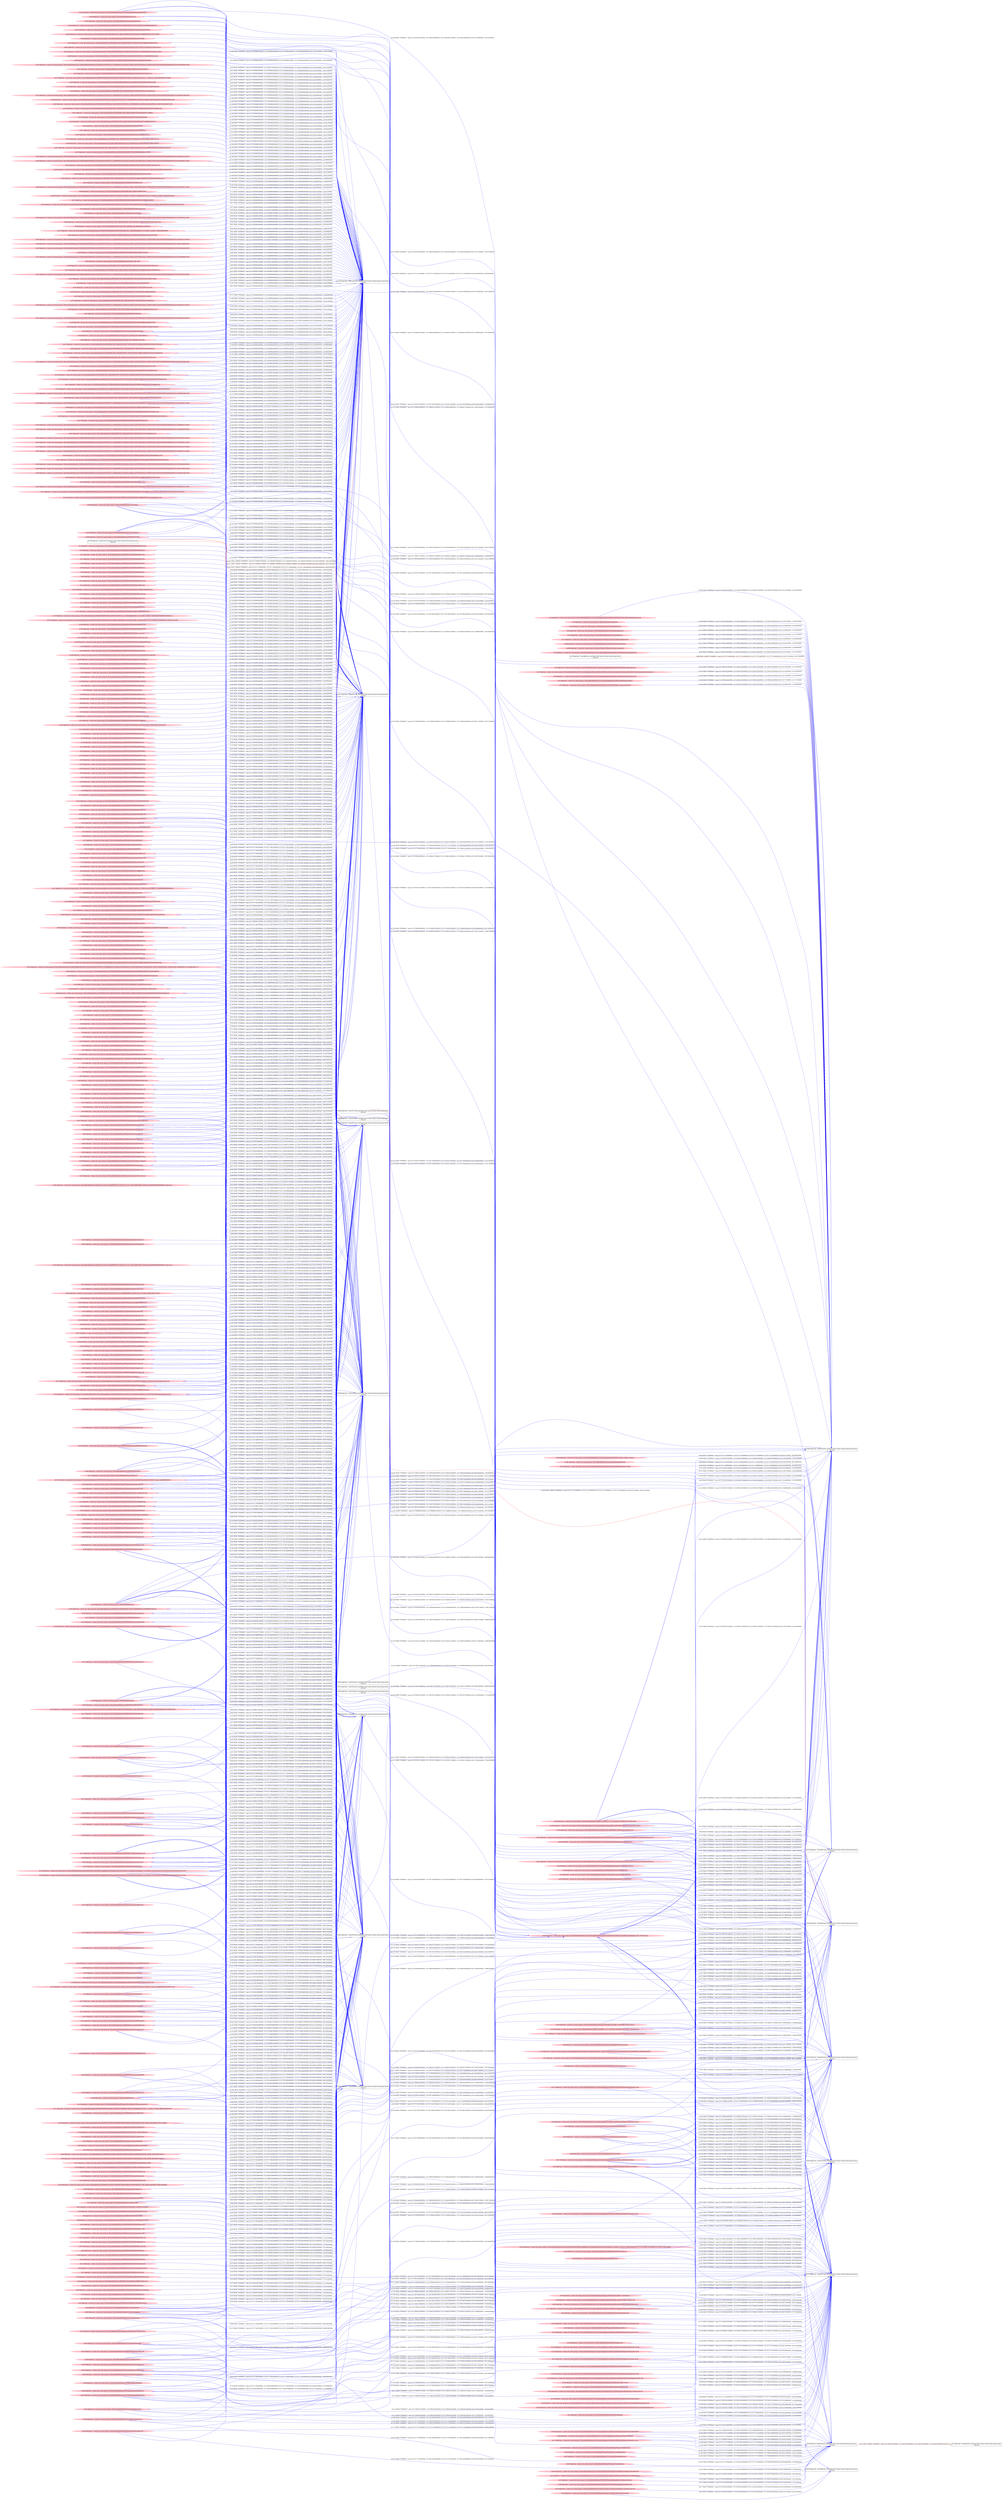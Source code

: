 digraph  {
rankdir=LR
"0"[color=black,label="id:0 HopCount: 0 pid:5936 proc_starttime:0 cmd: owner uid:null owner group id:null,\n null null", shape=box,style=solid];
"1"[color=black,label="id:1 HopCount: 1 pid:2488 proc_starttime:0 cmd: owner uid:null owner group id:null,\n null null", shape=box,style=solid];
"0" -> "1" [id=522,__obj="PROC_CREATE"color=red,label="id:522 PROC_CREATE **NORMAL**  seqs:[1557240554216000000, 1557240554216000000] T:[1557240554216000000, 1557240554216000000] relT:[0, 0]",style=solid];
"12"[color=pink,label="id:12 HopCount: -4 owner uid: owner group id: /Device/HarddiskVolume2/Windows/System32/AcGenral.dll ", shape=oval,style=filled];
"463"[color=black,label="id:463 HopCount: -3 pid:4516 proc_starttime:0 cmd: owner uid:null owner group id:null,\n null null", shape=box,style=solid];
"12" -> "463" [id=523,__obj="READ"color=blue,label="id:523 READ **NORMAL**  seqs:[1557237713832000000, 1557237713832000000] T:[1557237713832000000, 1557237713832000000] relT:[2840384000000, 2840384000000]",style=solid];
"368"[color=pink,label="id:368 HopCount: -2 owner uid: owner group id: /Device/HarddiskVolume2/Windows/System32/shell32.dll ", shape=oval,style=filled];
"453"[color=black,label="id:453 HopCount: -3 pid:6836 proc_starttime:0 cmd: owner uid:null owner group id:null,\n null null", shape=box,style=solid];
"368" -> "453" [id=524,__obj="READ"color=blue,label="id:524 READ **NORMAL**  seqs:[1557238281686000000, 1557238281686000000] T:[1557238281686000000, 1557238281686000000] relT:[2272530000000, 2272530000000]",style=solid];
"3"[color=pink,label="id:3 HopCount: -4 owner uid: owner group id: /Device/HarddiskVolume2/PROGRAM FILES/MOZILLA/FIREFOX/MOZGLUE.DLL ", shape=oval,style=filled];
"3" -> "453" [id=525,__obj="READ"color=blue,label="id:525 READ **NORMAL**  seqs:[1557238281684000000, 1557238281684000000] T:[1557238281684000000, 1557238281684000000] relT:[2272532000000, 2272532000000]",style=solid];
"405"[color=pink,label="id:405 HopCount: -4 owner uid: owner group id: /Device/HarddiskVolume2/Windows/System32/kernel32.dll ", shape=oval,style=filled];
"405" -> "463" [id=526,__obj="READ"color=blue,label="id:526 READ **NORMAL**  seqs:[1557237713831000000, 1557238281683000000] T:[1557237713831000000, 1557238281683000000] relT:[2840385000000, 2272533000000]",style=solid];
"450"[color=pink,label="id:450 HopCount: -4 owner uid: owner group id: /Device/HarddiskVolume2/WINDOWS/system32 ", shape=oval,style=filled];
"450" -> "453" [id=527,__obj="READ"color=blue,label="id:527 READ **NORMAL**  seqs:[1557235096171000000, 1557238063208000000] T:[1557235096171000000, 1557238063208000000] relT:[5458045000000, 2491008000000]",style=solid];
"324"[color=pink,label="id:324 HopCount: -4 owner uid: owner group id: /Device/HarddiskVolume2/WINDOWS/SYSTEM32/bcrypt.dll ", shape=oval,style=filled];
"324" -> "463" [id=528,__obj="READ"color=blue,label="id:528 READ **NORMAL**  seqs:[1557235100426000000, 1557238281688000000] T:[1557235100426000000, 1557238281688000000] relT:[5453790000000, 2272528000000]",style=solid];
"256"[color=pink,label="id:256 HopCount: -4 owner uid: owner group id: /Device/HarddiskVolume2/Program Files (x86)/Common Files/Microsoft Shared/OFFICE15/MSPTLS.DLL ", shape=oval,style=filled];
"256" -> "453" [id=529,__obj="READ"color=blue,label="id:529 READ **NORMAL**  seqs:[1557239390913000000, 1557239390913000000] T:[1557239390913000000, 1557239390913000000] relT:[1163303000000, 1163303000000]",style=solid];
"4"[color=pink,label="id:4 HopCount: -4 owner uid: owner group id: /Device/HarddiskVolume2/Program Files/OpenSSH-Win64/sshd_config ", shape=oval,style=filled];
"4" -> "463" [id=530,__obj="READ"color=blue,label="id:530 READ **NORMAL**  seqs:[1557237713837000000, 1557237713837000000] T:[1557237713837000000, 1557237713837000000] relT:[2840379000000, 2840379000000]",style=solid];
"49"[color=pink,label="id:49 HopCount: -4 owner uid: owner group id: /Device/HarddiskVolume2/Windows/System32/wintrust.dll ", shape=oval,style=filled];
"49" -> "453" [id=531,__obj="READ"color=blue,label="id:531 READ **NORMAL**  seqs:[1557238281686000000, 1557238281686000000] T:[1557238281686000000, 1557238281686000000] relT:[2272530000000, 2272530000000]",style=solid];
"308"[color=pink,label="id:308 HopCount: -4 owner uid: owner group id: /Device/HarddiskVolume2/WINDOWS/system32/IMM32.DLL ", shape=oval,style=filled];
"308" -> "453" [id=532,__obj="READ"color=blue,label="id:532 READ **NORMAL**  seqs:[1557238281686000000, 1557238281686000000] T:[1557238281686000000, 1557238281686000000] relT:[2272530000000, 2272530000000]",style=solid];
"184"[color=pink,label="id:184 HopCount: -4 owner uid: owner group id: /Device/HarddiskVolume2/WINDOWS/SYSTEM32/DRIVERSTORE/FILEREPOSITORY/PRNMS011.INF_AMD64_98454FBCC35BDC3A/AMD64/MSAPPMON-MANIFEST.INI ", shape=oval,style=filled];
"184" -> "463" [id=533,__obj="READ"color=blue,label="id:533 READ **NORMAL**  seqs:[1557237713842000000, 1557237713842000000] T:[1557237713842000000, 1557237713842000000] relT:[2840374000000, 2840374000000]",style=solid];
"341"[color=pink,label="id:341 HopCount: -4 owner uid: owner group id: /Device/HarddiskVolume2/Users/desktop.ini ", shape=oval,style=filled];
"341" -> "453" [id=534,__obj="READ"color=blue,label="id:534 READ **NORMAL**  seqs:[1557238281688000000, 1557238281688000000] T:[1557238281688000000, 1557238281688000000] relT:[2272528000000, 2272528000000]",style=solid];
"7"[color=pink,label="id:7 HopCount: -4 owner uid: owner group id: /Device/HarddiskVolume2/Windows/System32/aepic.dll ", shape=oval,style=filled];
"7" -> "463" [id=535,__obj="READ"color=blue,label="id:535 READ **NORMAL**  seqs:[1557237713840000000, 1557237713840000000] T:[1557237713840000000, 1557237713840000000] relT:[2840376000000, 2840376000000]",style=solid];
"459"[color=pink,label="id:459 HopCount: -4 owner uid: owner group id: /Device/HarddiskVolume4 ", shape=oval,style=filled];
"459" -> "453" [id=536,__obj="READ"color=blue,label="id:536 READ **NORMAL**  seqs:[1557235096170000000, 1557238063207000000] T:[1557235096170000000, 1557238063207000000] relT:[5458046000000, 2491009000000]",style=solid];
"277"[color=pink,label="id:277 HopCount: -4 owner uid: owner group id: /Device/HarddiskVolume2/WINDOWS ", shape=oval,style=filled];
"277" -> "453" [id=537,__obj="READ"color=blue,label="id:537 READ **NORMAL**  seqs:[1557235096171000000, 1557238063208000000] T:[1557235096171000000, 1557238063208000000] relT:[5458045000000, 2491008000000]",style=solid];
"222"[color=pink,label="id:222 HopCount: -4 owner uid: owner group id: /Device/HarddiskVolume2/Windows/System32/userenv.dll ", shape=oval,style=filled];
"222" -> "463" [id=538,__obj="READ"color=blue,label="id:538 READ **NORMAL**  seqs:[1557238281687000000, 1557238281687000000] T:[1557238281687000000, 1557238281687000000] relT:[2272529000000, 2272529000000]",style=solid];
"488"[color=pink,label="id:488 HopCount: -4 owner uid: owner group id: /Device/HarddiskVolume2/PROGRAM FILES (X86)/MICROSOFT OFFICE/OFFICE15/BIBLIOGRAPHY/STYLE/APASIXTHEDITIONOFFICEONLINE.XSL ", shape=oval,style=filled];
"488" -> "453" [id=539,__obj="READ"color=blue,label="id:539 READ **NORMAL**  seqs:[1557239390917000000, 1557239390917000000] T:[1557239390917000000, 1557239390917000000] relT:[1163299000000, 1163299000000]",style=solid];
"308" -> "463" [id=540,__obj="READ"color=blue,label="id:540 READ **NORMAL**  seqs:[1557235100427000000, 1557235100427000000] T:[1557235100427000000, 1557235100427000000] relT:[5453789000000, 5453789000000]",style=solid];
"14"[color=pink,label="id:14 HopCount: -4 owner uid: owner group id: /Device/HarddiskVolume2/Windows/System32/setupapi.dll ", shape=oval,style=filled];
"14" -> "463" [id=541,__obj="READ"color=blue,label="id:541 READ **NORMAL**  seqs:[1557238281686000000, 1557238281686000000] T:[1557238281686000000, 1557238281686000000] relT:[2272530000000, 2272530000000]",style=solid];
"16"[color=pink,label="id:16 HopCount: -4 owner uid: owner group id: /Device/HarddiskVolume2/WINDOWS/system32/en-US/winnlsres.dll.mui ", shape=oval,style=filled];
"16" -> "453" [id=542,__obj="READ"color=blue,label="id:542 READ **NORMAL**  seqs:[1557239390916000000, 1557239390916000000] T:[1557239390916000000, 1557239390916000000] relT:[1163300000000, 1163300000000]",style=solid];
"17"[color=pink,label="id:17 HopCount: -4 owner uid: owner group id: /Device/HarddiskVolume2/WINDOWS/SYSTEM32/USP10.DLL ", shape=oval,style=filled];
"17" -> "453" [id=543,__obj="READ"color=blue,label="id:543 READ **NORMAL**  seqs:[1557238281687000000, 1557238281687000000] T:[1557238281687000000, 1557238281687000000] relT:[2272529000000, 2272529000000]",style=solid];
"21"[color=pink,label="id:21 HopCount: -4 owner uid: owner group id: /Device/HarddiskVolume2/WINDOWS/system32/en-US/MFC42u.dll.mui ", shape=oval,style=filled];
"21" -> "463" [id=544,__obj="READ"color=blue,label="id:544 READ **NORMAL**  seqs:[1557237713835000000, 1557237713835000000] T:[1557237713835000000, 1557237713835000000] relT:[2840381000000, 2840381000000]",style=solid];
"204"[color=pink,label="id:204 HopCount: -4 owner uid: owner group id: /Device/HarddiskVolume2/Windows/System32/powrprof.dll ", shape=oval,style=filled];
"204" -> "453" [id=545,__obj="READ"color=blue,label="id:545 READ **NORMAL**  seqs:[1557238281686000000, 1557238281686000000] T:[1557238281686000000, 1557238281686000000] relT:[2272530000000, 2272530000000]",style=solid];
"207"[color=pink,label="id:207 HopCount: -4 owner uid: owner group id: /Device/HarddiskVolume2/Windows/System32/rpcrt4.dll ", shape=oval,style=filled];
"207" -> "453" [id=546,__obj="READ"color=blue,label="id:546 READ **NORMAL**  seqs:[1557238281684000000, 1557238281684000000] T:[1557238281684000000, 1557238281684000000] relT:[2272532000000, 2272532000000]",style=solid];
"65"[color=pink,label="id:65 HopCount: -4 owner uid: owner group id: /Device/HarddiskVolume2/Windows/System32/propsys.dll ", shape=oval,style=filled];
"65" -> "463" [id=547,__obj="READ"color=blue,label="id:547 READ **NORMAL**  seqs:[1557237713835000000, 1557238281688000000] T:[1557237713835000000, 1557238281688000000] relT:[2840381000000, 2272528000000]",style=solid];
"295"[color=pink,label="id:295 HopCount: -4 owner uid: owner group id: /Device/HarddiskVolume2/USERS/ADMIN/APPDATA/ROAMING/MICROSOFT/BIBLIOGRAPHY/STYLE/GOSTNAME.XSL ", shape=oval,style=filled];
"295" -> "453" [id=548,__obj="READ"color=blue,label="id:548 READ **NORMAL**  seqs:[1557239390918000000, 1557239390918000000] T:[1557239390918000000, 1557239390918000000] relT:[1163298000000, 1163298000000]",style=solid];
"22"[color=pink,label="id:22 HopCount: -2 owner uid: owner group id: /Device/HarddiskVolume2/Users/admin/AppData/Roaming/Microsoft/Windows/Themes/TranscodedWallpaper ", shape=oval,style=filled];
"22" -> "0" [id=549,__obj="READ"color=blue,label="id:549 READ **NORMAL**  seqs:[1557234335357000000, 1557240337606000000] T:[1557234335357000000, 1557240337606000000] relT:[6218859000000, 216610000000]",style=solid];
"368" -> "463" [id=550,__obj="READ"color=blue,label="id:550 READ **NORMAL**  seqs:[1557237713833000000, 1557237713833000000] T:[1557237713833000000, 1557237713833000000] relT:[2840383000000, 2840383000000]",style=solid];
"114"[color=pink,label="id:114 HopCount: -4 owner uid: owner group id: /Device/HarddiskVolume2/WINDOWS/SYSTEM32/IPHLPAPI.DLL ", shape=oval,style=filled];
"114" -> "453" [id=551,__obj="READ"color=blue,label="id:551 READ **NORMAL**  seqs:[1557238281687000000, 1557238281687000000] T:[1557238281687000000, 1557238281687000000] relT:[2272529000000, 2272529000000]",style=solid];
"268"[color=pink,label="id:268 HopCount: -4 owner uid: owner group id: /Device/HarddiskVolume2/Windows/System32/ntdll.dll ", shape=oval,style=filled];
"268" -> "463" [id=552,__obj="READ"color=blue,label="id:552 READ **NORMAL**  seqs:[1557235100421000000, 1557238281683000000] T:[1557235100421000000, 1557238281683000000] relT:[5453795000000, 2272533000000]",style=solid];
"26"[color=pink,label="id:26 HopCount: -4 owner uid: owner group id: /Device/HarddiskVolume2/PROGRAM FILES/MOZILLA/FIREFOX/NSS3.DLL ", shape=oval,style=filled];
"26" -> "453" [id=553,__obj="READ"color=blue,label="id:553 READ **NORMAL**  seqs:[1557238281685000000, 1557238281685000000] T:[1557238281685000000, 1557238281685000000] relT:[2272531000000, 2272531000000]",style=solid];
"25"[color=pink,label="id:25 HopCount: -2 owner uid: owner group id: /Device/HarddiskVolume2/WINDOWS/Branding/Basebrd/en-US/Basebrd.dll.mui ", shape=oval,style=filled];
"25" -> "0" [id=554,__obj="READ"color=blue,label="id:554 READ **NORMAL**  seqs:[1557234335396000000, 1557240337643000000] T:[1557234335396000000, 1557240337643000000] relT:[6218820000000, 216573000000]",style=solid];
"340"[color=pink,label="id:340 HopCount: -4 owner uid: owner group id: /Device/HarddiskVolume2/Windows/System32/bcryptprimitives.dll ", shape=oval,style=filled];
"340" -> "463" [id=555,__obj="READ"color=blue,label="id:555 READ **NORMAL**  seqs:[1557235100424000000, 1557235100424000000] T:[1557235100424000000, 1557235100424000000] relT:[5453792000000, 5453792000000]",style=solid];
"173"[color=pink,label="id:173 HopCount: -4 owner uid: owner group id: /Device/HarddiskVolume2/WINDOWS/SYSTEM32/ole32.dll ", shape=oval,style=filled];
"173" -> "463" [id=556,__obj="READ"color=blue,label="id:556 READ **NORMAL**  seqs:[1557238281686000000, 1557238281686000000] T:[1557238281686000000, 1557238281686000000] relT:[2272530000000, 2272530000000]",style=solid];
"362"[color=pink,label="id:362 HopCount: -4 owner uid: owner group id: /Device/HarddiskVolume2/Windows/System32/msvcrt.dll ", shape=oval,style=filled];
"362" -> "453" [id=557,__obj="READ"color=blue,label="id:557 READ **NORMAL**  seqs:[1557238281684000000, 1557238281684000000] T:[1557238281684000000, 1557238281684000000] relT:[2272532000000, 2272532000000]",style=solid];
"27"[color=pink,label="id:27 HopCount: -2 owner uid: owner group id: /Device/HarddiskVolume2/Windows/Branding/BaseBrd/basebrd.dll ", shape=oval,style=filled];
"27" -> "0" [id=558,__obj="READ"color=blue,label="id:558 READ **NORMAL**  seqs:[1557234335394000000, 1557240337643000000] T:[1557234335394000000, 1557240337643000000] relT:[6218822000000, 216573000000]",style=solid];
"276"[color=pink,label="id:276 HopCount: -4 owner uid: owner group id: /Device/HarddiskVolume2/WINDOWS/FONTS/SEGOEUIL.TTF ", shape=oval,style=filled];
"477"[color=black,label="id:477 HopCount: -3 pid:6424 proc_starttime:0 cmd: owner uid:null owner group id:null,\n null null", shape=box,style=solid];
"276" -> "477" [id=559,__obj="READ"color=blue,label="id:559 READ **NORMAL**  seqs:[1557239390921000000, 1557239390921000000] T:[1557239390921000000, 1557239390921000000] relT:[1163295000000, 1163295000000]",style=solid];
"29"[color=pink,label="id:29 HopCount: -4 owner uid: owner group id: /Device/HarddiskVolume2/WINDOWS/SYSWOW64/CABINET.DLL ", shape=oval,style=filled];
"29" -> "477" [id=560,__obj="READ"color=blue,label="id:560 READ **NORMAL**  seqs:[1557239390921000000, 1557239390921000000] T:[1557239390921000000, 1557239390921000000] relT:[1163295000000, 1163295000000]",style=solid];
"30"[color=pink,label="id:30 HopCount: -4 owner uid: owner group id: /Device/HarddiskVolume2/WINDOWS/SYSWOW64/MSVCP_WIN.DLL ", shape=oval,style=filled];
"30" -> "477" [id=561,__obj="READ"color=blue,label="id:561 READ **NORMAL**  seqs:[1557239390910000000, 1557239390910000000] T:[1557239390910000000, 1557239390910000000] relT:[1163306000000, 1163306000000]",style=solid];
"422"[color=pink,label="id:422 HopCount: -4 owner uid: owner group id: /Device/HarddiskVolume2/USERS/ADMIN/APPDATA/ROAMING/MICROSOFT/OFFICE/MSO1033.ACL ", shape=oval,style=filled];
"422" -> "477" [id=562,__obj="READ"color=blue,label="id:562 READ **NORMAL**  seqs:[1557239390920000000, 1557239390920000000] T:[1557239390920000000, 1557239390920000000] relT:[1163296000000, 1163296000000]",style=solid];
"384"[color=pink,label="id:384 HopCount: -4 owner uid: owner group id: /Device/HarddiskVolume2/Windows/System32/win32u.dll ", shape=oval,style=filled];
"384" -> "477" [id=563,__obj="READ"color=blue,label="id:563 READ **NORMAL**  seqs:[1557239478543000000, 1557239478543000000] T:[1557239478543000000, 1557239478543000000] relT:[1075673000000, 1075673000000]",style=solid];
"19"[color=pink,label="id:19 HopCount: -4 owner uid: owner group id: /Device/HarddiskVolume2/Windows/System32/winmm.dll ", shape=oval,style=filled];
"19" -> "463" [id=564,__obj="READ"color=blue,label="id:564 READ **NORMAL**  seqs:[1557238281685000000, 1557238281685000000] T:[1557238281685000000, 1557238281685000000] relT:[2272531000000, 2272531000000]",style=solid];
"32"[color=pink,label="id:32 HopCount: -4 owner uid: owner group id: /Device/HarddiskVolume2/WINDOWS/SYSTEM32/PCADM.DLL ", shape=oval,style=filled];
"32" -> "477" [id=565,__obj="READ"color=blue,label="id:565 READ **NORMAL**  seqs:[1557239478543000000, 1557239478543000000] T:[1557239478543000000, 1557239478543000000] relT:[1075673000000, 1075673000000]",style=solid];
"348"[color=pink,label="id:348 HopCount: -4 owner uid: owner group id: /Device/HarddiskVolume2/Windows/System32/dwmapi.dll ", shape=oval,style=filled];
"481"[color=black,label="id:481 HopCount: -3 pid:4780 proc_starttime:0 cmd: owner uid:null owner group id:null,\n null null", shape=box,style=solid];
"348" -> "481" [id=566,__obj="READ"color=blue,label="id:566 READ **NORMAL**  seqs:[1557236766548000000, 1557236766548000000] T:[1557236766548000000, 1557236766548000000] relT:[3787668000000, 3787668000000]",style=solid];
"180"[color=pink,label="id:180 HopCount: -4 owner uid: owner group id: /Device/HarddiskVolume2/Windows/System32/ucrtbase.dll ", shape=oval,style=filled];
"180" -> "463" [id=567,__obj="READ"color=blue,label="id:567 READ **NORMAL**  seqs:[1557237713833000000, 1557238281684000000] T:[1557237713833000000, 1557238281684000000] relT:[2840383000000, 2272532000000]",style=solid];
"36"[color=pink,label="id:36 HopCount: -4 owner uid: owner group id: /Device/HarddiskVolume2/WINDOWS/system32/wbem/wmiutils.dll ", shape=oval,style=filled];
"36" -> "463" [id=568,__obj="READ"color=blue,label="id:568 READ **NORMAL**  seqs:[1557235100427000000, 1557235100427000000] T:[1557235100427000000, 1557235100427000000] relT:[5453789000000, 5453789000000]",style=solid];
"398"[color=pink,label="id:398 HopCount: -4 owner uid: owner group id: /Device/HarddiskVolume2/WINDOWS/system32/combase.dll ", shape=oval,style=filled];
"398" -> "453" [id=569,__obj="READ"color=blue,label="id:569 READ **NORMAL**  seqs:[1557238281686000000, 1557238281686000000] T:[1557238281686000000, 1557238281686000000] relT:[2272530000000, 2272530000000]",style=solid];
"8"[color=pink,label="id:8 HopCount: -4 owner uid: owner group id: /Device/HarddiskVolume2/Users/admin/AppData/Local/Microsoft/Windows/Caches/cversions.1.db ", shape=oval,style=filled];
"8" -> "453" [id=570,__obj="READ"color=blue,label="id:570 READ **NORMAL**  seqs:[1557238281688000000, 1557238281688000000] T:[1557238281688000000, 1557238281688000000] relT:[2272528000000, 2272528000000]",style=solid];
"7" -> "453" [id=571,__obj="READ"color=blue,label="id:571 READ **NORMAL**  seqs:[1557238281688000000, 1557238281688000000] T:[1557238281688000000, 1557238281688000000] relT:[2272528000000, 2272528000000]",style=solid];
"40"[color=pink,label="id:40 HopCount: -4 owner uid: owner group id: /Device/HarddiskVolume2/WINDOWS/SYSTEM32/AVRT.DLL ", shape=oval,style=filled];
"40" -> "453" [id=572,__obj="READ"color=blue,label="id:572 READ **NORMAL**  seqs:[1557238281687000000, 1557238281687000000] T:[1557238281687000000, 1557238281687000000] relT:[2272529000000, 2272529000000]",style=solid];
"124"[color=pink,label="id:124 HopCount: -4 owner uid: owner group id: /Device/HarddiskVolume2/Windows/System32/user32.dll ", shape=oval,style=filled];
"124" -> "463" [id=573,__obj="READ"color=blue,label="id:573 READ **NORMAL**  seqs:[1557235100422000000, 1557238281685000000] T:[1557235100422000000, 1557238281685000000] relT:[5453794000000, 2272531000000]",style=solid];
"39"[color=pink,label="id:39 HopCount: -4 owner uid: owner group id: /Device/HarddiskVolume2/WINDOWS/SYSTEM32/WINDOWSCODECS.DLL ", shape=oval,style=filled];
"39" -> "463" [id=574,__obj="READ"color=blue,label="id:574 READ **NORMAL**  seqs:[1557237713839000000, 1557237713839000000] T:[1557237713839000000, 1557237713839000000] relT:[2840377000000, 2840377000000]",style=solid];
"42"[color=pink,label="id:42 HopCount: -4 owner uid: owner group id: /Device/HarddiskVolume2/Windows/System32/msxml6.dll ", shape=oval,style=filled];
"42" -> "463" [id=575,__obj="READ"color=blue,label="id:575 READ **NORMAL**  seqs:[1557237713838000000, 1557237713838000000] T:[1557237713838000000, 1557237713838000000] relT:[2840378000000, 2840378000000]",style=solid];
"292"[color=pink,label="id:292 HopCount: -4 owner uid: owner group id: /Device/HarddiskVolume2/Windows/System32/uxtheme.dll ", shape=oval,style=filled];
"292" -> "453" [id=576,__obj="READ"color=blue,label="id:576 READ **NORMAL**  seqs:[1557238281687000000, 1557238281687000000] T:[1557238281687000000, 1557238281687000000] relT:[2272529000000, 2272529000000]",style=solid];
"44"[color=pink,label="id:44 HopCount: -4 owner uid: owner group id: /Device/HarddiskVolume2/PROGRAM FILES/MOZILLA/FIREFOX/LGPLLIBS.DLL ", shape=oval,style=filled];
"44" -> "453" [id=577,__obj="READ"color=blue,label="id:577 READ **NORMAL**  seqs:[1557238281685000000, 1557238281685000000] T:[1557238281685000000, 1557238281685000000] relT:[2272531000000, 2272531000000]",style=solid];
"46"[color=pink,label="id:46 HopCount: -4 owner uid: owner group id: /Device/HarddiskVolume2/WINDOWS/system32/XmlLite.dll ", shape=oval,style=filled];
"46" -> "463" [id=578,__obj="READ"color=blue,label="id:578 READ **NORMAL**  seqs:[1557237713835000000, 1557237713835000000] T:[1557237713835000000, 1557237713835000000] relT:[2840381000000, 2840381000000]",style=solid];
"47"[color=pink,label="id:47 HopCount: -4 owner uid: owner group id: /Device/HarddiskVolume2/WINDOWS/SYSWOW64/WEBIO.DLL ", shape=oval,style=filled];
"47" -> "453" [id=579,__obj="READ"color=blue,label="id:579 READ **NORMAL**  seqs:[1557239390916000000, 1557239390916000000] T:[1557239390916000000, 1557239390916000000] relT:[1163300000000, 1163300000000]",style=solid];
"33"[color=pink,label="id:33 HopCount: -4 owner uid: owner group id: /Device/HarddiskVolume2/WINDOWS/system32/wdi.dll ", shape=oval,style=filled];
"33" -> "477" [id=580,__obj="READ"color=blue,label="id:580 READ **NORMAL**  seqs:[1557239478543000000, 1557239478543000000] T:[1557239478543000000, 1557239478543000000] relT:[1075673000000, 1075673000000]",style=solid];
"312"[color=pink,label="id:312 HopCount: -4 owner uid: owner group id: /Device/HarddiskVolume2/WINDOWS/SYSTEM32/NAPINSP.DLL ", shape=oval,style=filled];
"312" -> "463" [id=581,__obj="READ"color=blue,label="id:581 READ **NORMAL**  seqs:[1557235096172000000, 1557235096172000000] T:[1557235096172000000, 1557235096172000000] relT:[5458044000000, 5458044000000]",style=solid];
"335"[color=pink,label="id:335 HopCount: -4 owner uid: owner group id: /Device/HarddiskVolume2/PROGRAM FILES (X86)/MICROSOFT OFFICE/OFFICE15/BIBLIOGRAPHY/STYLE/HARVARDANGLIA2008OFFICEONLINE.XSL ", shape=oval,style=filled];
"335" -> "477" [id=582,__obj="READ"color=blue,label="id:582 READ **NORMAL**  seqs:[1557239390918000000, 1557239390919000000] T:[1557239390918000000, 1557239390918000000] relT:[1163298000000, 1163298000000]",style=solid];
"362" -> "477" [id=583,__obj="READ"color=blue,label="id:583 READ **NORMAL**  seqs:[1557239478543000000, 1557239478543000000] T:[1557239478543000000, 1557239478543000000] relT:[1075673000000, 1075673000000]",style=solid];
"351"[color=pink,label="id:351 HopCount: -4 owner uid: owner group id: /Device/HarddiskVolume2/USERS/ADMIN/APPDATA/ROAMING/MICROSOFT/BIBLIOGRAPHY/STYLE/TURABIAN.XSL ", shape=oval,style=filled];
"351" -> "477" [id=584,__obj="READ"color=blue,label="id:584 READ **NORMAL**  seqs:[1557239390920000000, 1557239390920000000] T:[1557239390920000000, 1557239390920000000] relT:[1163296000000, 1163296000000]",style=solid];
"48"[color=pink,label="id:48 HopCount: -4 owner uid: owner group id: /Device/HarddiskVolume2/WINDOWS/SYSWOW64/SHELL32.DLL ", shape=oval,style=filled];
"48" -> "477" [id=585,__obj="READ"color=blue,label="id:585 READ **NORMAL**  seqs:[1557239390911000000, 1557239390911000000] T:[1557239390911000000, 1557239390911000000] relT:[1163305000000, 1163305000000]",style=solid];
"288"[color=pink,label="id:288 HopCount: -4 owner uid: owner group id: /Device/HarddiskVolume2/WINDOWS/GLOBALIZATION ", shape=oval,style=filled];
"288" -> "477" [id=586,__obj="READ"color=blue,label="id:586 READ **NORMAL**  seqs:[1557238984685000000, 1557238984685000000] T:[1557238984685000000, 1557238984685000000] relT:[1569531000000, 1569531000000]",style=solid];
"49" -> "477" [id=587,__obj="READ"color=blue,label="id:587 READ **NORMAL**  seqs:[1557239478543000000, 1557239478543000000] T:[1557239478543000000, 1557239478543000000] relT:[1075673000000, 1075673000000]",style=solid];
"372"[color=pink,label="id:372 HopCount: -4 owner uid: owner group id: /Device/HarddiskVolume2/Windows/System32/gdi32.dll ", shape=oval,style=filled];
"372" -> "481" [id=588,__obj="READ"color=blue,label="id:588 READ **NORMAL**  seqs:[1557238063211000000, 1557238063211000000] T:[1557238063211000000, 1557238063211000000] relT:[2491005000000, 2491005000000]",style=solid];
"87"[color=pink,label="id:87 HopCount: -4 owner uid: owner group id: /Device/HarddiskVolume2/Program Files/Windows NT/Accessories/WORDPAD.EXE ", shape=oval,style=filled];
"87" -> "463" [id=589,__obj="READ"color=blue,label="id:589 READ **NORMAL**  seqs:[1557237713831000000, 1557237713831000000] T:[1557237713831000000, 1557237713831000000] relT:[2840385000000, 2840385000000]",style=solid];
"53"[color=pink,label="id:53 HopCount: -4 owner uid: owner group id: /Device/HarddiskVolume2/WINDOWS/SYSWOW64/WINNSI.DLL ", shape=oval,style=filled];
"53" -> "453" [id=590,__obj="READ"color=blue,label="id:590 READ **NORMAL**  seqs:[1557239390916000000, 1557239390916000000] T:[1557239390916000000, 1557239390916000000] relT:[1163300000000, 1163300000000]",style=solid];
"398" -> "481" [id=591,__obj="READ"color=blue,label="id:591 READ **NORMAL**  seqs:[1557236766547000000, 1557236766547000000] T:[1557236766547000000, 1557236766547000000] relT:[3787669000000, 3787669000000]",style=solid];
"205"[color=pink,label="id:205 HopCount: -4 owner uid: owner group id: /Device/HarddiskVolume2/Windows/System32/SHCore.dll ", shape=oval,style=filled];
"205" -> "463" [id=592,__obj="READ"color=blue,label="id:592 READ **NORMAL**  seqs:[1557237713833000000, 1557238281686000000] T:[1557237713833000000, 1557238281686000000] relT:[2840383000000, 2272530000000]",style=solid];
"237"[color=pink,label="id:237 HopCount: -4 owner uid: owner group id: /Device/HarddiskVolume2/Program Files/mozilla/firefox/firefox.exe ", shape=oval,style=filled];
"237" -> "463" [id=593,__obj="READ"color=blue,label="id:593 READ **NORMAL**  seqs:[1557238281683000000, 1557238281683000000] T:[1557238281683000000, 1557238281683000000] relT:[2272533000000, 2272533000000]",style=solid];
"326"[color=pink,label="id:326 HopCount: -4 owner uid: owner group id: /Device/HarddiskVolume1 ", shape=oval,style=filled];
"326" -> "453" [id=594,__obj="READ"color=blue,label="id:594 READ **NORMAL**  seqs:[1557235096170000000, 1557238063207000000] T:[1557235096170000000, 1557238063207000000] relT:[5458046000000, 2491009000000]",style=solid];
"285"[color=pink,label="id:285 HopCount: -4 owner uid: owner group id: /Device/HarddiskVolume2/Windows/System32/cfgmgr32.dll ", shape=oval,style=filled];
"285" -> "463" [id=595,__obj="READ"color=blue,label="id:595 READ **NORMAL**  seqs:[1557238281685000000, 1557238281685000000] T:[1557238281685000000, 1557238281685000000] relT:[2272531000000, 2272531000000]",style=solid];
"158"[color=pink,label="id:158 HopCount: -4 owner uid: owner group id: /Device/HarddiskVolume2/WINDOWS/system32/CRYPTSP.dll ", shape=oval,style=filled];
"158" -> "453" [id=596,__obj="READ"color=blue,label="id:596 READ **NORMAL**  seqs:[1557238281688000000, 1557238281688000000] T:[1557238281688000000, 1557238281688000000] relT:[2272528000000, 2272528000000]",style=solid];
"54"[color=pink,label="id:54 HopCount: -4 owner uid: owner group id: /Device/HarddiskVolume2/WINDOWS/SYSTEM32/VCRUNTIME140.DLL ", shape=oval,style=filled];
"54" -> "453" [id=597,__obj="READ"color=blue,label="id:597 READ **NORMAL**  seqs:[1557238281684000000, 1557238281684000000] T:[1557238281684000000, 1557238281684000000] relT:[2272532000000, 2272532000000]",style=solid];
"56"[color=pink,label="id:56 HopCount: -4 owner uid: owner group id: /Device/HarddiskVolume2/Users/admin/AppData/Local/Microsoft/Windows ", shape=oval,style=filled];
"56" -> "481" [id=598,__obj="READ"color=blue,label="id:598 READ **NORMAL**  seqs:[1557237713820000000, 1557238281681000000] T:[1557237713820000000, 1557238281681000000] relT:[2840396000000, 2272535000000]",style=solid];
"57"[color=pink,label="id:57 HopCount: -4 owner uid: owner group id: /Device/HarddiskVolume2/Windows/System32/fltLib.dll ", shape=oval,style=filled];
"57" -> "463" [id=599,__obj="READ"color=blue,label="id:599 READ **NORMAL**  seqs:[1557238281688000000, 1557238281688000000] T:[1557238281688000000, 1557238281688000000] relT:[2272528000000, 2272528000000]",style=solid];
"358"[color=pink,label="id:358 HopCount: -4 owner uid: owner group id: /Device/HarddiskVolume2/Users/admin/Music ", shape=oval,style=filled];
"358" -> "481" [id=600,__obj="READ"color=blue,label="id:600 READ **NORMAL**  seqs:[1557237713821000000, 1557237713821000000] T:[1557237713821000000, 1557237713821000000] relT:[2840395000000, 2840395000000]",style=solid];
"287"[color=pink,label="id:287 HopCount: -4 owner uid: owner group id: /Device/HarddiskVolume2/WINDOWS/Registration/R00000000000d.clb ", shape=oval,style=filled];
"287" -> "481" [id=601,__obj="READ"color=blue,label="id:601 READ **NORMAL**  seqs:[1557236766548000000, 1557236766548000000] T:[1557236766548000000, 1557236766548000000] relT:[3787668000000, 3787668000000]",style=solid];
"60"[color=pink,label="id:60 HopCount: -4 owner uid: owner group id: /Device/HarddiskVolume2/Windows/System32/pdh.dll ", shape=oval,style=filled];
"60" -> "463" [id=602,__obj="READ"color=blue,label="id:602 READ **NORMAL**  seqs:[1557238281687000000, 1557238281687000000] T:[1557238281687000000, 1557238281687000000] relT:[2272529000000, 2272529000000]",style=solid];
"61"[color=pink,label="id:61 HopCount: -4 owner uid: owner group id: /Device/HarddiskVolume2/WINDOWS/SYSTEM32/EN-US/CRYPT32.DLL.MUI ", shape=oval,style=filled];
"61" -> "453" [id=603,__obj="READ"color=blue,label="id:603 READ **NORMAL**  seqs:[1557239390917000000, 1557239390917000000] T:[1557239390917000000, 1557239390917000000] relT:[1163299000000, 1163299000000]",style=solid];
"62"[color=pink,label="id:62 HopCount: -4 owner uid: owner group id: /Device/HarddiskVolume2/Windows/System32/sppc.dll ", shape=oval,style=filled];
"62" -> "481" [id=604,__obj="READ"color=blue,label="id:604 READ **NORMAL**  seqs:[1557236766549000000, 1557236766549000000] T:[1557236766549000000, 1557236766549000000] relT:[3787667000000, 3787667000000]",style=solid];
"272"[color=pink,label="id:272 HopCount: -4 owner uid: owner group id: /Device/HarddiskVolume2/WINDOWS/SYSTEM32/MSIMG32.DLL ", shape=oval,style=filled];
"272" -> "463" [id=605,__obj="READ"color=blue,label="id:605 READ **NORMAL**  seqs:[1557238281687000000, 1557238281687000000] T:[1557238281687000000, 1557238281687000000] relT:[2272529000000, 2272529000000]",style=solid];
"13"[color=pink,label="id:13 HopCount: -4 owner uid: owner group id: /Device/HarddiskVolume2/Windows/System32/cldapi.dll ", shape=oval,style=filled];
"13" -> "453" [id=606,__obj="READ"color=blue,label="id:606 READ **NORMAL**  seqs:[1557238281688000000, 1557238281688000000] T:[1557238281688000000, 1557238281688000000] relT:[2272528000000, 2272528000000]",style=solid];
"50"[color=pink,label="id:50 HopCount: -4 owner uid: owner group id: /Device/HarddiskVolume2/WINDOWS/SYSWOW64/UXTHEME.DLL ", shape=oval,style=filled];
"50" -> "477" [id=607,__obj="READ"color=blue,label="id:607 READ **NORMAL**  seqs:[1557239390911000000, 1557239390911000000] T:[1557239390911000000, 1557239390911000000] relT:[1163305000000, 1163305000000]",style=solid];
"293"[color=pink,label="id:293 HopCount: -4 owner uid: owner group id: /Device/HarddiskVolume2/ProgramData/Microsoft/Windows/AppRepository/Packages/Microsoft.Windows.ContentDeliveryManager_10.0.16299.15_neutral_neutral_cw5n1h2txyewy/ActivationStore.dat.LOG2 ", shape=oval,style=filled];
"293" -> "481" [id=608,__obj="READ"color=blue,label="id:608 READ **NORMAL**  seqs:[1557237440496000000, 1557237440496000000] T:[1557237440496000000, 1557237440496000000] relT:[3113720000000, 3113720000000]",style=solid];
"64"[color=pink,label="id:64 HopCount: -4 owner uid: owner group id: /Device/HarddiskVolume2/WINDOWS/system32/wbem/wbemsvc.dll ", shape=oval,style=filled];
"64" -> "463" [id=609,__obj="READ"color=blue,label="id:609 READ **NORMAL**  seqs:[1557235100427000000, 1557235100427000000] T:[1557235100427000000, 1557235100427000000] relT:[5453789000000, 5453789000000]",style=solid];
"172"[color=pink,label="id:172 HopCount: -4 owner uid: owner group id: /Device/HarddiskVolume2/Windows/System32/version.dll ", shape=oval,style=filled];
"172" -> "453" [id=610,__obj="READ"color=blue,label="id:610 READ **NORMAL**  seqs:[1557238281684000000, 1557238281684000000] T:[1557238281684000000, 1557238281684000000] relT:[2272532000000, 2272532000000]",style=solid];
"372" -> "477" [id=611,__obj="READ"color=blue,label="id:611 READ **NORMAL**  seqs:[1557238943622000000, 1557238943622000000] T:[1557238943622000000, 1557238943622000000] relT:[1610594000000, 1610594000000]",style=solid];
"107"[color=pink,label="id:107 HopCount: -4 owner uid: owner group id: /Device/HarddiskVolume2/WINDOWS/WinSxS/amd64_microsoft.windows.common-controls_6595b64144ccf1df_6.0.16299.125_none_15cbcf8893620c09 ", shape=oval,style=filled];
"107" -> "481" [id=612,__obj="READ"color=blue,label="id:612 READ **NORMAL**  seqs:[1557237713823000000, 1557237713823000000] T:[1557237713823000000, 1557237713823000000] relT:[2840393000000, 2840393000000]",style=solid];
"34"[color=pink,label="id:34 HopCount: -4 owner uid: owner group id: /Device/HarddiskVolume2/WINDOWS/SYSWOW64/MSKEYPROTECT.DLL ", shape=oval,style=filled];
"34" -> "453" [id=613,__obj="READ"color=blue,label="id:613 READ **NORMAL**  seqs:[1557239390917000000, 1557239390917000000] T:[1557239390917000000, 1557239390917000000] relT:[1163299000000, 1163299000000]",style=solid];
"66"[color=pink,label="id:66 HopCount: -4 owner uid: owner group id: /Device/HarddiskVolume2/WINDOWS/SYSWOW64/SCHANNEL.DLL ", shape=oval,style=filled];
"66" -> "477" [id=614,__obj="READ"color=blue,label="id:614 READ **NORMAL**  seqs:[1557239390916000000, 1557239390916000000] T:[1557239390916000000, 1557239390916000000] relT:[1163300000000, 1163300000000]",style=solid];
"346"[color=pink,label="id:346 HopCount: -4 owner uid: owner group id: /Device/HarddiskVolume2/Program Files (x86)/Common Files/Microsoft Shared/OFFICE15/ADAL.DLL ", shape=oval,style=filled];
"346" -> "477" [id=615,__obj="READ"color=blue,label="id:615 READ **NORMAL**  seqs:[1557239390914000000, 1557239390914000000] T:[1557239390914000000, 1557239390914000000] relT:[1163302000000, 1163302000000]",style=solid];
"388"[color=pink,label="id:388 HopCount: -4 owner uid: owner group id: /Device/HarddiskVolume2/Windows/System32/advapi32.dll ", shape=oval,style=filled];
"388" -> "477" [id=616,__obj="READ"color=blue,label="id:616 READ **NORMAL**  seqs:[1557238943621000000, 1557238943621000000] T:[1557238943621000000, 1557238943621000000] relT:[1610595000000, 1610595000000]",style=solid];
"398" -> "477" [id=617,__obj="READ"color=blue,label="id:617 READ **NORMAL**  seqs:[1557239478542000000, 1557239478542000000] T:[1557239478542000000, 1557239478542000000] relT:[1075674000000, 1075674000000]",style=solid];
"69"[color=pink,label="id:69 HopCount: -4 owner uid: owner group id: /Device/HarddiskVolume2/WINDOWS/SYSWOW64/NCRYPTSSLP.DLL ", shape=oval,style=filled];
"69" -> "477" [id=618,__obj="READ"color=blue,label="id:618 READ **NORMAL**  seqs:[1557239390917000000, 1557239390917000000] T:[1557239390917000000, 1557239390917000000] relT:[1163299000000, 1163299000000]",style=solid];
"471"[color=pink,label="id:471 HopCount: -4 owner uid: owner group id: /Device/HarddiskVolume2/Users/admin/AppData/Local/Packages/Microsoft.Windows.ContentDeliveryManager_cw5n1h2txyewy/Settings/settings.dat ", shape=oval,style=filled];
"471" -> "481" [id=619,__obj="READ"color=blue,label="id:619 READ **NORMAL**  seqs:[1557236484045000000, 1557237440581000000] T:[1557236484045000000, 1557237440581000000] relT:[4070171000000, 3113635000000]",style=solid];
"209"[color=pink,label="id:209 HopCount: -4 owner uid: owner group id: /Device/HarddiskVolume2/Windows/System32/windows.storage.dll ", shape=oval,style=filled];
"209" -> "463" [id=620,__obj="READ"color=blue,label="id:620 READ **NORMAL**  seqs:[1557238281686000000, 1557238281686000000] T:[1557238281686000000, 1557238281686000000] relT:[2272530000000, 2272530000000]",style=solid];
"280"[color=pink,label="id:280 HopCount: -4 owner uid: owner group id: /Device/HarddiskVolume2/WINDOWS/GLOBALIZATION/SORTING ", shape=oval,style=filled];
"280" -> "481" [id=621,__obj="READ"color=blue,label="id:621 READ **NORMAL**  seqs:[1557237713822000000, 1557238281682000000] T:[1557237713822000000, 1557238281682000000] relT:[2840394000000, 2272534000000]",style=solid];
"73"[color=pink,label="id:73 HopCount: -4 owner uid: owner group id: /Device/HarddiskVolume2/WINDOWS/SYSTEM32/COML2.DLL ", shape=oval,style=filled];
"73" -> "463" [id=622,__obj="READ"color=blue,label="id:622 READ **NORMAL**  seqs:[1557237713841000000, 1557237713841000000] T:[1557237713841000000, 1557237713841000000] relT:[2840375000000, 2840375000000]",style=solid];
"233"[color=pink,label="id:233 HopCount: -4 owner uid: owner group id: /Device/HarddiskVolume2/Windows/System32/sechost.dll ", shape=oval,style=filled];
"233" -> "481" [id=623,__obj="READ"color=blue,label="id:623 READ **NORMAL**  seqs:[1557236766548000000, 1557238063211000000] T:[1557236766548000000, 1557238063211000000] relT:[3787668000000, 2491005000000]",style=solid];
"406"[color=pink,label="id:406 HopCount: -4 owner uid: owner group id: /Device/HarddiskVolume2/Users/admin/Music/desktop.ini ", shape=oval,style=filled];
"406" -> "463" [id=624,__obj="READ"color=blue,label="id:624 READ **NORMAL**  seqs:[1557237713840000000, 1557237713840000000] T:[1557237713840000000, 1557237713840000000] relT:[2840376000000, 2840376000000]",style=solid];
"76"[color=pink,label="id:76 HopCount: -4 owner uid: owner group id: /Device/HarddiskVolume2/WINDOWS/FONTS/FMS_METADATA.XML ", shape=oval,style=filled];
"76" -> "463" [id=625,__obj="READ"color=blue,label="id:625 READ **NORMAL**  seqs:[1557237713841000000, 1557237714049000000] T:[1557237713841000000, 1557237714049000000] relT:[2840375000000, 2840167000000]",style=solid];
"76" -> "481" [id=626,__obj="READ"color=blue,label="id:626 READ **NORMAL**  seqs:[1557237713846000000, 1557237713846000000] T:[1557237713846000000, 1557237713846000000] relT:[2840370000000, 2840370000000]",style=solid];
"277" -> "481" [id=627,__obj="READ"color=blue,label="id:627 READ **NORMAL**  seqs:[1557237713822000000, 1557238281681000000] T:[1557237713822000000, 1557238281681000000] relT:[2840394000000, 2272535000000]",style=solid];
"78"[color=pink,label="id:78 HopCount: -4 owner uid: owner group id: /Device/HarddiskVolume2/Windows/System32/DataExchange.dll ", shape=oval,style=filled];
"78" -> "463" [id=628,__obj="READ"color=blue,label="id:628 READ **NORMAL**  seqs:[1557237713837000000, 1557237713837000000] T:[1557237713837000000, 1557237713837000000] relT:[2840379000000, 2840379000000]",style=solid];
"157"[color=pink,label="id:157 HopCount: -4 owner uid: owner group id: /Device/HarddiskVolume2/Windows/System32/logoncli.dll ", shape=oval,style=filled];
"157" -> "481" [id=629,__obj="READ"color=blue,label="id:629 READ **NORMAL**  seqs:[1557238063212000000, 1557238063212000000] T:[1557238063212000000, 1557238063212000000] relT:[2491004000000, 2491004000000]",style=solid];
"81"[color=pink,label="id:81 HopCount: -4 owner uid: owner group id: /Device/HarddiskVolume2/Program Files/Windows NT/Accessories ", shape=oval,style=filled];
"81" -> "481" [id=630,__obj="READ"color=blue,label="id:630 READ **NORMAL**  seqs:[1557237713818000000, 1557237713818000000] T:[1557237713818000000, 1557237713818000000] relT:[2840398000000, 2840398000000]",style=solid];
"241"[color=pink,label="id:241 HopCount: -4 owner uid: owner group id: /Device/HarddiskVolume2/Windows/System32/msasn1.dll ", shape=oval,style=filled];
"241" -> "463" [id=631,__obj="READ"color=blue,label="id:631 READ **NORMAL**  seqs:[1557238281686000000, 1557238281686000000] T:[1557238281686000000, 1557238281686000000] relT:[2272530000000, 2272530000000]",style=solid];
"83"[color=pink,label="id:83 HopCount: -4 owner uid: owner group id: /Device/HarddiskVolume2/WINDOWS/SYSTEM32/WBEM ", shape=oval,style=filled];
"83" -> "453" [id=632,__obj="READ"color=blue,label="id:632 READ **NORMAL**  seqs:[1557235100420000000, 1557235100420000000] T:[1557235100420000000, 1557235100420000000] relT:[5453796000000, 5453796000000]",style=solid];
"70"[color=pink,label="id:70 HopCount: -4 owner uid: owner group id: /Device/HarddiskVolume2/WINDOWS/SYSWOW64/RASADHLP.DLL ", shape=oval,style=filled];
"70" -> "477" [id=633,__obj="READ"color=blue,label="id:633 READ **NORMAL**  seqs:[1557239390916000000, 1557239390916000000] T:[1557239390916000000, 1557239390916000000] relT:[1163300000000, 1163300000000]",style=solid];
"142"[color=pink,label="id:142 HopCount: -4 owner uid: owner group id: /Device/HarddiskVolume2/WINDOWS/WIN.INI ", shape=oval,style=filled];
"142" -> "463" [id=634,__obj="READ"color=blue,label="id:634 READ **NORMAL**  seqs:[1557237714048000000, 1557237714048000000] T:[1557237714048000000, 1557237714048000000] relT:[2840168000000, 2840168000000]",style=solid];
"308" -> "481" [id=635,__obj="READ"color=blue,label="id:635 READ **NORMAL**  seqs:[1557236766547000000, 1557236766547000000] T:[1557236766547000000, 1557236766547000000] relT:[3787669000000, 3787669000000]",style=solid];
"161"[color=pink,label="id:161 HopCount: -4 owner uid: owner group id: /Device/HarddiskVolume2/Windows/System32/iertutil.dll ", shape=oval,style=filled];
"161" -> "463" [id=636,__obj="READ"color=blue,label="id:636 READ **NORMAL**  seqs:[1557237713835000000, 1557237713835000000] T:[1557237713835000000, 1557237713835000000] relT:[2840381000000, 2840381000000]",style=solid];
"88"[color=pink,label="id:88 HopCount: -4 owner uid: owner group id: /Device/HarddiskVolume2/WINDOWS/SYSTEM32/EN-US/WSHQOS.DLL.MUI ", shape=oval,style=filled];
"88" -> "453" [id=637,__obj="READ"color=blue,label="id:637 READ **NORMAL**  seqs:[1557239390916000000, 1557239390916000000] T:[1557239390916000000, 1557239390916000000] relT:[1163300000000, 1163300000000]",style=solid];
"84"[color=pink,label="id:84 HopCount: -4 owner uid: owner group id: /Device/HarddiskVolume2/WINDOWS/SYSTEM32/EN-US/MSWSOCK.DLL.MUI ", shape=oval,style=filled];
"84" -> "477" [id=638,__obj="READ"color=blue,label="id:638 READ **NORMAL**  seqs:[1557239390916000000, 1557239390916000000] T:[1557239390916000000, 1557239390916000000] relT:[1163300000000, 1163300000000]",style=solid];
"359"[color=pink,label="id:359 HopCount: -4 owner uid: owner group id: /Device/HarddiskVolume2/ProgramData/Microsoft/Windows/AppRepository/Packages/Microsoft.Windows.ContentDeliveryManager_10.0.16299.15_neutral_neutral_cw5n1h2txyewy/ActivationStore.dat.LOG1 ", shape=oval,style=filled];
"359" -> "481" [id=639,__obj="READ"color=blue,label="id:639 READ **NORMAL**  seqs:[1557237440496000000, 1557237440496000000] T:[1557237440496000000, 1557237440496000000] relT:[3113720000000, 3113720000000]",style=solid];
"445"[color=pink,label="id:445 HopCount: -4 owner uid: owner group id: /Device/HarddiskVolume2/Users/admin/Desktop/desktop.ini ", shape=oval,style=filled];
"445" -> "463" [id=640,__obj="READ"color=blue,label="id:640 READ **NORMAL**  seqs:[1557237713840000000, 1557237713840000000] T:[1557237713840000000, 1557237713840000000] relT:[2840376000000, 2840376000000]",style=solid];
"207" -> "477" [id=641,__obj="READ"color=blue,label="id:641 READ **NORMAL**  seqs:[1557239478542000000, 1557239478542000000] T:[1557239478542000000, 1557239478542000000] relT:[1075674000000, 1075674000000]",style=solid];
"301"[color=pink,label="id:301 HopCount: -4 owner uid: owner group id: /Device/HarddiskVolume2/USERS/ADMIN/APPDATA/LOCAL/MICROSOFT/OFFICE/15.0/WEBSERVICECACHE/ALLUSERS/CLIENTTEMPLATES.CONTENT.OFFICE.NET/SUPPORT-TEMPLATES-EN-US-MT78500733.PNG0 ", shape=oval,style=filled];
"301" -> "477" [id=642,__obj="READ"color=blue,label="id:642 READ **NORMAL**  seqs:[1557239390925000000, 1557239390925000000] T:[1557239390925000000, 1557239390925000000] relT:[1163291000000, 1163291000000]",style=solid];
"380"[color=pink,label="id:380 HopCount: -4 owner uid: owner group id: /Device/HarddiskVolume2/Windows/System32/msvcp_win.dll ", shape=oval,style=filled];
"380" -> "477" [id=643,__obj="READ"color=blue,label="id:643 READ **NORMAL**  seqs:[1557238943623000000, 1557238943623000000] T:[1557238943623000000, 1557238943623000000] relT:[1610593000000, 1610593000000]",style=solid];
"377"[color=pink,label="id:377 HopCount: -4 owner uid: owner group id: /Device/HarddiskVolume2/WINDOWS/SYSTEM32/kernelbase.dll ", shape=oval,style=filled];
"377" -> "477" [id=644,__obj="READ"color=blue,label="id:644 READ **NORMAL**  seqs:[1557238943621000000, 1557238943621000000] T:[1557238943621000000, 1557238943621000000] relT:[1610595000000, 1610595000000]",style=solid];
"489"[color=pink,label="id:489 HopCount: -4 owner uid: owner group id: /Device/HarddiskVolume2/USERS/ADMIN/APPDATA/ROAMING/MICROSOFT/BIBLIOGRAPHY/STYLE/ISO690NMERICAL.XSL ", shape=oval,style=filled];
"489" -> "477" [id=645,__obj="READ"color=blue,label="id:645 READ **NORMAL**  seqs:[1557239390919000000, 1557239390919000000] T:[1557239390919000000, 1557239390919000000] relT:[1163297000000, 1163297000000]",style=solid];
"91"[color=pink,label="id:91 HopCount: -4 owner uid: owner group id: /Device/HarddiskVolume2/WINDOWS/SYSWOW64/D3D10WARP.DLL ", shape=oval,style=filled];
"91" -> "477" [id=646,__obj="READ"color=blue,label="id:646 READ **NORMAL**  seqs:[1557239390911000000, 1557239390911000000] T:[1557239390911000000, 1557239390911000000] relT:[1163305000000, 1163305000000]",style=solid];
"191"[color=pink,label="id:191 HopCount: -4 owner uid: owner group id: /Device/HarddiskVolume2/Windows/System32/wship6.dll ", shape=oval,style=filled];
"191" -> "481" [id=647,__obj="READ"color=blue,label="id:647 READ **NORMAL**  seqs:[1557237546807000000, 1557237546807000000] T:[1557237546807000000, 1557237546807000000] relT:[3007409000000, 3007409000000]",style=solid];
"94"[color=pink,label="id:94 HopCount: -4 owner uid: owner group id: /Device/HarddiskVolume2/WINDOWS/SYSTEM32/DRIVERSTORE/FILEREPOSITORY/PRNMS011.INF_AMD64_98454FBCC35BDC3A ", shape=oval,style=filled];
"94" -> "481" [id=648,__obj="READ"color=blue,label="id:648 READ **NORMAL**  seqs:[1557237713824000000, 1557237713824000000] T:[1557237713824000000, 1557237713824000000] relT:[2840392000000, 2840392000000]",style=solid];
"95"[color=pink,label="id:95 HopCount: -4 owner uid: owner group id: /Device/HarddiskVolume2/WINDOWS/SYSTEM32/UIRIBBON.DLL ", shape=oval,style=filled];
"95" -> "463" [id=649,__obj="READ"color=blue,label="id:649 READ **NORMAL**  seqs:[1557237713836000000, 1557237713836000000] T:[1557237713836000000, 1557237713836000000] relT:[2840380000000, 2840380000000]",style=solid];
"485"[color=pink,label="id:485 HopCount: -4 owner uid: owner group id: /Device/HarddiskVolume2/Users/admin/AppData ", shape=oval,style=filled];
"485" -> "481" [id=650,__obj="READ"color=blue,label="id:650 READ **NORMAL**  seqs:[1557237713819000000, 1557238281680000000] T:[1557237713819000000, 1557238281680000000] relT:[2840397000000, 2272536000000]",style=solid];
"97"[color=pink,label="id:97 HopCount: -4 owner uid: owner group id: /Device/HarddiskVolume2/Windows/System32/ninput.dll ", shape=oval,style=filled];
"97" -> "463" [id=651,__obj="READ"color=blue,label="id:651 READ **NORMAL**  seqs:[1557237713836000000, 1557237713836000000] T:[1557237713836000000, 1557237713836000000] relT:[2840380000000, 2840380000000]",style=solid];
"109"[color=pink,label="id:109 HopCount: -4 owner uid: owner group id: /Device/HarddiskVolume2/WINDOWS/SYSTEM32/PNRPNSP.DLL ", shape=oval,style=filled];
"109" -> "463" [id=652,__obj="READ"color=blue,label="id:652 READ **NORMAL**  seqs:[1557235096172000000, 1557235096172000000] T:[1557235096172000000, 1557235096172000000] relT:[5458044000000, 5458044000000]",style=solid];
"364"[color=pink,label="id:364 HopCount: -4 owner uid: owner group id: /Device/HarddiskVolume2/WINDOWS/FONTS ", shape=oval,style=filled];
"364" -> "481" [id=653,__obj="READ"color=blue,label="id:653 READ **NORMAL**  seqs:[1557237713822000000, 1557237713822000000] T:[1557237713822000000, 1557237713822000000] relT:[2840394000000, 2840394000000]",style=solid];
"98"[color=pink,label="id:98 HopCount: -4 owner uid: owner group id: /Device/HarddiskVolume2/USERS/ADMIN/ONEDRIVE ", shape=oval,style=filled];
"98" -> "481" [id=654,__obj="READ"color=blue,label="id:654 READ **NORMAL**  seqs:[1557237713821000000, 1557237713821000000] T:[1557237713821000000, 1557237713821000000] relT:[2840395000000, 2840395000000]",style=solid];
"114" -> "463" [id=655,__obj="READ"color=blue,label="id:655 READ **NORMAL**  seqs:[1557235096173000000, 1557235096173000000] T:[1557235096173000000, 1557235096173000000] relT:[5458043000000, 5458043000000]",style=solid];
"213"[color=pink,label="id:213 HopCount: -4 owner uid: owner group id: /Device/HarddiskVolume2/USERS/ADMIN/APPDATA/LOCALLOW/MICROSOFT/CRYPTNETURLCACHE/METADATA/6BADA8974A10C4BD62CC921D13E43B18_88614FFAD35D353421B8A7E1FE18FCE4 ", shape=oval,style=filled];
"213" -> "477" [id=656,__obj="READ"color=blue,label="id:656 READ **NORMAL**  seqs:[1557239390921000000, 1557239390921000000] T:[1557239390921000000, 1557239390921000000] relT:[1163295000000, 1163295000000]",style=solid];
"101"[color=pink,label="id:101 HopCount: -4 owner uid: owner group id: /Device/HarddiskVolume2/Program Files/mozilla ", shape=oval,style=filled];
"101" -> "481" [id=657,__obj="READ"color=blue,label="id:657 READ **NORMAL**  seqs:[1557238281679000000, 1557238281679000000] T:[1557238281679000000, 1557238281679000000] relT:[2272537000000, 2272537000000]",style=solid];
"471" -> "463" [id=658,__obj="READ"color=blue,label="id:658 READ **NORMAL**  seqs:[1557235822688000000, 1557235822769000000] T:[1557235822688000000, 1557235822769000000] relT:[4731528000000, 4731447000000]",style=solid];
"134"[color=pink,label="id:134 HopCount: -4 owner uid: owner group id: /Device/HarddiskVolume2/WINDOWS/system32/rpcss.dll ", shape=oval,style=filled];
"134" -> "463" [id=659,__obj="READ"color=blue,label="id:659 READ **NORMAL**  seqs:[1557235100425000000, 1557235100425000000] T:[1557235100425000000, 1557235100425000000] relT:[5453791000000, 5453791000000]",style=solid];
"466"[color=black,label="id:466 HopCount: -3 pid:5160 proc_starttime:0 cmd: owner uid:null owner group id:null,\n null null", shape=box,style=solid];
"362" -> "466" [id=660,__obj="READ"color=blue,label="id:660 READ **NORMAL**  seqs:[1557235100422000000, 1557237867484000000] T:[1557235100422000000, 1557237867484000000] relT:[5453794000000, 2686732000000]",style=solid];
"100"[color=pink,label="id:100 HopCount: -4 owner uid: owner group id: /Device/HarddiskVolume2/WINDOWS/SERVICEPROFILES/LOCALSERVICE/APPDATA/LOCAL/FONTCACHE/~FONTCACHE-SYSTEM.DAT ", shape=oval,style=filled];
"100" -> "477" [id=661,__obj="READ"color=blue,label="id:661 READ **NORMAL**  seqs:[1557239390914000000, 1557239390914000000] T:[1557239390914000000, 1557239390914000000] relT:[1163302000000, 1163302000000]",style=solid];
"354"[color=pink,label="id:354 HopCount: -4 owner uid: owner group id: /Device/HarddiskVolume2/Users/admin/Documents ", shape=oval,style=filled];
"354" -> "481" [id=662,__obj="READ"color=blue,label="id:662 READ **NORMAL**  seqs:[1557237713820000000, 1557237713820000000] T:[1557237713820000000, 1557237713820000000] relT:[2840396000000, 2840396000000]",style=solid];
"112"[color=pink,label="id:112 HopCount: -4 owner uid: owner group id: /Device/HarddiskVolume2/WINDOWS/SYSTEM32/ntmarta.dll ", shape=oval,style=filled];
"112" -> "463" [id=663,__obj="READ"color=blue,label="id:663 READ **NORMAL**  seqs:[1557237713839000000, 1557238281687000000] T:[1557237713839000000, 1557238281687000000] relT:[2840377000000, 2272529000000]",style=solid];
"150"[color=pink,label="id:150 HopCount: -4 owner uid: owner group id: /Device/HarddiskVolume2/WINDOWS/SYSTEM32/WBEM/EN-US/WMIUTILS.DLL.MUI ", shape=oval,style=filled];
"150" -> "477" [id=664,__obj="READ"color=blue,label="id:664 READ **NORMAL**  seqs:[1557238943627000000, 1557238943627000000] T:[1557238943627000000, 1557238943627000000] relT:[1610589000000, 1610589000000]",style=solid];
"71"[color=pink,label="id:71 HopCount: -4 owner uid: owner group id: /Device/HarddiskVolume2/Program Files ", shape=oval,style=filled];
"71" -> "481" [id=665,__obj="READ"color=blue,label="id:665 READ **NORMAL**  seqs:[1557237713818000000, 1557238281679000000] T:[1557237713818000000, 1557238281679000000] relT:[2840398000000, 2272537000000]",style=solid];
"359" -> "463" [id=666,__obj="READ"color=blue,label="id:666 READ **NORMAL**  seqs:[1557235822655000000, 1557236483097000000] T:[1557235822655000000, 1557236483097000000] relT:[4731561000000, 4071119000000]",style=solid];
"104"[color=pink,label="id:104 HopCount: -4 owner uid: owner group id: /Device/HarddiskVolume2/WINDOWS/SYSTEM32/wbemcomn.dll ", shape=oval,style=filled];
"104" -> "466" [id=667,__obj="READ"color=blue,label="id:667 READ **NORMAL**  seqs:[1557235100426000000, 1557235100426000000] T:[1557235100426000000, 1557235100426000000] relT:[5453790000000, 5453790000000]",style=solid];
"480"[color=pink,label="id:480 HopCount: -4 owner uid: owner group id: /Device/HarddiskVolume2/USERS/ADMIN/APPDATA/LOCAL/MICROSOFT/OFFICE/15.0/WEBSERVICECACHE/ALLUSERS/CLIENTTEMPLATES.CONTENT.OFFICE.NET/SUPPORT-TEMPLATES-EN-US-MT02923949.PNG0 ", shape=oval,style=filled];
"480" -> "477" [id=668,__obj="READ"color=blue,label="id:668 READ **NORMAL**  seqs:[1557239390925000000, 1557239390926000000] T:[1557239390926000000, 1557239390926000000] relT:[1163290000000, 1163290000000]",style=solid];
"313"[color=pink,label="id:313 HopCount: -4 owner uid: owner group id: /Device/HarddiskVolume2/PROGRAM FILES (X86)/MICROSOFT OFFICE/OFFICE15/BIBLIOGRAPHY/STYLE/IEEE2006OFFICEONLINE.XSL ", shape=oval,style=filled];
"313" -> "477" [id=669,__obj="READ"color=blue,label="id:669 READ **NORMAL**  seqs:[1557239390919000000, 1557239390919000000] T:[1557239390919000000, 1557239390919000000] relT:[1163297000000, 1163297000000]",style=solid];
"107" -> "466" [id=670,__obj="READ"color=blue,label="id:670 READ **NORMAL**  seqs:[1557236748901000000, 1557236748901000000] T:[1557236748901000000, 1557236748901000000] relT:[3805315000000, 3805315000000]",style=solid];
"370"[color=pink,label="id:370 HopCount: -2 owner uid: owner group id: /Device/HarddiskVolume2 ", shape=oval,style=filled];
"370" -> "477" [id=671,__obj="READ"color=blue,label="id:671 READ **NORMAL**  seqs:[1557238984684000000, 1557238984684000000] T:[1557238984684000000, 1557238984684000000] relT:[1569532000000, 1569532000000]",style=solid];
"281"[color=pink,label="id:281 HopCount: -4 owner uid: owner group id: /Device/HarddiskVolume2/WINDOWS/SYSTEM32/EN-US ", shape=oval,style=filled];
"281" -> "477" [id=672,__obj="READ"color=blue,label="id:672 READ **NORMAL**  seqs:[1557238984686000000, 1557238984686000000] T:[1557238984686000000, 1557238984686000000] relT:[1569530000000, 1569530000000]",style=solid];
"109" -> "466" [id=673,__obj="READ"color=blue,label="id:673 READ **NORMAL**  seqs:[1557237867485000000, 1557237867485000000] T:[1557237867485000000, 1557237867485000000] relT:[2686731000000, 2686731000000]",style=solid];
"124" -> "477" [id=674,__obj="READ"color=blue,label="id:674 READ **NORMAL**  seqs:[1557238943622000000, 1557239390908000000] T:[1557238943622000000, 1557239390908000000] relT:[1610594000000, 1163308000000]",style=solid];
"112" -> "466" [id=675,__obj="READ"color=blue,label="id:675 READ **NORMAL**  seqs:[1557238984698000000, 1557238984698000000] T:[1557238984698000000, 1557238984698000000] relT:[1569518000000, 1569518000000]",style=solid];
"176"[color=pink,label="id:176 HopCount: -4 owner uid: owner group id: /Device/HarddiskVolume2/WINDOWS/SYSTEM32/LOCALE.NLS ", shape=oval,style=filled];
"176" -> "481" [id=676,__obj="READ"color=blue,label="id:676 READ **NORMAL**  seqs:[1557237546806000000, 1557238063210000000] T:[1557237546806000000, 1557238063210000000] relT:[3007410000000, 2491006000000]",style=solid];
"158" -> "481" [id=677,__obj="READ"color=blue,label="id:677 READ **NORMAL**  seqs:[1557236766549000000, 1557236766549000000] T:[1557236766549000000, 1557236766549000000] relT:[3787667000000, 3787667000000]",style=solid];
"492"[color=pink,label="id:492 HopCount: -4 owner uid: owner group id: /Device/HarddiskVolume2/Users/admin/Downloads/desktop.ini ", shape=oval,style=filled];
"492" -> "463" [id=678,__obj="READ"color=blue,label="id:678 READ **NORMAL**  seqs:[1557237713841000000, 1557237713841000000] T:[1557237713841000000, 1557237713841000000] relT:[2840375000000, 2840375000000]",style=solid];
"117"[color=pink,label="id:117 HopCount: -4 owner uid: owner group id: /Device/HarddiskVolume2/WINDOWS/WINSXS/AMD64_MICROSOFT.WINDOWS.GDIPLUS_6595B64144CCF1DF_1.1.16299.125_NONE_46B6C26DEDF485D7 ", shape=oval,style=filled];
"117" -> "481" [id=679,__obj="READ"color=blue,label="id:679 READ **NORMAL**  seqs:[1557237713823000000, 1557237713823000000] T:[1557237713823000000, 1557237713823000000] relT:[2840393000000, 2840393000000]",style=solid];
"343"[color=pink,label="id:343 HopCount: -4 owner uid: owner group id: /Device/HarddiskVolume2/Users/admin/AppData/Local/Packages/Microsoft.Windows.ContentDeliveryManager_cw5n1h2txyewy/Settings/settings.dat.LOG2 ", shape=oval,style=filled];
"343" -> "463" [id=680,__obj="READ"color=blue,label="id:680 READ **NORMAL**  seqs:[1557235822771000000, 1557235822771000000] T:[1557235822771000000, 1557235822771000000] relT:[4731445000000, 4731445000000]",style=solid];
"118"[color=pink,label="id:118 HopCount: -4 owner uid: owner group id: /Device/HarddiskVolume2/Windows/System32/oleacc.dll ", shape=oval,style=filled];
"118" -> "463" [id=681,__obj="READ"color=blue,label="id:681 READ **NORMAL**  seqs:[1557237713838000000, 1557237713838000000] T:[1557237713838000000, 1557237713838000000] relT:[2840378000000, 2840378000000]",style=solid];
"409"[color=pink,label="id:409 HopCount: -4 owner uid: owner group id: /Device/HarddiskVolume2/WINDOWS/system32/netutils.dll ", shape=oval,style=filled];
"409" -> "481" [id=682,__obj="READ"color=blue,label="id:682 READ **NORMAL**  seqs:[1557238063212000000, 1557238063212000000] T:[1557238063212000000, 1557238063212000000] relT:[2491004000000, 2491004000000]",style=solid];
"264"[color=pink,label="id:264 HopCount: -4 owner uid: owner group id: /Device/HarddiskVolume2/WINDOWS/system32/CRYPTBASE.dll ", shape=oval,style=filled];
"264" -> "463" [id=683,__obj="READ"color=blue,label="id:683 READ **NORMAL**  seqs:[1557238281684000000, 1557238281684000000] T:[1557238281684000000, 1557238281684000000] relT:[2272532000000, 2272532000000]",style=solid];
"121"[color=pink,label="id:121 HopCount: -4 owner uid: owner group id: /Device/HarddiskVolume2/WINDOWS/system32/wbem/wbemprox.dll ", shape=oval,style=filled];
"121" -> "463" [id=684,__obj="READ"color=blue,label="id:684 READ **NORMAL**  seqs:[1557235100426000000, 1557235100426000000] T:[1557235100426000000, 1557235100426000000] relT:[5453790000000, 5453790000000]",style=solid];
"402"[color=pink,label="id:402 HopCount: -4 owner uid: owner group id: /Device/HarddiskVolume2/Users/admin/Downloads ", shape=oval,style=filled];
"402" -> "481" [id=685,__obj="READ"color=blue,label="id:685 READ **NORMAL**  seqs:[1557237713820000000, 1557237713820000000] T:[1557237713820000000, 1557237713820000000] relT:[2840396000000, 2840396000000]",style=solid];
"113"[color=pink,label="id:113 HopCount: -4 owner uid: owner group id: /Device/HarddiskVolume2/WINDOWS/SYSWOW64/NPMPROXY.DLL ", shape=oval,style=filled];
"113" -> "477" [id=686,__obj="READ"color=blue,label="id:686 READ **NORMAL**  seqs:[1557239390915000000, 1557239390915000000] T:[1557239390915000000, 1557239390915000000] relT:[1163301000000, 1163301000000]",style=solid];
"323"[color=pink,label="id:323 HopCount: -4 owner uid: owner group id: /Device/HarddiskVolume2/WINDOWS/REGISTRATION ", shape=oval,style=filled];
"323" -> "481" [id=687,__obj="READ"color=blue,label="id:687 READ **NORMAL**  seqs:[1557237713823000000, 1557238281682000000] T:[1557237713823000000, 1557238281682000000] relT:[2840393000000, 2272534000000]",style=solid];
"326" -> "481" [id=688,__obj="READ"color=blue,label="id:688 READ **NORMAL**  seqs:[1557237713817000000, 1557238281674000000] T:[1557237713817000000, 1557238281674000000] relT:[2840399000000, 2272542000000]",style=solid];
"114" -> "466" [id=689,__obj="READ"color=blue,label="id:689 READ **NORMAL**  seqs:[1557237867486000000, 1557237867486000000] T:[1557237867486000000, 1557237867486000000] relT:[2686730000000, 2686730000000]",style=solid];
"120"[color=pink,label="id:120 HopCount: -4 owner uid: owner group id: /Device/HarddiskVolume2/WINDOWS/SYSWOW64/NTDLL.DLL ", shape=oval,style=filled];
"120" -> "477" [id=690,__obj="READ"color=blue,label="id:690 READ **NORMAL**  seqs:[1557239390908000000, 1557239390908000000] T:[1557239390908000000, 1557239390908000000] relT:[1163308000000, 1163308000000]",style=solid];
"361"[color=pink,label="id:361 HopCount: -4 owner uid: owner group id: /Device/HarddiskVolume2/Windows/System32/sspicli.dll ", shape=oval,style=filled];
"361" -> "481" [id=691,__obj="READ"color=blue,label="id:691 READ **NORMAL**  seqs:[1557238063212000000, 1557238063212000000] T:[1557238063212000000, 1557238063212000000] relT:[2491004000000, 2491004000000]",style=solid];
"125"[color=pink,label="id:125 HopCount: -4 owner uid: owner group id: /Device/HarddiskVolume2/Users/admin/AppData/Local/Microsoft/Windows/Caches/{AFBF9F1A-8EE8-4C77-AF34-C647E37CA0D9}.1.ver0x0000000000000005.db ", shape=oval,style=filled];
"125" -> "463" [id=692,__obj="READ"color=blue,label="id:692 READ **NORMAL**  seqs:[1557238281688000000, 1557238281688000000] T:[1557238281688000000, 1557238281688000000] relT:[2272528000000, 2272528000000]",style=solid];
"316"[color=pink,label="id:316 HopCount: -4 owner uid: owner group id: /Device/HarddiskVolume2/Windows/System32/kernel.appcore.dll ", shape=oval,style=filled];
"316" -> "477" [id=693,__obj="READ"color=blue,label="id:693 READ **NORMAL**  seqs:[1557238943625000000, 1557238943625000000] T:[1557238943625000000, 1557238943625000000] relT:[1610591000000, 1610591000000]",style=solid];
"126"[color=pink,label="id:126 HopCount: -4 owner uid: owner group id: /Device/HarddiskVolume2/WINDOWS/system32/PING.EXE ", shape=oval,style=filled];
"126" -> "481" [id=694,__obj="READ"color=blue,label="id:694 READ **NORMAL**  seqs:[1557237546805000000, 1557237546805000000] T:[1557237546805000000, 1557237546805000000] relT:[3007411000000, 3007411000000]",style=solid];
"124" -> "466" [id=695,__obj="READ"color=blue,label="id:695 READ **NORMAL**  seqs:[1557237867482000000, 1557237867482000000] T:[1557237867482000000, 1557237867482000000] relT:[2686734000000, 2686734000000]",style=solid];
"310"[color=pink,label="id:310 HopCount: -4 owner uid: owner group id: /Device/HarddiskVolume2/USERS/ADMIN/APPDATA/LOCAL/MICROSOFT/OFFICE/15.0/WEBSERVICECACHE/ALLUSERS/CLIENTTEMPLATES.CONTENT.OFFICE.NET/SUPPORT-TEMPLATES-EN-US-MT88924273.PNG0 ", shape=oval,style=filled];
"310" -> "477" [id=696,__obj="READ"color=blue,label="id:696 READ **NORMAL**  seqs:[1557239390923000000, 1557239390923000000] T:[1557239390923000000, 1557239390923000000] relT:[1163293000000, 1163293000000]",style=solid];
"93"[color=pink,label="id:93 HopCount: -4 owner uid: owner group id: /Device/HarddiskVolume2/Windows/System32/srvcli.dll ", shape=oval,style=filled];
"93" -> "463" [id=697,__obj="READ"color=blue,label="id:697 READ **NORMAL**  seqs:[1557235100425000000, 1557235100425000000] T:[1557235100425000000, 1557235100425000000] relT:[5453791000000, 5453791000000]",style=solid];
"128"[color=pink,label="id:128 HopCount: -4 owner uid: owner group id: /Device/HarddiskVolume2/Windows/System32/ws2_32.dll ", shape=oval,style=filled];
"128" -> "466" [id=698,__obj="READ"color=blue,label="id:698 READ **NORMAL**  seqs:[1557235096172000000, 1557238657628000000] T:[1557235096172000000, 1557238657628000000] relT:[5458044000000, 1896588000000]",style=solid];
"129"[color=pink,label="id:129 HopCount: -4 owner uid: owner group id: /Device/HarddiskVolume2/WINDOWS/SYSWOW64/GDI32.DLL ", shape=oval,style=filled];
"129" -> "477" [id=699,__obj="READ"color=blue,label="id:699 READ **NORMAL**  seqs:[1557239390909000000, 1557239390909000000] T:[1557239390909000000, 1557239390909000000] relT:[1163307000000, 1163307000000]",style=solid];
"443"[color=pink,label="id:443 HopCount: -4 owner uid: owner group id: /Device/HarddiskVolume2/PROGRAM FILES (X86)/MICROSOFT OFFICE/OFFICE15/1033/WWINTL.DLL ", shape=oval,style=filled];
"443" -> "477" [id=700,__obj="READ"color=blue,label="id:700 READ **NORMAL**  seqs:[1557239390913000000, 1557239390913000000] T:[1557239390913000000, 1557239390913000000] relT:[1163303000000, 1163303000000]",style=solid];
"132"[color=pink,label="id:132 HopCount: -4 owner uid: owner group id: /Device/HarddiskVolume2/Windows/System32/drivers/tsusbhub.sys ", shape=oval,style=filled];
"132" -> "466" [id=701,__obj="READ"color=blue,label="id:701 READ **NORMAL**  seqs:[1557236766261000000, 1557236766261000000] T:[1557236766261000000, 1557236766261000000] relT:[3787955000000, 3787955000000]",style=solid];
"104" -> "477" [id=702,__obj="READ"color=blue,label="id:702 READ **NORMAL**  seqs:[1557238943626000000, 1557238943626000000] T:[1557238943626000000, 1557238943626000000] relT:[1610590000000, 1610590000000]",style=solid];
"134" -> "466" [id=703,__obj="READ"color=blue,label="id:703 READ **NORMAL**  seqs:[1557238984696000000, 1557238984696000000] T:[1557238984696000000, 1557238984696000000] relT:[1569520000000, 1569520000000]",style=solid];
"138"[color=pink,label="id:138 HopCount: -4 owner uid: owner group id: /Device/HarddiskVolume2/WINDOWS/SYSTEM32/MSVCP140.DLL ", shape=oval,style=filled];
"138" -> "463" [id=704,__obj="READ"color=blue,label="id:704 READ **NORMAL**  seqs:[1557238281684000000, 1557238281684000000] T:[1557238281684000000, 1557238281684000000] relT:[2272532000000, 2272532000000]",style=solid];
"362" -> "481" [id=705,__obj="READ"color=blue,label="id:705 READ **NORMAL**  seqs:[1557236766546000000, 1557238063211000000] T:[1557236766546000000, 1557238063211000000] relT:[3787670000000, 2491005000000]",style=solid];
"450" -> "481" [id=706,__obj="READ"color=blue,label="id:706 READ **NORMAL**  seqs:[1557237713823000000, 1557238281682000000] T:[1557237713823000000, 1557238281682000000] relT:[2840393000000, 2272534000000]",style=solid];
"384" -> "463" [id=707,__obj="READ"color=blue,label="id:707 READ **NORMAL**  seqs:[1557237713833000000, 1557237713833000000] T:[1557237713833000000, 1557237713833000000] relT:[2840383000000, 2840383000000]",style=solid];
"139"[color=pink,label="id:139 HopCount: -4 owner uid: owner group id: /Device/HarddiskVolume2/WINDOWS/SYSTEM32/DRIVERSTORE/FILEREPOSITORY/PRNMS003.INF_AMD64_D953309EC763FCC7/AMD64 ", shape=oval,style=filled];
"139" -> "481" [id=708,__obj="READ"color=blue,label="id:708 READ **NORMAL**  seqs:[1557237713824000000, 1557237713824000000] T:[1557237713824000000, 1557237713824000000] relT:[2840392000000, 2840392000000]",style=solid];
"140"[color=pink,label="id:140 HopCount: -4 owner uid: owner group id: /Device/HarddiskVolume2/Windows/System32/atlthunk.dll ", shape=oval,style=filled];
"140" -> "463" [id=709,__obj="READ"color=blue,label="id:709 READ **NORMAL**  seqs:[1557237713838000000, 1557237713838000000] T:[1557237713838000000, 1557237713838000000] relT:[2840378000000, 2840378000000]",style=solid];
"226"[color=pink,label="id:226 HopCount: -4 owner uid: owner group id: /Device/HarddiskVolume2/Windows/System32/Secur32.dll ", shape=oval,style=filled];
"226" -> "481" [id=710,__obj="READ"color=blue,label="id:710 READ **NORMAL**  seqs:[1557238063212000000, 1557238063212000000] T:[1557238063212000000, 1557238063212000000] relT:[2491004000000, 2491004000000]",style=solid];
"168"[color=pink,label="id:168 HopCount: -4 owner uid: owner group id: /Device/HarddiskVolume2/WINDOWS/SYSTEM32/EN-US/FMS.DLL.MUI ", shape=oval,style=filled];
"168" -> "463" [id=711,__obj="READ"color=blue,label="id:711 READ **NORMAL**  seqs:[1557237714048000000, 1557237714048000000] T:[1557237714048000000, 1557237714048000000] relT:[2840168000000, 2840168000000]",style=solid];
"141"[color=pink,label="id:141 HopCount: -4 owner uid: owner group id: /Device/HarddiskVolume2/PROGRAM FILES/MOZILLA/FIREFOX/DEPENDENTLIBS.LIST ", shape=oval,style=filled];
"141" -> "463" [id=712,__obj="READ"color=blue,label="id:712 READ **NORMAL**  seqs:[1557238281685000000, 1557238281685000000] T:[1557238281685000000, 1557238281685000000] relT:[2272531000000, 2272531000000]",style=solid];
"135"[color=pink,label="id:135 HopCount: -4 owner uid: owner group id: /Device/HarddiskVolume2/WINDOWS/SYSWOW64/D2D1.DLL ", shape=oval,style=filled];
"135" -> "477" [id=713,__obj="READ"color=blue,label="id:713 READ **NORMAL**  seqs:[1557239390910000000, 1557239390910000000] T:[1557239390910000000, 1557239390910000000] relT:[1163306000000, 1163306000000]",style=solid];
"145"[color=pink,label="id:145 HopCount: -4 owner uid: owner group id: /Device/HarddiskVolume2/WINDOWS/System32/npmproxy.dll ", shape=oval,style=filled];
"145" -> "481" [id=714,__obj="READ"color=blue,label="id:714 READ **NORMAL**  seqs:[1557236766549000000, 1557236766549000000] T:[1557236766549000000, 1557236766549000000] relT:[3787667000000, 3787667000000]",style=solid];
"136"[color=pink,label="id:136 HopCount: -4 owner uid: owner group id: /Device/HarddiskVolume2/Windows/System32/nsi.dll ", shape=oval,style=filled];
"136" -> "466" [id=715,__obj="READ"color=blue,label="id:715 READ **NORMAL**  seqs:[1557235096173000000, 1557238657628000000] T:[1557235096173000000, 1557238657628000000] relT:[5458043000000, 1896588000000]",style=solid];
"143"[color=pink,label="id:143 HopCount: -4 owner uid: owner group id: /Device/HarddiskVolume2/WINDOWS/SYSWOW64/DWRITE.DLL ", shape=oval,style=filled];
"143" -> "477" [id=716,__obj="READ"color=blue,label="id:716 READ **NORMAL**  seqs:[1557239390914000000, 1557239390914000000] T:[1557239390914000000, 1557239390914000000] relT:[1163302000000, 1163302000000]",style=solid];
"134" -> "481" [id=717,__obj="READ"color=blue,label="id:717 READ **NORMAL**  seqs:[1557236766548000000, 1557236766548000000] T:[1557236766548000000, 1557236766548000000] relT:[3787668000000, 3787668000000]",style=solid];
"388" -> "463" [id=718,__obj="READ"color=blue,label="id:718 READ **NORMAL**  seqs:[1557235100422000000, 1557238281684000000] T:[1557235100422000000, 1557238281684000000] relT:[5453794000000, 2272532000000]",style=solid];
"147"[color=pink,label="id:147 HopCount: -4 owner uid: owner group id: /Device/HarddiskVolume2/WINDOWS/system32/mswsock.dll ", shape=oval,style=filled];
"147" -> "466" [id=719,__obj="READ"color=blue,label="id:719 READ **NORMAL**  seqs:[1557235096172000000, 1557237867485000000] T:[1557235096172000000, 1557237867485000000] relT:[5458044000000, 2686731000000]",style=solid];
"148"[color=pink,label="id:148 HopCount: -4 owner uid: owner group id: /Device/HarddiskVolume2/WINDOWS/SYSWOW64/CRYPTSP.DLL ", shape=oval,style=filled];
"148" -> "477" [id=720,__obj="READ"color=blue,label="id:720 READ **NORMAL**  seqs:[1557239390921000000, 1557239390921000000] T:[1557239390921000000, 1557239390921000000] relT:[1163295000000, 1163295000000]",style=solid];
"155"[color=pink,label="id:155 HopCount: -4 owner uid: owner group id: /Device/HarddiskVolume2/Windows/System32/taskhostw.exe ", shape=oval,style=filled];
"155" -> "481" [id=721,__obj="READ"color=blue,label="id:721 READ **NORMAL**  seqs:[1557236766546000000, 1557236766546000000] T:[1557236766546000000, 1557236766546000000] relT:[3787670000000, 3787670000000]",style=solid];
"372" -> "463" [id=722,__obj="READ"color=blue,label="id:722 READ **NORMAL**  seqs:[1557235100423000000, 1557238281685000000] T:[1557235100423000000, 1557238281685000000] relT:[5453793000000, 2272531000000]",style=solid];
"115"[color=pink,label="id:115 HopCount: -4 owner uid: owner group id: /Device/HarddiskVolume2/Windows/System32/BCP47Langs.dll ", shape=oval,style=filled];
"115" -> "463" [id=723,__obj="READ"color=blue,label="id:723 READ **NORMAL**  seqs:[1557237713837000000, 1557237713837000000] T:[1557237713837000000, 1557237713837000000] relT:[2840379000000, 2840379000000]",style=solid];
"151"[color=pink,label="id:151 HopCount: -4 owner uid: owner group id: /Device/HarddiskVolume2/WINDOWS/System32/dnsapi.dll ", shape=oval,style=filled];
"151" -> "466" [id=724,__obj="READ"color=blue,label="id:724 READ **NORMAL**  seqs:[1557237867485000000, 1557238657628000000] T:[1557237867485000000, 1557238657628000000] relT:[2686731000000, 1896588000000]",style=solid];
"153"[color=pink,label="id:153 HopCount: -4 owner uid: owner group id: /Device/HarddiskVolume2/WINDOWS/SYSWOW64/DHCPCSVC.DLL ", shape=oval,style=filled];
"153" -> "477" [id=725,__obj="READ"color=blue,label="id:725 READ **NORMAL**  seqs:[1557239390915000000, 1557239390915000000] T:[1557239390915000000, 1557239390915000000] relT:[1163301000000, 1163301000000]",style=solid];
"158" -> "466" [id=726,__obj="READ"color=blue,label="id:726 READ **NORMAL**  seqs:[1557237867487000000, 1557237867487000000] T:[1557237867487000000, 1557237867487000000] relT:[2686729000000, 2686729000000]",style=solid];
"159"[color=pink,label="id:159 HopCount: -4 owner uid: owner group id: /Device/HarddiskVolume2/WINDOWS/system32/oleaut32.dll ", shape=oval,style=filled];
"159" -> "477" [id=727,__obj="READ"color=blue,label="id:727 READ **NORMAL**  seqs:[1557238943623000000, 1557238943623000000] T:[1557238943623000000, 1557238943623000000] relT:[1610593000000, 1610593000000]",style=solid];
"471" -> "466" [id=728,__obj="READ"color=blue,label="id:728 READ **NORMAL**  seqs:[1557235162345000000, 1557237144429000000] T:[1557235162345000000, 1557237144429000000] relT:[5391871000000, 3409787000000]",style=solid];
"280" -> "477" [id=729,__obj="READ"color=blue,label="id:729 READ **NORMAL**  seqs:[1557238984685000000, 1557238984685000000] T:[1557238984685000000, 1557238984685000000] relT:[1569531000000, 1569531000000]",style=solid];
"163"[color=pink,label="id:163 HopCount: -4 owner uid: owner group id: /Device/HarddiskVolume2/WINDOWS/system32/wbem/fastprox.dll ", shape=oval,style=filled];
"163" -> "466" [id=730,__obj="READ"color=blue,label="id:730 READ **NORMAL**  seqs:[1557235100427000000, 1557235100427000000] T:[1557235100427000000, 1557235100427000000] relT:[5453789000000, 5453789000000]",style=solid];
"165"[color=pink,label="id:165 HopCount: -4 owner uid: owner group id: /Device/HarddiskVolume2/Program Files/mozilla/firefox ", shape=oval,style=filled];
"165" -> "481" [id=731,__obj="READ"color=blue,label="id:731 READ **NORMAL**  seqs:[1557238281679000000, 1557238281679000000] T:[1557238281679000000, 1557238281679000000] relT:[2272537000000, 2272537000000]",style=solid];
"388" -> "481" [id=732,__obj="READ"color=blue,label="id:732 READ **NORMAL**  seqs:[1557236766549000000, 1557238063211000000] T:[1557236766549000000, 1557238063211000000] relT:[3787667000000, 2491005000000]",style=solid];
"316" -> "481" [id=733,__obj="READ"color=blue,label="id:733 READ **NORMAL**  seqs:[1557238063213000000, 1557238063213000000] T:[1557238063213000000, 1557238063213000000] relT:[2491003000000, 2491003000000]",style=solid];
"168" -> "481" [id=734,__obj="READ"color=blue,label="id:734 READ **NORMAL**  seqs:[1557237713846000000, 1557237713846000000] T:[1557237713846000000, 1557237713846000000] relT:[2840370000000, 2840370000000]",style=solid];
"169"[color=pink,label="id:169 HopCount: -4 owner uid: owner group id: /Device/HarddiskVolume2/WINDOWS/SYSWOW64/SHLWAPI.DLL ", shape=oval,style=filled];
"169" -> "477" [id=735,__obj="READ"color=blue,label="id:735 READ **NORMAL**  seqs:[1557239390912000000, 1557239390912000000] T:[1557239390912000000, 1557239390912000000] relT:[1163304000000, 1163304000000]",style=solid];
"320"[color=pink,label="id:320 HopCount: -4 owner uid: owner group id: /Device/HarddiskVolume2/Windows/System32/tasklist.exe ", shape=oval,style=filled];
"320" -> "477" [id=736,__obj="READ"color=blue,label="id:736 READ **NORMAL**  seqs:[1557238943620000000, 1557238943620000000] T:[1557238943620000000, 1557238943620000000] relT:[1610596000000, 1610596000000]",style=solid];
"172" -> "466" [id=737,__obj="READ"color=blue,label="id:737 READ **NORMAL**  seqs:[1557235100424000000, 1557235100424000000] T:[1557235100424000000, 1557235100424000000] relT:[5453792000000, 5453792000000]",style=solid];
"356"[color=pink,label="id:356 HopCount: -4 owner uid: owner group id: /Device/HarddiskVolume2/USERS/ADMIN/APPDATA/LOCAL/MICROSOFT/OFFICE/15.0/WEBSERVICECACHE/ALLUSERS/CLIENTTEMPLATES.CONTENT.OFFICE.NET/SUPPORT-TEMPLATES-EN-US-MT00546271.PNG0 ", shape=oval,style=filled];
"356" -> "477" [id=738,__obj="READ"color=blue,label="id:738 READ **NORMAL**  seqs:[1557239390923000000, 1557239390923000000] T:[1557239390923000000, 1557239390923000000] relT:[1163293000000, 1163293000000]",style=solid];
"405" -> "481" [id=739,__obj="READ"color=blue,label="id:739 READ **NORMAL**  seqs:[1557237546805000000, 1557238063209000000] T:[1557237546805000000, 1557238063209000000] relT:[3007411000000, 2491007000000]",style=solid];
"287" -> "477" [id=740,__obj="READ"color=blue,label="id:740 READ **NORMAL**  seqs:[1557238943625000000, 1557238943625000000] T:[1557238943625000000, 1557238943625000000] relT:[1610591000000, 1610591000000]",style=solid];
"298"[color=pink,label="id:298 HopCount: -4 owner uid: owner group id: /Device/HarddiskVolume2/Windows/System32/wshqos.dll ", shape=oval,style=filled];
"298" -> "481" [id=741,__obj="READ"color=blue,label="id:741 READ **NORMAL**  seqs:[1557237546807000000, 1557237546807000000] T:[1557237546807000000, 1557237546807000000] relT:[3007409000000, 3007409000000]",style=solid];
"176" -> "466" [id=742,__obj="READ"color=blue,label="id:742 READ **NORMAL**  seqs:[1557235096172000000, 1557238657628000000] T:[1557235096172000000, 1557238657628000000] relT:[5458044000000, 1896588000000]",style=solid];
"343" -> "481" [id=743,__obj="READ"color=blue,label="id:743 READ **NORMAL**  seqs:[1557236484106000000, 1557237440581000000] T:[1557236484106000000, 1557237440581000000] relT:[4070110000000, 3113635000000]",style=solid];
"178"[color=pink,label="id:178 HopCount: -4 owner uid: owner group id: /Device/HarddiskVolume2/WINDOWS/SYSWOW64/ADVAPI32.DLL ", shape=oval,style=filled];
"178" -> "477" [id=744,__obj="READ"color=blue,label="id:744 READ **NORMAL**  seqs:[1557239390909000000, 1557239390909000000] T:[1557239390909000000, 1557239390909000000] relT:[1163307000000, 1163307000000]",style=solid];
"137"[color=pink,label="id:137 HopCount: -4 owner uid: owner group id: /Device/HarddiskVolume2/WINDOWS/SYSTEM32/DRIVERSTORE/FILEREPOSITORY ", shape=oval,style=filled];
"137" -> "481" [id=745,__obj="READ"color=blue,label="id:745 READ **NORMAL**  seqs:[1557237713824000000, 1557237713824000000] T:[1557237713824000000, 1557237713824000000] relT:[2840392000000, 2840392000000]",style=solid];
"344"[color=pink,label="id:344 HopCount: -4 owner uid: owner group id: /Device/HarddiskVolume2/Windows/System32/tzres.dll ", shape=oval,style=filled];
"344" -> "463" [id=746,__obj="READ"color=blue,label="id:746 READ **NORMAL**  seqs:[1557237713837000000, 1557237713837000000] T:[1557237713837000000, 1557237713837000000] relT:[2840379000000, 2840379000000]",style=solid];
"181"[color=pink,label="id:181 HopCount: -4 owner uid: owner group id: /Device/HarddiskVolume2/Windows/System32/gdi32full.dll ", shape=oval,style=filled];
"181" -> "466" [id=747,__obj="READ"color=blue,label="id:747 READ **NORMAL**  seqs:[1557235100423000000, 1557237867483000000] T:[1557235100423000000, 1557237867483000000] relT:[5453793000000, 2686733000000]",style=solid];
"183"[color=pink,label="id:183 HopCount: -4 owner uid: owner group id: /Device/HarddiskVolume2/WINDOWS/SYSWOW64/WTSAPI32.DLL ", shape=oval,style=filled];
"183" -> "477" [id=748,__obj="READ"color=blue,label="id:748 READ **NORMAL**  seqs:[1557239390911000000, 1557239390911000000] T:[1557239390911000000, 1557239390911000000] relT:[1163305000000, 1163305000000]",style=solid];
"186"[color=pink,label="id:186 HopCount: -4 owner uid: owner group id: /Device/HarddiskVolume2/Windows/System32/shlwapi.dll ", shape=oval,style=filled];
"456"[color=black,label="id:456 HopCount: -3 pid:6460 proc_starttime:0 cmd: owner uid:null owner group id:null,\n null null", shape=box,style=solid];
"186" -> "456" [id=749,__obj="READ"color=blue,label="id:749 READ **NORMAL**  seqs:[1557236748906000000, 1557236748906000000] T:[1557236748906000000, 1557236748906000000] relT:[3805310000000, 3805310000000]",style=solid];
"190"[color=pink,label="id:190 HopCount: -4 owner uid: owner group id: /Device/HarddiskVolume2/WINDOWS/SYSTEM32/AMSIPROXY.DLL ", shape=oval,style=filled];
"190" -> "456" [id=750,__obj="READ"color=blue,label="id:750 READ **NORMAL**  seqs:[1557236748907000000, 1557236748907000000] T:[1557236748907000000, 1557236748907000000] relT:[3805309000000, 3805309000000]",style=solid];
"192"[color=pink,label="id:192 HopCount: -4 owner uid: owner group id: /Device/HarddiskVolume2/WINDOWS/System32/DriverStore ", shape=oval,style=filled];
"192" -> "481" [id=751,__obj="READ"color=blue,label="id:751 READ **NORMAL**  seqs:[1557237713824000000, 1557237713824000000] T:[1557237713824000000, 1557237713824000000] relT:[2840392000000, 2840392000000]",style=solid];
"267"[color=pink,label="id:267 HopCount: -4 owner uid: owner group id: /Device/HarddiskVolume2/Users/admin/AppData/Local/Microsoft ", shape=oval,style=filled];
"267" -> "481" [id=752,__obj="READ"color=blue,label="id:752 READ **NORMAL**  seqs:[1557237713819000000, 1557238281681000000] T:[1557237713819000000, 1557238281681000000] relT:[2840397000000, 2272535000000]",style=solid];
"268" -> "481" [id=753,__obj="READ"color=blue,label="id:753 READ **NORMAL**  seqs:[1557237546805000000, 1557238063209000000] T:[1557237546805000000, 1557238063209000000] relT:[3007411000000, 2491007000000]",style=solid];
"340" -> "481" [id=754,__obj="READ"color=blue,label="id:754 READ **NORMAL**  seqs:[1557236766547000000, 1557236766547000000] T:[1557236766547000000, 1557236766547000000] relT:[3787669000000, 3787669000000]",style=solid];
"369"[color=pink,label="id:369 HopCount: -2 owner uid: owner group id: /Device/HarddiskVolume2/Users/admin/AppData/Local ", shape=oval,style=filled];
"369" -> "481" [id=755,__obj="READ"color=blue,label="id:755 READ **NORMAL**  seqs:[1557237713819000000, 1557238281680000000] T:[1557237713819000000, 1557238281680000000] relT:[2840397000000, 2272536000000]",style=solid];
"195"[color=pink,label="id:195 HopCount: -4 owner uid: owner group id: /Device/HarddiskVolume2/PROGRAM FILES/WINDOWS NT/ACCESSORIES/EN-US/WORDPAD.EXE.MUI ", shape=oval,style=filled];
"195" -> "481" [id=756,__obj="READ"color=blue,label="id:756 READ **NORMAL**  seqs:[1557237713843000000, 1557237713843000000] T:[1557237713843000000, 1557237713843000000] relT:[2840373000000, 2840373000000]",style=solid];
"188"[color=pink,label="id:188 HopCount: -4 owner uid: owner group id: /Device/HarddiskVolume2/WINDOWS/SYSWOW64/SHCORE.DLL ", shape=oval,style=filled];
"188" -> "477" [id=757,__obj="READ"color=blue,label="id:757 READ **NORMAL**  seqs:[1557239390912000000, 1557239390912000000] T:[1557239390912000000, 1557239390912000000] relT:[1163304000000, 1163304000000]",style=solid];
"197"[color=pink,label="id:197 HopCount: -4 owner uid: owner group id: /Device/HarddiskVolume2/Windows/SysWOW64/msvcp100.dll ", shape=oval,style=filled];
"197" -> "477" [id=758,__obj="READ"color=blue,label="id:758 READ **NORMAL**  seqs:[1557239390910000000, 1557239390910000000] T:[1557239390910000000, 1557239390910000000] relT:[1163306000000, 1163306000000]",style=solid];
"198"[color=pink,label="id:198 HopCount: -4 owner uid: owner group id: /Device/HarddiskVolume2/windows/system32/consent.exe ", shape=oval,style=filled];
"198" -> "456" [id=759,__obj="READ"color=blue,label="id:759 READ **NORMAL**  seqs:[1557236748901000000, 1557236748901000000] T:[1557236748901000000, 1557236748901000000] relT:[3805315000000, 3805315000000]",style=solid];
"451"[color=pink,label="id:451 HopCount: -4 owner uid: owner group id: /Device/HarddiskVolume2/USERS/ADMIN/APPDATA/ROAMING/MICROSOFT/BIBLIOGRAPHY/STYLE/MLASEVENTHEDITIONOFFICEONLINE.XSL ", shape=oval,style=filled];
"455"[color=black,label="id:455 HopCount: -3 pid:4136 proc_starttime:0 cmd: owner uid:null owner group id:null,\n null null", shape=box,style=solid];
"451" -> "455" [id=760,__obj="READ"color=blue,label="id:760 READ **NORMAL**  seqs:[1557239390929000000, 1557239390929000000] T:[1557239390929000000, 1557239390929000000] relT:[1163287000000, 1163287000000]",style=solid];
"199"[color=pink,label="id:199 HopCount: -4 owner uid: owner group id: /Device/HarddiskVolume2/WINDOWS/SYSWOW64/NTMARTA.DLL ", shape=oval,style=filled];
"199" -> "477" [id=761,__obj="READ"color=blue,label="id:761 READ **NORMAL**  seqs:[1557239390917000000, 1557239390917000000] T:[1557239390917000000, 1557239390917000000] relT:[1163299000000, 1163299000000]",style=solid];
"200"[color=pink,label="id:200 HopCount: -4 owner uid: owner group id: /Device/HarddiskVolume2/WINDOWS/SYSTEM32/AMSI.DLL ", shape=oval,style=filled];
"200" -> "456" [id=762,__obj="READ"color=blue,label="id:762 READ **NORMAL**  seqs:[1557236748904000000, 1557236748904000000] T:[1557236748904000000, 1557236748904000000] relT:[3805312000000, 3805312000000]",style=solid];
"205" -> "481" [id=763,__obj="READ"color=blue,label="id:763 READ **NORMAL**  seqs:[1557236766549000000, 1557236766549000000] T:[1557236766549000000, 1557236766549000000] relT:[3787667000000, 3787667000000]",style=solid];
"201"[color=pink,label="id:201 HopCount: -4 owner uid: owner group id: /Device/HarddiskVolume2/PROGRAM FILES (X86)/COMMON FILES/MICROSOFT SHARED/OFFICE15/1033/MSOINTL.DLL ", shape=oval,style=filled];
"201" -> "455" [id=764,__obj="READ"color=blue,label="id:764 READ **NORMAL**  seqs:[1557239390927000000, 1557239391703000000] T:[1557239390927000000, 1557239391703000000] relT:[1163289000000, 1162513000000]",style=solid];
"203"[color=pink,label="id:203 HopCount: -4 owner uid: owner group id: /Device/HarddiskVolume2/WINDOWS/SYSWOW64/DXGI.DLL ", shape=oval,style=filled];
"203" -> "477" [id=765,__obj="READ"color=blue,label="id:765 READ **NORMAL**  seqs:[1557239390911000000, 1557239390911000000] T:[1557239390911000000, 1557239390911000000] relT:[1163305000000, 1163305000000]",style=solid];
"204" -> "456" [id=766,__obj="READ"color=blue,label="id:766 READ **NORMAL**  seqs:[1557236748907000000, 1557236748907000000] T:[1557236748907000000, 1557236748907000000] relT:[3805309000000, 3805309000000]",style=solid];
"164"[color=pink,label="id:164 HopCount: -4 owner uid: owner group id: /Device/HarddiskVolume2/WINDOWS/SYSTEM32/DRIVERSTORE/FILEREPOSITORY/PRNMS003.INF_AMD64_D953309EC763FCC7 ", shape=oval,style=filled];
"164" -> "481" [id=767,__obj="READ"color=blue,label="id:767 READ **NORMAL**  seqs:[1557237713824000000, 1557237713824000000] T:[1557237713824000000, 1557237713824000000] relT:[2840392000000, 2840392000000]",style=solid];
"206"[color=pink,label="id:206 HopCount: -4 owner uid: owner group id: /Device/HarddiskVolume2/WINDOWS/WINSXS/X86_MICROSOFT.WINDOWS.COMMON-CONTROLS_6595B64144CCF1DF_6.0.16299.125_NONE_5D79065FA7DE350F ", shape=oval,style=filled];
"206" -> "455" [id=768,__obj="READ"color=blue,label="id:768 READ **NORMAL**  seqs:[1557239390907000000, 1557239390907000000] T:[1557239390907000000, 1557239390907000000] relT:[1163309000000, 1163309000000]",style=solid];
"208"[color=pink,label="id:208 HopCount: -4 owner uid: owner group id: /Device/HarddiskVolume2/WINDOWS/SYSWOW64/NSI.DLL ", shape=oval,style=filled];
"208" -> "477" [id=769,__obj="READ"color=blue,label="id:769 READ **NORMAL**  seqs:[1557239390915000000, 1557239390915000000] T:[1557239390915000000, 1557239390915000000] relT:[1163301000000, 1163301000000]",style=solid];
"209" -> "456" [id=770,__obj="READ"color=blue,label="id:770 READ **NORMAL**  seqs:[1557236748906000000, 1557236748906000000] T:[1557236748906000000, 1557236748906000000] relT:[3805310000000, 3805310000000]",style=solid];
"172" -> "477" [id=771,__obj="READ"color=blue,label="id:771 READ **NORMAL**  seqs:[1557238943624000000, 1557238943624000000] T:[1557238943624000000, 1557238943624000000] relT:[1610592000000, 1610592000000]",style=solid];
"211"[color=pink,label="id:211 HopCount: -4 owner uid: owner group id: /Device/HarddiskVolume2/USERS/ADMIN/APPDATA/ROAMING/MICROSOFT/BIBLIOGRAPHY ", shape=oval,style=filled];
"211" -> "455" [id=772,__obj="READ"color=blue,label="id:772 READ **NORMAL**  seqs:[1557239390865000000, 1557239390865000000] T:[1557239390865000000, 1557239390865000000] relT:[1163351000000, 1163351000000]",style=solid];
"362" -> "456" [id=773,__obj="READ"color=blue,label="id:773 READ **NORMAL**  seqs:[1557236748903000000, 1557236748903000000] T:[1557236748903000000, 1557236748903000000] relT:[3805313000000, 3805313000000]",style=solid];
"213" -> "455" [id=774,__obj="READ"color=blue,label="id:774 READ **NORMAL**  seqs:[1557239390929000000, 1557239390929000000] T:[1557239390929000000, 1557239390929000000] relT:[1163287000000, 1163287000000]",style=solid];
"381"[color=pink,label="id:381 HopCount: -4 owner uid: owner group id: /Device/HarddiskVolume2/Users/admin/Videos ", shape=oval,style=filled];
"381" -> "481" [id=775,__obj="READ"color=blue,label="id:775 READ **NORMAL**  seqs:[1557237713821000000, 1557237713821000000] T:[1557237713821000000, 1557237713821000000] relT:[2840395000000, 2840395000000]",style=solid];
"207" -> "481" [id=776,__obj="READ"color=blue,label="id:776 READ **NORMAL**  seqs:[1557237546806000000, 1557238063210000000] T:[1557237546806000000, 1557238063210000000] relT:[3007410000000, 2491006000000]",style=solid];
"243"[color=pink,label="id:243 HopCount: -4 owner uid: owner group id: /Device/HarddiskVolume2/Windows/System32/WSHTCPIP.DLL ", shape=oval,style=filled];
"243" -> "481" [id=777,__obj="READ"color=blue,label="id:777 READ **NORMAL**  seqs:[1557237546807000000, 1557237546807000000] T:[1557237546807000000, 1557237546807000000] relT:[3007409000000, 3007409000000]",style=solid];
"459" -> "481" [id=778,__obj="READ"color=blue,label="id:778 READ **NORMAL**  seqs:[1557237713817000000, 1557238281674000000] T:[1557237713817000000, 1557238281674000000] relT:[2840399000000, 2272542000000]",style=solid];
"218"[color=pink,label="id:218 HopCount: -4 owner uid: owner group id: /Device/HarddiskVolume2/Users/admin/AppData/Local/Microsoft/Windows/Caches ", shape=oval,style=filled];
"218" -> "481" [id=779,__obj="READ"color=blue,label="id:779 READ **NORMAL**  seqs:[1557237713820000000, 1557238281681000000] T:[1557237713820000000, 1557238281681000000] relT:[2840396000000, 2272535000000]",style=solid];
"314"[color=pink,label="id:314 HopCount: -4 owner uid: owner group id: /Device/HarddiskVolume2/Users/admin/AppData/Local/Packages/Microsoft.Windows.ContentDeliveryManager_cw5n1h2txyewy/Settings/settings.dat.LOG1 ", shape=oval,style=filled];
"314" -> "481" [id=780,__obj="READ"color=blue,label="id:780 READ **NORMAL**  seqs:[1557236484007000000, 1557237440581000000] T:[1557236484007000000, 1557237440581000000] relT:[4070209000000, 3113635000000]",style=solid];
"181" -> "477" [id=781,__obj="READ"color=blue,label="id:781 READ **NORMAL**  seqs:[1557239478543000000, 1557239478543000000] T:[1557239478543000000, 1557239478543000000] relT:[1075673000000, 1075673000000]",style=solid];
"279"[color=pink,label="id:279 HopCount: -4 owner uid: owner group id: /Device/HarddiskVolume2/WINDOWS/system32/NETAPI32.dll ", shape=oval,style=filled];
"279" -> "481" [id=782,__obj="READ"color=blue,label="id:782 READ **NORMAL**  seqs:[1557238063212000000, 1557238063212000000] T:[1557238063212000000, 1557238063212000000] relT:[2491004000000, 2491004000000]",style=solid];
"215"[color=pink,label="id:215 HopCount: -4 owner uid: owner group id: /Device/HarddiskVolume2/WINDOWS/SYSTEM32/WMSGAPI.DLL ", shape=oval,style=filled];
"215" -> "456" [id=783,__obj="READ"color=blue,label="id:783 READ **NORMAL**  seqs:[1557236748904000000, 1557236748904000000] T:[1557236748904000000, 1557236748904000000] relT:[3805312000000, 3805312000000]",style=solid];
"219"[color=pink,label="id:219 HopCount: -4 owner uid: owner group id: /Device/HarddiskVolume2/WINDOWS/SYSWOW64/WINNLSRES.DLL ", shape=oval,style=filled];
"219" -> "477" [id=784,__obj="READ"color=blue,label="id:784 READ **NORMAL**  seqs:[1557239390916000000, 1557239390916000000] T:[1557239390916000000, 1557239390916000000] relT:[1163300000000, 1163300000000]",style=solid];
"364" -> "477" [id=785,__obj="READ"color=blue,label="id:785 READ **NORMAL**  seqs:[1557238984685000000, 1557238984685000000] T:[1557238984685000000, 1557238984685000000] relT:[1569531000000, 1569531000000]",style=solid];
"216"[color=pink,label="id:216 HopCount: -4 owner uid: owner group id: /Device/HarddiskVolume2/USERS/ADMIN/APPDATA/LOCAL/MICROSOFT/OFFICE/15.0/WEBSERVICECACHE/ALLUSERS/CLIENTTEMPLATES.CONTENT.OFFICE.NET/SUPPORT-TEMPLATES-EN-US-MT89352992.PNG0 ", shape=oval,style=filled];
"216" -> "455" [id=786,__obj="READ"color=blue,label="id:786 READ **NORMAL**  seqs:[1557239390930000000, 1557239390930000000] T:[1557239390930000000, 1557239390930000000] relT:[1163286000000, 1163286000000]",style=solid];
"222" -> "456" [id=787,__obj="READ"color=blue,label="id:787 READ **NORMAL**  seqs:[1557236748904000000, 1557236748904000000] T:[1557236748904000000, 1557236748904000000] relT:[3805312000000, 3805312000000]",style=solid];
"233" -> "477" [id=788,__obj="READ"color=blue,label="id:788 READ **NORMAL**  seqs:[1557238943621000000, 1557238943621000000] T:[1557238943621000000, 1557238943621000000] relT:[1610595000000, 1610595000000]",style=solid];
"223"[color=pink,label="id:223 HopCount: -4 owner uid: owner group id: /Device/HarddiskVolume2/USERS/ADMIN/APPDATA/ROAMING/MICROSOFT/BIBLIOGRAPHY/STYLE/SIST02.XSL ", shape=oval,style=filled];
"223" -> "455" [id=789,__obj="READ"color=blue,label="id:789 READ **NORMAL**  seqs:[1557239390929000000, 1557239390929000000] T:[1557239390929000000, 1557239390929000000] relT:[1163287000000, 1163287000000]",style=solid];
"224"[color=pink,label="id:224 HopCount: -4 owner uid: owner group id: /Device/HarddiskVolume2/WINDOWS/SYSTEM32/EN-US/CONSENT.EXE.MUI ", shape=oval,style=filled];
"224" -> "456" [id=790,__obj="READ"color=blue,label="id:790 READ **NORMAL**  seqs:[1557236748906000000, 1557236748906000000] T:[1557236748906000000, 1557236748906000000] relT:[3805310000000, 3805310000000]",style=solid];
"225"[color=pink,label="id:225 HopCount: -4 owner uid: owner group id: /Device/HarddiskVolume2/WINDOWS/SYSTEM32/EN-US/SVCHOST.EXE.MUI ", shape=oval,style=filled];
"225" -> "477" [id=791,__obj="READ"color=blue,label="id:791 READ **NORMAL**  seqs:[1557239478544000000, 1557239478544000000] T:[1557239478544000000, 1557239478544000000] relT:[1075672000000, 1075672000000]",style=solid];
"398" -> "456" [id=792,__obj="READ"color=blue,label="id:792 READ **NORMAL**  seqs:[1557236748903000000, 1557236748903000000] T:[1557236748903000000, 1557236748903000000] relT:[3805313000000, 3805313000000]",style=solid];
"173" -> "477" [id=793,__obj="READ"color=blue,label="id:793 READ **NORMAL**  seqs:[1557238943625000000, 1557238943625000000] T:[1557238943625000000, 1557238943625000000] relT:[1610591000000, 1610591000000]",style=solid];
"264" -> "481" [id=794,__obj="READ"color=blue,label="id:794 READ **NORMAL**  seqs:[1557236766549000000, 1557236766549000000] T:[1557236766549000000, 1557236766549000000] relT:[3787667000000, 3787667000000]",style=solid];
"228"[color=pink,label="id:228 HopCount: -4 owner uid: owner group id: /Device/HarddiskVolume2/USERS/ADMIN/APPDATA/LOCAL/MICROSOFT/OFFICE/15.0/WEBSERVICECACHE/ALLUSERS/CLIENTTEMPLATES.CONTENT.OFFICE.NET/SUPPORT-TEMPLATES-EN-US-MT16392850.PNG0 ", shape=oval,style=filled];
"228" -> "455" [id=795,__obj="READ"color=blue,label="id:795 READ **NORMAL**  seqs:[1557239390930000000, 1557239390930000000] T:[1557239390930000000, 1557239390930000000] relT:[1163286000000, 1163286000000]",style=solid];
"405" -> "456" [id=796,__obj="READ"color=blue,label="id:796 READ **NORMAL**  seqs:[1557236748901000000, 1557236748901000000] T:[1557236748901000000, 1557236748901000000] relT:[3805315000000, 3805315000000]",style=solid];
"277" -> "477" [id=797,__obj="READ"color=blue,label="id:797 READ **NORMAL**  seqs:[1557238984685000000, 1557238984685000000] T:[1557238984685000000, 1557238984685000000] relT:[1569531000000, 1569531000000]",style=solid];
"288" -> "481" [id=798,__obj="READ"color=blue,label="id:798 READ **NORMAL**  seqs:[1557237713822000000, 1557238281681000000] T:[1557237713822000000, 1557238281681000000] relT:[2840394000000, 2272535000000]",style=solid];
"380" -> "456" [id=799,__obj="READ"color=blue,label="id:799 READ **NORMAL**  seqs:[1557236748902000000, 1557236748902000000] T:[1557236748902000000, 1557236748902000000] relT:[3805314000000, 3805314000000]",style=solid];
"413"[color=pink,label="id:413 HopCount: -4 owner uid: owner group id: /Device/HarddiskVolume2/Windows/System32/framedynos.dll ", shape=oval,style=filled];
"413" -> "477" [id=800,__obj="READ"color=blue,label="id:800 READ **NORMAL**  seqs:[1557238943624000000, 1557238943624000000] T:[1557238943624000000, 1557238943624000000] relT:[1610592000000, 1610592000000]",style=solid];
"232"[color=pink,label="id:232 HopCount: -4 owner uid: owner group id: /Device/HarddiskVolume2/USERS/ADMIN/APPDATA/LOCALLOW/MICROSOFT/CRYPTNETURLCACHE/CONTENT/6BADA8974A10C4BD62CC921D13E43B18_88614FFAD35D353421B8A7E1FE18FCE4 ", shape=oval,style=filled];
"232" -> "455" [id=801,__obj="READ"color=blue,label="id:801 READ **NORMAL**  seqs:[1557239390929000000, 1557239390929000000] T:[1557239390929000000, 1557239390929000000] relT:[1163287000000, 1163287000000]",style=solid];
"287" -> "456" [id=802,__obj="READ"color=blue,label="id:802 READ **NORMAL**  seqs:[1557236748907000000, 1557236748907000000] T:[1557236748907000000, 1557236748907000000] relT:[3805309000000, 3805309000000]",style=solid];
"326" -> "456" [id=803,__obj="READ"color=blue,label="id:803 READ **NORMAL**  seqs:[1557236766545000000, 1557236766545000000] T:[1557236766545000000, 1557236766545000000] relT:[3787671000000, 3787671000000]",style=solid];
"235"[color=pink,label="id:235 HopCount: -4 owner uid: owner group id: /Device/HarddiskVolume2/USERS/ADMIN/APPDATA/LOCALLOW ", shape=oval,style=filled];
"235" -> "455" [id=804,__obj="READ"color=blue,label="id:804 READ **NORMAL**  seqs:[1557239390862000000, 1557239390862000000] T:[1557239390862000000, 1557239390862000000] relT:[1163354000000, 1163354000000]",style=solid];
"473"[color=black,label="id:473 HopCount: -3 pid:8112 proc_starttime:0 cmd: owner uid:null owner group id:null,\n null null", shape=box,style=solid];
"237" -> "473" [id=805,__obj="READ"color=blue,label="id:805 READ **NORMAL**  seqs:[1557239012880000000, 1557239012881000000] T:[1557239012880000000, 1557239012881000000] relT:[1541336000000, 1541335000000]",style=solid];
"238"[color=pink,label="id:238 HopCount: -4 owner uid: owner group id: /Device/HarddiskVolume2/Program Files/Microsoft Office 15/root ", shape=oval,style=filled];
"238" -> "473" [id=806,__obj="READ"color=blue,label="id:806 READ **NORMAL**  seqs:[1557239465538000000, 1557239465538000000] T:[1557239465538000000, 1557239465538000000] relT:[1088678000000, 1088678000000]",style=solid];
"363"[color=pink,label="id:363 HopCount: -4 owner uid: owner group id: /Device/HarddiskVolume2/Users/admin/AppData/Roaming/Microsoft/Windows/Recent/AutomaticDestinations/5f7b5f1e01b83767.automaticDestinations-ms ", shape=oval,style=filled];
"363" -> "473" [id=807,__obj="READ"color=blue,label="id:807 READ **NORMAL**  seqs:[1557238276347000000, 1557239834028000000] T:[1557238276347000000, 1557239834028000000] relT:[2277869000000, 720188000000]",style=solid];
"239"[color=pink,label="id:239 HopCount: -4 owner uid: owner group id: /Device/HarddiskVolume2/WINDOWS/system32/NOTEPAD.EXE ", shape=oval,style=filled];
"239" -> "473" [id=808,__obj="READ"color=blue,label="id:808 READ **NORMAL**  seqs:[1557238984963000000, 1557239465558000000] T:[1557238984963000000, 1557239465558000000] relT:[1569253000000, 1088658000000]",style=solid];
"341" -> "473" [id=809,__obj="READ"color=blue,label="id:809 READ **NORMAL**  seqs:[1557238276233000000, 1557239833942000000] T:[1557238276233000000, 1557239833942000000] relT:[2277983000000, 720274000000]",style=solid];
"240"[color=pink,label="id:240 HopCount: -4 owner uid: owner group id: /Device/HarddiskVolume2/ProgramData/Microsoft/Windows/Start Menu/Programs/Administrative Tools/services.lnk ", shape=oval,style=filled];
"240" -> "473" [id=810,__obj="READ"color=blue,label="id:810 READ **NORMAL**  seqs:[1557236754219000000, 1557236767407000000] T:[1557236754219000000, 1557236767407000000] relT:[3799997000000, 3786809000000]",style=solid];
"241" -> "456" [id=811,__obj="READ"color=blue,label="id:811 READ **NORMAL**  seqs:[1557236748903000000, 1557236748903000000] T:[1557236748903000000, 1557236748903000000] relT:[3805313000000, 3805313000000]",style=solid];
"236"[color=pink,label="id:236 HopCount: -4 owner uid: owner group id: /Device/HarddiskVolume2/Windows/ServiceProfiles ", shape=oval,style=filled];
"236" -> "455" [id=812,__obj="READ"color=blue,label="id:812 READ **NORMAL**  seqs:[1557239390906000000, 1557239390906000000] T:[1557239390906000000, 1557239390906000000] relT:[1163310000000, 1163310000000]",style=solid];
"361" -> "456" [id=813,__obj="READ"color=blue,label="id:813 READ **NORMAL**  seqs:[1557236748904000000, 1557236748904000000] T:[1557236748904000000, 1557236748904000000] relT:[3805312000000, 3805312000000]",style=solid];
"244"[color=pink,label="id:244 HopCount: -4 owner uid: owner group id: /Device/HarddiskVolume2/USERS/ADMIN/APPDATA/LOCAL/MICROSOFT/OFFICE/15.0/WEBSERVICECACHE/ALLUSERS/CLIENTTEMPLATES.CONTENT.OFFICE.NET/SUPPORT-TEMPLATES-EN-US-MT03982351.PNG0 ", shape=oval,style=filled];
"244" -> "455" [id=814,__obj="READ"color=blue,label="id:814 READ **NORMAL**  seqs:[1557239390930000000, 1557239390930000000] T:[1557239390930000000, 1557239390930000000] relT:[1163286000000, 1163286000000]",style=solid];
"245"[color=pink,label="id:245 HopCount: -4 owner uid: owner group id: /Device/HarddiskVolume2/Windows/System32/urlmon.dll ", shape=oval,style=filled];
"245" -> "456" [id=815,__obj="READ"color=blue,label="id:815 READ **NORMAL**  seqs:[1557236748908000000, 1557236748908000000] T:[1557236748908000000, 1557236748908000000] relT:[3805308000000, 3805308000000]",style=solid];
"176" -> "456" [id=816,__obj="READ"color=blue,label="id:816 READ **NORMAL**  seqs:[1557236748902000000, 1557236748902000000] T:[1557236748902000000, 1557236748902000000] relT:[3805314000000, 3805314000000]",style=solid];
"249"[color=pink,label="id:249 HopCount: -4 owner uid: owner group id: /Device/HarddiskVolume2/USERS/ADMIN/APPDATA/LOCAL/MICROSOFT/OFFICE/15.0/WEBSERVICECACHE/ALLUSERS/CLIENTTEMPLATES.CONTENT.OFFICE.NET/SUPPORT-TEMPLATES-EN-US-MT78018332.PNG0 ", shape=oval,style=filled];
"249" -> "455" [id=817,__obj="READ"color=blue,label="id:817 READ **NORMAL**  seqs:[1557239390930000000, 1557239390930000000] T:[1557239390930000000, 1557239390930000000] relT:[1163286000000, 1163286000000]",style=solid];
"253"[color=pink,label="id:253 HopCount: -4 owner uid: owner group id: /Device/HarddiskVolume2/WINDOWS/WinSxS/amd64_microsoft.windows.common-controls_6595b64144ccf1df_6.0.16299.125_none_15cbcf8893620c09/COMCTL32.dll ", shape=oval,style=filled];
"253" -> "456" [id=818,__obj="READ"color=blue,label="id:818 READ **NORMAL**  seqs:[1557236748905000000, 1557236748905000000] T:[1557236748905000000, 1557236748905000000] relT:[3805311000000, 3805311000000]",style=solid];
"217"[color=pink,label="id:217 HopCount: -4 owner uid: owner group id: /Device/HarddiskVolume2/WINDOWS/SYSTEM32/FMS.DLL ", shape=oval,style=filled];
"217" -> "481" [id=819,__obj="READ"color=blue,label="id:819 READ **NORMAL**  seqs:[1557237713846000000, 1557237714061000000] T:[1557237713846000000, 1557237714061000000] relT:[2840370000000, 2840155000000]",style=solid];
"254"[color=pink,label="id:254 HopCount: -4 owner uid: owner group id: /Device/HarddiskVolume2/WINDOWS/System32/drivers/etc/lmhosts ", shape=oval,style=filled];
"254" -> "455" [id=820,__obj="READ"color=blue,label="id:820 READ **NORMAL**  seqs:[1557239451525000000, 1557239453786000000] T:[1557239451525000000, 1557239453786000000] relT:[1102691000000, 1100430000000]",style=solid];
"158" -> "456" [id=821,__obj="READ"color=blue,label="id:821 READ **NORMAL**  seqs:[1557236748905000000, 1557236748905000000] T:[1557236748905000000, 1557236748905000000] relT:[3805311000000, 3805311000000]",style=solid];
"256" -> "455" [id=822,__obj="READ"color=blue,label="id:822 READ **NORMAL**  seqs:[1557239390927000000, 1557239391704000000] T:[1557239390927000000, 1557239391704000000] relT:[1163289000000, 1162512000000]",style=solid];
"257"[color=pink,label="id:257 HopCount: -4 owner uid: owner group id: /Device/HarddiskVolume2/Windows/System32/msctf.dll ", shape=oval,style=filled];
"257" -> "456" [id=823,__obj="READ"color=blue,label="id:823 READ **NORMAL**  seqs:[1557236748905000000, 1557236748905000000] T:[1557236748905000000, 1557236748905000000] relT:[3805311000000, 3805311000000]",style=solid];
"377" -> "456" [id=824,__obj="READ"color=blue,label="id:824 READ **NORMAL**  seqs:[1557236748901000000, 1557236748901000000] T:[1557236748901000000, 1557236748901000000] relT:[3805315000000, 3805315000000]",style=solid];
"260"[color=pink,label="id:260 HopCount: -4 owner uid: owner group id: /Device/HarddiskVolume2/USERS/ADMIN/APPDATA/ROAMING/MICROSOFT/BIBLIOGRAPHY/STYLE/IEEE2006OFFICEONLINE.XSL ", shape=oval,style=filled];
"260" -> "455" [id=825,__obj="READ"color=blue,label="id:825 READ **NORMAL**  seqs:[1557239390929000000, 1557239390929000000] T:[1557239390929000000, 1557239390929000000] relT:[1163287000000, 1163287000000]",style=solid];
"265"[color=pink,label="id:265 HopCount: -4 owner uid: owner group id: /Device/HarddiskVolume2/WINDOWS/SYSTEM32/WTSAPI32.dll ", shape=oval,style=filled];
"265" -> "456" [id=826,__obj="READ"color=blue,label="id:826 READ **NORMAL**  seqs:[1557236748905000000, 1557236748905000000] T:[1557236748905000000, 1557236748905000000] relT:[3805311000000, 3805311000000]",style=solid];
"266"[color=pink,label="id:266 HopCount: -4 owner uid: owner group id: /Device/HarddiskVolume2/PROGRAM FILES (X86)/MICROSOFT OFFICE/OFFICE15/BIBLIOGRAPHY/STYLE/SIST02.XSL ", shape=oval,style=filled];
"266" -> "455" [id=827,__obj="READ"color=blue,label="id:827 READ **NORMAL**  seqs:[1557239390929000000, 1557239390929000000] T:[1557239390929000000, 1557239390929000000] relT:[1163287000000, 1163287000000]",style=solid];
"124" -> "456" [id=828,__obj="READ"color=blue,label="id:828 READ **NORMAL**  seqs:[1557236748902000000, 1557236748902000000] T:[1557236748902000000, 1557236748902000000] relT:[3805314000000, 3805314000000]",style=solid];
"181" -> "456" [id=829,__obj="READ"color=blue,label="id:829 READ **NORMAL**  seqs:[1557236748902000000, 1557236748902000000] T:[1557236748902000000, 1557236748902000000] relT:[3805314000000, 3805314000000]",style=solid];
"269"[color=pink,label="id:269 HopCount: -4 owner uid: owner group id: /Device/HarddiskVolume2/Program Files (x86)/Microsoft Office/Office15/OART.DLL ", shape=oval,style=filled];
"269" -> "455" [id=830,__obj="READ"color=blue,label="id:830 READ **NORMAL**  seqs:[1557239390927000000, 1557239391704000000] T:[1557239390927000000, 1557239391704000000] relT:[1163289000000, 1162512000000]",style=solid];
"272" -> "456" [id=831,__obj="READ"color=blue,label="id:831 READ **NORMAL**  seqs:[1557236748905000000, 1557236748905000000] T:[1557236748905000000, 1557236748905000000] relT:[3805311000000, 3805311000000]",style=solid];
"273"[color=pink,label="id:273 HopCount: -4 owner uid: owner group id: /Device/HarddiskVolume2/WINDOWS/WINSXS/X86_NETFX-MSCOREE_DLL_31BF3856AD364E35_10.0.16299.15_NONE_7C2D8C940EF0A9F8 ", shape=oval,style=filled];
"273" -> "455" [id=832,__obj="READ"color=blue,label="id:832 READ **NORMAL**  seqs:[1557239390907000000, 1557239390907000000] T:[1557239390907000000, 1557239390907000000] relT:[1163309000000, 1163309000000]",style=solid];
"271"[color=pink,label="id:271 HopCount: -4 owner uid: owner group id: /Device/HarddiskVolume2/WINDOWS/system32/rsaenh.dll ", shape=oval,style=filled];
"271" -> "456" [id=833,__obj="READ"color=blue,label="id:833 READ **NORMAL**  seqs:[1557236748907000000, 1557236748907000000] T:[1557236748907000000, 1557236748907000000] relT:[3805309000000, 3805309000000]",style=solid];
"180" -> "456" [id=834,__obj="READ"color=blue,label="id:834 READ **NORMAL**  seqs:[1557236748902000000, 1557236748902000000] T:[1557236748902000000, 1557236748902000000] relT:[3805314000000, 3805314000000]",style=solid];
"277" -> "455" [id=835,__obj="READ"color=blue,label="id:835 READ **NORMAL**  seqs:[1557238657627000000, 1557239478541000000] T:[1557238657627000000, 1557239478541000000] relT:[1896589000000, 1075675000000]",style=solid];
"370" -> "456" [id=836,__obj="READ"color=blue,label="id:836 READ **NORMAL**  seqs:[1557236766544000000, 1557236766545000000] T:[1557236766544000000, 1557236766545000000] relT:[3787672000000, 3787671000000]",style=solid];
"280" -> "455" [id=837,__obj="READ"color=blue,label="id:837 READ **NORMAL**  seqs:[1557239390905000000, 1557239395230000000] T:[1557239390905000000, 1557239395230000000] relT:[1163311000000, 1158986000000]",style=solid];
"282"[color=pink,label="id:282 HopCount: -4 owner uid: owner group id: /Device/HarddiskVolume2/Windows/System32/crypt32.dll ", shape=oval,style=filled];
"282" -> "456" [id=838,__obj="READ"color=blue,label="id:838 READ **NORMAL**  seqs:[1557236748903000000, 1557236748903000000] T:[1557236748903000000, 1557236748903000000] relT:[3805313000000, 3805313000000]",style=solid];
"490"[color=pink,label="id:490 HopCount: -4 owner uid: owner group id: /Device/HarddiskVolume2/WINDOWS/SERVICEPROFILES/LOCALSERVICE/APPDATA/LOCAL/FONTCACHE ", shape=oval,style=filled];
"490" -> "455" [id=839,__obj="READ"color=blue,label="id:839 READ **NORMAL**  seqs:[1557239390907000000, 1557239390907000000] T:[1557239390907000000, 1557239390907000000] relT:[1163309000000, 1163309000000]",style=solid];
"284"[color=pink,label="id:284 HopCount: -4 owner uid: owner group id: /Device/HarddiskVolume2/USERS/ADMIN/APPDATA/LOCAL/MICROSOFT/OFFICE/15.0/WEBSERVICECACHE/ALLUSERS/CLIENTTEMPLATES.CONTENT.OFFICE.NET/SUPPORT-TEMPLATES-EN-US-MT16412179.PNG0 ", shape=oval,style=filled];
"284" -> "455" [id=840,__obj="READ"color=blue,label="id:840 READ **NORMAL**  seqs:[1557239390930000000, 1557239390930000000] T:[1557239390930000000, 1557239390930000000] relT:[1163286000000, 1163286000000]",style=solid];
"285" -> "456" [id=841,__obj="READ"color=blue,label="id:841 READ **NORMAL**  seqs:[1557236748906000000, 1557236748906000000] T:[1557236748906000000, 1557236748906000000] relT:[3805310000000, 3805310000000]",style=solid];
"281" -> "456" [id=842,__obj="READ"color=blue,label="id:842 READ **NORMAL**  seqs:[1557236766546000000, 1557236766546000000] T:[1557236766546000000, 1557236766546000000] relT:[3787670000000, 3787670000000]",style=solid];
"288" -> "455" [id=843,__obj="READ"color=blue,label="id:843 READ **NORMAL**  seqs:[1557239390904000000, 1557239395230000000] T:[1557239390904000000, 1557239395230000000] relT:[1163312000000, 1158986000000]",style=solid];
"289"[color=pink,label="id:289 HopCount: -4 owner uid: owner group id: /Device/HarddiskVolume2/USERS/ADMIN/APPDATA/LOCAL/MICROSOFT/OFFICE/15.0/WEBSERVICECACHE/ALLUSERS/CLIENTTEMPLATES.CONTENT.OFFICE.NET/SUPPORT-TEMPLATES-EN-US-MT02786999.PNG0 ", shape=oval,style=filled];
"289" -> "455" [id=844,__obj="READ"color=blue,label="id:844 READ **NORMAL**  seqs:[1557239390930000000, 1557239390930000000] T:[1557239390930000000, 1557239390930000000] relT:[1163286000000, 1163286000000]",style=solid];
"292" -> "456" [id=845,__obj="READ"color=blue,label="id:845 READ **NORMAL**  seqs:[1557236748907000000, 1557236748907000000] T:[1557236748907000000, 1557236748907000000] relT:[3805309000000, 3805309000000]",style=solid];
"293" -> "455" [id=846,__obj="READ"color=blue,label="id:846 READ **NORMAL**  seqs:[1557239092359000000, 1557239386842000000] T:[1557239092359000000, 1557239386842000000] relT:[1461857000000, 1167374000000]",style=solid];
"294"[color=pink,label="id:294 HopCount: -4 owner uid: owner group id: /Device/HarddiskVolume2/USERS/ADMIN/APPDATA/LOCAL/MICROSOFT/OFFICE/15.0/WEBSERVICECACHE/ALLUSERS/CLIENTTEMPLATES.CONTENT.OFFICE.NET/SUPPORT-TEMPLATES-EN-US-MT16402400.PNG0 ", shape=oval,style=filled];
"294" -> "455" [id=847,__obj="READ"color=blue,label="id:847 READ **NORMAL**  seqs:[1557239390930000000, 1557239390930000000] T:[1557239390930000000, 1557239390930000000] relT:[1163286000000, 1163286000000]",style=solid];
"384" -> "456" [id=848,__obj="READ"color=blue,label="id:848 READ **NORMAL**  seqs:[1557236748902000000, 1557236748902000000] T:[1557236748902000000, 1557236748902000000] relT:[3805314000000, 3805314000000]",style=solid];
"323" -> "456" [id=849,__obj="READ"color=blue,label="id:849 READ **NORMAL**  seqs:[1557236766545000000, 1557236766545000000] T:[1557236766545000000, 1557236766545000000] relT:[3787671000000, 3787671000000]",style=solid];
"296"[color=pink,label="id:296 HopCount: -4 owner uid: owner group id: /Device/HarddiskVolume2/WINDOWS/SYSTEM32/SPP/STORE/2.0/CACHE ", shape=oval,style=filled];
"296" -> "455" [id=850,__obj="READ"color=blue,label="id:850 READ **NORMAL**  seqs:[1557239395231000000, 1557239395231000000] T:[1557239395231000000, 1557239395231000000] relT:[1158985000000, 1158985000000]",style=solid];
"297"[color=pink,label="id:297 HopCount: -4 owner uid: owner group id: /Device/HarddiskVolume2/USERS/ADMIN/APPDATA/LOCAL/MICROSOFT/OFFICE/15.0/WEBSERVICECACHE/ALLUSERS/CLIENTTEMPLATES.CONTENT.OFFICE.NET/SUPPORT-TEMPLATES-EN-US-MT45088960.PNG0 ", shape=oval,style=filled];
"297" -> "455" [id=851,__obj="READ"color=blue,label="id:851 READ **NORMAL**  seqs:[1557239390930000000, 1557239390930000000] T:[1557239390930000000, 1557239390930000000] relT:[1163286000000, 1163286000000]",style=solid];
"300"[color=pink,label="id:300 HopCount: -4 owner uid: owner group id: /Device/HarddiskVolume2/USERS/ADMIN/APPDATA/ROAMING/MICROSOFT/BIBLIOGRAPHY/STYLE/APASIXTHEDITIONOFFICEONLINE.XSL ", shape=oval,style=filled];
"300" -> "455" [id=852,__obj="READ"color=blue,label="id:852 READ **NORMAL**  seqs:[1557239390928000000, 1557239390928000000] T:[1557239390928000000, 1557239390928000000] relT:[1163288000000, 1163288000000]",style=solid];
"340" -> "456" [id=853,__obj="READ"color=blue,label="id:853 READ **NORMAL**  seqs:[1557236748903000000, 1557236748903000000] T:[1557236748903000000, 1557236748903000000] relT:[3805313000000, 3805313000000]",style=solid];
"372" -> "456" [id=854,__obj="READ"color=blue,label="id:854 READ **NORMAL**  seqs:[1557236748902000000, 1557236748902000000] T:[1557236748902000000, 1557236748902000000] relT:[3805314000000, 3805314000000]",style=solid];
"301" -> "455" [id=855,__obj="READ"color=blue,label="id:855 READ **NORMAL**  seqs:[1557239390930000000, 1557239390930000000] T:[1557239390930000000, 1557239390930000000] relT:[1163286000000, 1163286000000]",style=solid];
"459" -> "456" [id=856,__obj="READ"color=blue,label="id:856 READ **NORMAL**  seqs:[1557236766545000000, 1557236766545000000] T:[1557236766545000000, 1557236766545000000] relT:[3787671000000, 3787671000000]",style=solid];
"173" -> "456" [id=857,__obj="READ"color=blue,label="id:857 READ **NORMAL**  seqs:[1557236748906000000, 1557236748906000000] T:[1557236748906000000, 1557236748906000000] relT:[3805310000000, 3805310000000]",style=solid];
"303"[color=pink,label="id:303 HopCount: -4 owner uid: owner group id: /Device/HarddiskVolume2/Program Files (x86) ", shape=oval,style=filled];
"303" -> "455" [id=858,__obj="READ"color=blue,label="id:858 READ **NORMAL**  seqs:[1557239390855000000, 1557239390855000000] T:[1557239390855000000, 1557239390855000000] relT:[1163361000000, 1163361000000]",style=solid];
"305"[color=pink,label="id:305 HopCount: -4 owner uid: owner group id: /Device/HarddiskVolume2/USERS/ADMIN/APPDATA/LOCAL/MICROSOFT/OFFICE/15.0/WEBSERVICECACHE/ALLUSERS/CLIENTTEMPLATES.CONTENT.OFFICE.NET/SUPPORT-TEMPLATES-EN-US-MT16412135.PNG0 ", shape=oval,style=filled];
"305" -> "455" [id=859,__obj="READ"color=blue,label="id:859 READ **NORMAL**  seqs:[1557239390930000000, 1557239390930000000] T:[1557239390930000000, 1557239390930000000] relT:[1163286000000, 1163286000000]",style=solid];
"308" -> "456" [id=860,__obj="READ"color=blue,label="id:860 READ **NORMAL**  seqs:[1557236748906000000, 1557236748906000000] T:[1557236748906000000, 1557236748906000000] relT:[3805310000000, 3805310000000]",style=solid];
"309"[color=pink,label="id:309 HopCount: -4 owner uid: owner group id: /Device/HarddiskVolume2/PROGRAM FILES (X86)/MICROSOFT OFFICE/OFFICE15/DOCUMENT PARTS/1033 ", shape=oval,style=filled];
"309" -> "455" [id=861,__obj="READ"color=blue,label="id:861 READ **NORMAL**  seqs:[1557239390860000000, 1557239390860000000] T:[1557239390860000000, 1557239390860000000] relT:[1163356000000, 1163356000000]",style=solid];
"310" -> "455" [id=862,__obj="READ"color=blue,label="id:862 READ **NORMAL**  seqs:[1557239390930000000, 1557239390930000000] T:[1557239390930000000, 1557239390930000000] relT:[1163286000000, 1163286000000]",style=solid];
"327"[color=pink,label="id:327 HopCount: -4 owner uid: owner group id: /Device/HarddiskVolume2/WINDOWS/Globalization/Sorting/sortdefault.nls ", shape=oval,style=filled];
"327" -> "456" [id=863,__obj="READ"color=blue,label="id:863 READ **NORMAL**  seqs:[1557236748907000000, 1557236748907000000] T:[1557236748907000000, 1557236748907000000] relT:[3805309000000, 3805309000000]",style=solid];
"450" -> "456" [id=864,__obj="READ"color=blue,label="id:864 READ **NORMAL**  seqs:[1557236766545000000, 1557236766545000000] T:[1557236766545000000, 1557236766545000000] relT:[3787671000000, 3787671000000]",style=solid];
"313" -> "455" [id=865,__obj="READ"color=blue,label="id:865 READ **NORMAL**  seqs:[1557239390929000000, 1557239390929000000] T:[1557239390929000000, 1557239390929000000] relT:[1163287000000, 1163287000000]",style=solid];
"314" -> "455" [id=866,__obj="READ"color=blue,label="id:866 READ **NORMAL**  seqs:[1557239092360000000, 1557239387617000000] T:[1557239092360000000, 1557239387617000000] relT:[1461856000000, 1166599000000]",style=solid];
"268" -> "456" [id=867,__obj="READ"color=blue,label="id:867 READ **NORMAL**  seqs:[1557236748901000000, 1557236748901000000] T:[1557236748901000000, 1557236748901000000] relT:[3805315000000, 3805315000000]",style=solid];
"160"[color=pink,label="id:160 HopCount: -4 owner uid: owner group id: /Device/HarddiskVolume2/Windows/System32/WINSTA.dll ", shape=oval,style=filled];
"160" -> "456" [id=868,__obj="READ"color=blue,label="id:868 READ **NORMAL**  seqs:[1557236748905000000, 1557236748905000000] T:[1557236748905000000, 1557236748905000000] relT:[3805311000000, 3805311000000]",style=solid];
"317"[color=pink,label="id:317 HopCount: -4 owner uid: owner group id: /Device/HarddiskVolume2/PROGRAM FILES (X86)/COMMON FILES/MICROSOFT SHARED/OFFICE15/MSORES.DLL ", shape=oval,style=filled];
"317" -> "455" [id=869,__obj="READ"color=blue,label="id:869 READ **NORMAL**  seqs:[1557239390928000000, 1557239391703000000] T:[1557239390928000000, 1557239391703000000] relT:[1163288000000, 1162513000000]",style=solid];
"318"[color=pink,label="id:318 HopCount: -4 owner uid: owner group id: /Device/HarddiskVolume2/USERS/ADMIN/APPDATA/LOCAL/MICROSOFT/OFFICE/15.0/WEBSERVICECACHE/ALLUSERS/OFFICE15CLIENT.MICROSOFT.COM/CONFIG15--LCID=1033&SYSLCID=1033&UILCID=1033&BUILD=15.0.4569&CREV=10 ", shape=oval,style=filled];
"318" -> "455" [id=870,__obj="READ"color=blue,label="id:870 READ **NORMAL**  seqs:[1557239390928000000, 1557239390928000000] T:[1557239390928000000, 1557239390928000000] relT:[1163288000000, 1163288000000]",style=solid];
"370" -> "455" [id=871,__obj="READ"color=blue,label="id:871 READ **NORMAL**  seqs:[1557238657626000000, 1557239478541000000] T:[1557238657626000000, 1557239478541000000] relT:[1896590000000, 1075675000000]",style=solid];
"322"[color=pink,label="id:322 HopCount: -4 owner uid: owner group id: /Device/HarddiskVolume2/WINDOWS/APPPATCH ", shape=oval,style=filled];
"322" -> "455" [id=872,__obj="READ"color=blue,label="id:872 READ **NORMAL**  seqs:[1557239390857000000, 1557239390857000000] T:[1557239390857000000, 1557239390857000000] relT:[1163359000000, 1163359000000]",style=solid];
"321"[color=pink,label="id:321 HopCount: -4 owner uid: owner group id: /Device/HarddiskVolume2/USERS/ADMIN/APPDATA/LOCAL/MICROSOFT/OFFICE/15.0/WEBSERVICECACHE/ALLUSERS/CLIENTTEMPLATES.CONTENT.OFFICE.NET/SUPPORT-TEMPLATES-EN-US-MT78128832.PNG0 ", shape=oval,style=filled];
"321" -> "455" [id=873,__obj="READ"color=blue,label="id:873 READ **NORMAL**  seqs:[1557239390930000000, 1557239390930000000] T:[1557239390930000000, 1557239390930000000] relT:[1163286000000, 1163286000000]",style=solid];
"416"[color=pink,label="id:416 HopCount: -4 owner uid: owner group id: /Device/HarddiskVolume2/Users ", shape=oval,style=filled];
"416" -> "455" [id=874,__obj="READ"color=blue,label="id:874 READ **NORMAL**  seqs:[1557239390861000000, 1557239390861000000] T:[1557239390861000000, 1557239390861000000] relT:[1163355000000, 1163355000000]",style=solid];
"394"[color=pink,label="id:394 HopCount: -2 owner uid: owner group id: /Device/HarddiskVolume2/Users/admin ", shape=oval,style=filled];
"394" -> "455" [id=875,__obj="READ"color=blue,label="id:875 READ **NORMAL**  seqs:[1557239390861000000, 1557239390861000000] T:[1557239390861000000, 1557239390861000000] relT:[1163355000000, 1163355000000]",style=solid];
"325"[color=pink,label="id:325 HopCount: -4 owner uid: owner group id: /Device/HarddiskVolume2/PROGRAM FILES (X86)/MICROSOFT OFFICE/OFFICE15/DOCUMENT PARTS ", shape=oval,style=filled];
"325" -> "455" [id=876,__obj="READ"color=blue,label="id:876 READ **NORMAL**  seqs:[1557239390860000000, 1557239390860000000] T:[1557239390860000000, 1557239390860000000] relT:[1163356000000, 1163356000000]",style=solid];
"329"[color=pink,label="id:329 HopCount: -4 owner uid: owner group id: /Device/HarddiskVolume2/Program Files/Five Directions/Acuity/data/.winlogbeat.yml.new ", shape=oval,style=filled];
"476"[color=black,label="id:476 HopCount: -3 pid:4900 proc_starttime:0 cmd: owner uid:null owner group id:null,\n null null", shape=box,style=solid];
"329" -> "476" [id=877,__obj="READ"color=blue,label="id:877 READ **NORMAL**  seqs:[1557234335020000000, 1557234335020000000] T:[1557234335020000000, 1557234335020000000] relT:[6219196000000, 6219196000000]",style=solid];
"330"[color=pink,label="id:330 HopCount: -4 owner uid: owner group id: /Device/HarddiskVolume2/USERS/ADMIN/APPDATA/LOCAL/MICROSOFT/OFFICE/15.0/WEBSERVICECACHE/ALLUSERS/CLIENTTEMPLATES.CONTENT.OFFICE.NET/SUPPORT-TEMPLATES-EN-US-MT16382936.PNG0 ", shape=oval,style=filled];
"330" -> "455" [id=878,__obj="READ"color=blue,label="id:878 READ **NORMAL**  seqs:[1557239390930000000, 1557239390930000000] T:[1557239390930000000, 1557239390930000000] relT:[1163286000000, 1163286000000]",style=solid];
"395"[color=pink,label="id:395 HopCount: -2 owner uid: owner group id: /Device/HarddiskVolume2/Users/admin/AppData/Roaming/Microsoft/Windows/Themes/CachedFiles/CachedImage_1024_768_POS4.jpg ", shape=oval,style=filled];
"395" -> "476" [id=879,__obj="READ"color=blue,label="id:879 READ **NORMAL**  seqs:[1557234335020000000, 1557234335020000000] T:[1557234335020000000, 1557234335020000000] relT:[6219196000000, 6219196000000]",style=solid];
"334"[color=pink,label="id:334 HopCount: -4 owner uid: owner group id: /Device/HarddiskVolume2/USERS/ADMIN/APPDATA/ROAMING/MICROSOFT/BIBLIOGRAPHY/STYLE/GB.XSL ", shape=oval,style=filled];
"334" -> "455" [id=880,__obj="READ"color=blue,label="id:880 READ **NORMAL**  seqs:[1557239390928000000, 1557239390928000000] T:[1557239390928000000, 1557239390928000000] relT:[1163288000000, 1163288000000]",style=solid];
"336"[color=pink,label="id:336 HopCount: -4 owner uid: owner group id: /Device/HarddiskVolume2/Program Files/Five Directions/Acuity/data ", shape=oval,style=filled];
"336" -> "476" [id=881,__obj="READ"color=blue,label="id:881 READ **NORMAL**  seqs:[1557234335019000000, 1557234335019000000] T:[1557234335019000000, 1557234335019000000] relT:[6219197000000, 6219197000000]",style=solid];
"338"[color=pink,label="id:338 HopCount: -4 owner uid: owner group id: /Device/HarddiskVolume2/USERS/ADMIN/APPDATA/LOCALLOW/MICROSOFT ", shape=oval,style=filled];
"338" -> "455" [id=882,__obj="READ"color=blue,label="id:882 READ **NORMAL**  seqs:[1557239390862000000, 1557239390862000000] T:[1557239390862000000, 1557239390862000000] relT:[1163354000000, 1163354000000]",style=solid];
"340" -> "466" [id=883,__obj="READ"color=blue,label="id:883 READ **NORMAL**  seqs:[1557237867488000000, 1557237867488000000] T:[1557237867488000000, 1557237867488000000] relT:[2686728000000, 2686728000000]",style=solid];
"342"[color=pink,label="id:342 HopCount: -4 owner uid: owner group id: /Device/HarddiskVolume2/PROGRAM FILES (X86)/MICROSOFT OFFICE/OFFICE15/1033 ", shape=oval,style=filled];
"342" -> "455" [id=884,__obj="READ"color=blue,label="id:884 READ **NORMAL**  seqs:[1557239390859000000, 1557239390859000000] T:[1557239390859000000, 1557239390859000000] relT:[1163357000000, 1163357000000]",style=solid];
"326" -> "466" [id=885,__obj="READ"color=blue,label="id:885 READ **NORMAL**  seqs:[1557236748899000000, 1557236748899000000] T:[1557236748899000000, 1557236748899000000] relT:[3805317000000, 3805317000000]",style=solid];
"345"[color=pink,label="id:345 HopCount: -4 owner uid: owner group id: /Device/HarddiskVolume2/WINDOWS/SYSTEM32/DRIVERS/ETC/SERVICES ", shape=oval,style=filled];
"345" -> "466" [id=886,__obj="READ"color=blue,label="id:886 READ **NORMAL**  seqs:[1557237867486000000, 1557237867486000000] T:[1557237867486000000, 1557237867486000000] relT:[2686730000000, 2686730000000]",style=solid];
"346" -> "455" [id=887,__obj="READ"color=blue,label="id:887 READ **NORMAL**  seqs:[1557239390928000000, 1557239391704000000] T:[1557239390928000000, 1557239391704000000] relT:[1163288000000, 1162512000000]",style=solid];
"350"[color=pink,label="id:350 HopCount: -4 owner uid: owner group id: /Device/HarddiskVolume2/windows/system32/nlaapi.dll ", shape=oval,style=filled];
"350" -> "466" [id=888,__obj="READ"color=blue,label="id:888 READ **NORMAL**  seqs:[1557235096173000000, 1557237867485000000] T:[1557235096173000000, 1557237867485000000] relT:[5458043000000, 2686731000000]",style=solid];
"351" -> "455" [id=889,__obj="READ"color=blue,label="id:889 READ **NORMAL**  seqs:[1557239390929000000, 1557239390929000000] T:[1557239390929000000, 1557239390929000000] relT:[1163287000000, 1163287000000]",style=solid];
"355"[color=pink,label="id:355 HopCount: -4 owner uid: owner group id: /Device/HarddiskVolume2/Windows/System32/oleaccrc.dll ", shape=oval,style=filled];
"355" -> "466" [id=890,__obj="READ"color=blue,label="id:890 READ **NORMAL**  seqs:[1557238984698000000, 1557238984698000000] T:[1557238984698000000, 1557238984698000000] relT:[1569518000000, 1569518000000]",style=solid];
"356" -> "455" [id=891,__obj="READ"color=blue,label="id:891 READ **NORMAL**  seqs:[1557239390930000000, 1557239390930000000] T:[1557239390930000000, 1557239390930000000] relT:[1163286000000, 1163286000000]",style=solid];
"323" -> "466" [id=892,__obj="READ"color=blue,label="id:892 READ **NORMAL**  seqs:[1557236748900000000, 1557236748900000000] T:[1557236748900000000, 1557236748900000000] relT:[3805316000000, 3805316000000]",style=solid];
"360"[color=pink,label="id:360 HopCount: -4 owner uid: owner group id: /Device/HarddiskVolume2/PROGRAM FILES (X86)/MICROSOFT OFFICE/OFFICE15/BIBLIOGRAPHY ", shape=oval,style=filled];
"360" -> "455" [id=893,__obj="READ"color=blue,label="id:893 READ **NORMAL**  seqs:[1557239390860000000, 1557239390860000000] T:[1557239390860000000, 1557239390860000000] relT:[1163356000000, 1163356000000]",style=solid];
"361" -> "466" [id=894,__obj="READ"color=blue,label="id:894 READ **NORMAL**  seqs:[1557235100425000000, 1557237867485000000] T:[1557235100425000000, 1557237867485000000] relT:[5453791000000, 2686731000000]",style=solid];
"365"[color=pink,label="id:365 HopCount: -4 owner uid: owner group id: /Device/HarddiskVolume2/WINDOWS/SYSTEM32/SPP/PLUGIN-MANIFESTS-SIGNED ", shape=oval,style=filled];
"365" -> "455" [id=895,__obj="READ"color=blue,label="id:895 READ **NORMAL**  seqs:[1557239395230000000, 1557239395230000000] T:[1557239395230000000, 1557239395230000000] relT:[1158986000000, 1158986000000]",style=solid];
"372" -> "466" [id=896,__obj="READ"color=blue,label="id:896 READ **NORMAL**  seqs:[1557237867483000000, 1557237867483000000] T:[1557237867483000000, 1557237867483000000] relT:[2686733000000, 2686733000000]",style=solid];
"374"[color=pink,label="id:374 HopCount: -4 owner uid: owner group id: /Device/HarddiskVolume2/PROGRAM FILES (X86)/MICROSOFT OFFICE/OFFICE15/WWLIB.DLL ", shape=oval,style=filled];
"374" -> "455" [id=897,__obj="READ"color=blue,label="id:897 READ **NORMAL**  seqs:[1557239390927000000, 1557239391705000000] T:[1557239390927000000, 1557239391705000000] relT:[1163289000000, 1162511000000]",style=solid];
"375"[color=pink,label="id:375 HopCount: -4 owner uid: owner group id: /Device/HarddiskVolume2/Windows/System32/en-US/tzres.dll.mui ", shape=oval,style=filled];
"375" -> "466" [id=898,__obj="READ"color=blue,label="id:898 READ **NORMAL**  seqs:[1557238063213000000, 1557238063213000000] T:[1557238063213000000, 1557238063213000000] relT:[2491003000000, 2491003000000]",style=solid];
"377" -> "466" [id=899,__obj="READ"color=blue,label="id:899 READ **NORMAL**  seqs:[1557237867482000000, 1557237867482000000] T:[1557237867482000000, 1557237867482000000] relT:[2686734000000, 2686734000000]",style=solid];
"378"[color=pink,label="id:378 HopCount: -4 owner uid: owner group id: /Device/HarddiskVolume2/USERS/ADMIN/APPDATA/ROAMING/MICROSOFT/BIBLIOGRAPHY/STYLE/GOSTTITLE.XSL ", shape=oval,style=filled];
"378" -> "455" [id=900,__obj="READ"color=blue,label="id:900 READ **NORMAL**  seqs:[1557239390929000000, 1557239390929000000] T:[1557239390929000000, 1557239390929000000] relT:[1163287000000, 1163287000000]",style=solid];
"380" -> "466" [id=901,__obj="READ"color=blue,label="id:901 READ **NORMAL**  seqs:[1557237867483000000, 1557237867483000000] T:[1557237867483000000, 1557237867483000000] relT:[2686733000000, 2686733000000]",style=solid];
"382"[color=pink,label="id:382 HopCount: -4 owner uid: owner group id: /Device/HarddiskVolume2/USERS/ADMIN/APPDATA/ROAMING/MICROSOFT/BIBLIOGRAPHY/STYLE/HARVARDANGLIA2008OFFICEONLINE.XSL ", shape=oval,style=filled];
"382" -> "455" [id=902,__obj="READ"color=blue,label="id:902 READ **NORMAL**  seqs:[1557239390929000000, 1557239390929000000] T:[1557239390929000000, 1557239390929000000] relT:[1163287000000, 1163287000000]",style=solid];
"369" -> "455" [id=903,__obj="READ"color=blue,label="id:903 READ **NORMAL**  seqs:[1557239390861000000, 1557239390861000000] T:[1557239390861000000, 1557239390861000000] relT:[1163355000000, 1163355000000]",style=solid];
"384" -> "466" [id=904,__obj="READ"color=blue,label="id:904 READ **NORMAL**  seqs:[1557235100423000000, 1557237867483000000] T:[1557235100423000000, 1557237867483000000] relT:[5453793000000, 2686733000000]",style=solid];
"386"[color=pink,label="id:386 HopCount: -4 owner uid: owner group id: /Device/HarddiskVolume2/USERS/ADMIN/APPDATA/LOCAL/MICROSOFT/OFFICE/15.0/WEBSERVICECACHE/ALLUSERS/CLIENTTEMPLATES.CONTENT.OFFICE.NET/SUPPORT-TEMPLATES-EN-US-MT10002124.PNG0 ", shape=oval,style=filled];
"386" -> "455" [id=905,__obj="READ"color=blue,label="id:905 READ **NORMAL**  seqs:[1557239390930000000, 1557239390930000000] T:[1557239390930000000, 1557239390930000000] relT:[1163286000000, 1163286000000]",style=solid];
"388" -> "466" [id=906,__obj="READ"color=blue,label="id:906 READ **NORMAL**  seqs:[1557237867483000000, 1557237867483000000] T:[1557237867483000000, 1557237867483000000] relT:[2686733000000, 2686733000000]",style=solid];
"390"[color=pink,label="id:390 HopCount: -4 owner uid: owner group id: /Device/HarddiskVolume2/PROGRAM FILES (X86)/COMMON FILES/MICROSOFT SHARED/OFFICE15/1033 ", shape=oval,style=filled];
"390" -> "455" [id=907,__obj="READ"color=blue,label="id:907 READ **NORMAL**  seqs:[1557239390859000000, 1557239390859000000] T:[1557239390859000000, 1557239390859000000] relT:[1163357000000, 1163357000000]",style=solid];
"398" -> "466" [id=908,__obj="READ"color=blue,label="id:908 READ **NORMAL**  seqs:[1557235100424000000, 1557235100424000000] T:[1557235100424000000, 1557235100424000000] relT:[5453792000000, 5453792000000]",style=solid];
"399"[color=pink,label="id:399 HopCount: -4 owner uid: owner group id: /Device/HarddiskVolume2/USERS/ADMIN/APPDATA/ROAMING/MICROSOFT/BIBLIOGRAPHY/STYLE/CHICAGO.XSL ", shape=oval,style=filled];
"399" -> "455" [id=909,__obj="READ"color=blue,label="id:909 READ **NORMAL**  seqs:[1557239390928000000, 1557239390928000000] T:[1557239390928000000, 1557239390928000000] relT:[1163288000000, 1163288000000]",style=solid];
"401"[color=pink,label="id:401 HopCount: -4 owner uid: owner group id: /Device/HarddiskVolume2/Windows/System32/config/DRIVERS{47a6a166-a514-11e7-a94e-ec0d9a05c860}.TMContainer00000000000000000001.regtrans-ms ", shape=oval,style=filled];
"401" -> "466" [id=910,__obj="READ"color=blue,label="id:910 READ **NORMAL**  seqs:[1557236762618000000, 1557236900685000000] T:[1557236762618000000, 1557236762622000000] relT:[3791598000000, 3791594000000]",style=solid];
"403"[color=pink,label="id:403 HopCount: -4 owner uid: owner group id: /Device/HarddiskVolume2/Program Files (x86)/Microsoft Office/Office15 ", shape=oval,style=filled];
"403" -> "455" [id=911,__obj="READ"color=blue,label="id:911 READ **NORMAL**  seqs:[1557239390856000000, 1557239390856000000] T:[1557239390856000000, 1557239390856000000] relT:[1163360000000, 1163360000000]",style=solid];
"405" -> "466" [id=912,__obj="READ"color=blue,label="id:912 READ **NORMAL**  seqs:[1557235096172000000, 1557238657628000000] T:[1557235096172000000, 1557238657628000000] relT:[5458044000000, 1896588000000]",style=solid];
"407"[color=pink,label="id:407 HopCount: -4 owner uid: owner group id: /Device/HarddiskVolume2/WINDOWS/SYSWOW64 ", shape=oval,style=filled];
"407" -> "455" [id=913,__obj="READ"color=blue,label="id:913 READ **NORMAL**  seqs:[1557239390857000000, 1557239390857000000] T:[1557239390857000000, 1557239390857000000] relT:[1163359000000, 1163359000000]",style=solid];
"409" -> "466" [id=914,__obj="READ"color=blue,label="id:914 READ **NORMAL**  seqs:[1557235100425000000, 1557237867484000000] T:[1557235100425000000, 1557237867484000000] relT:[5453791000000, 2686732000000]",style=solid];
"411"[color=pink,label="id:411 HopCount: -4 owner uid: owner group id: /Device/HarddiskVolume2/USERS/ADMIN/APPDATA/LOCAL/MICROSOFT/OFFICE/15.0/WEBSERVICECACHE/ALLUSERS/CLIENTTEMPLATES.CONTENT.OFFICE.NET/SUPPORT-TEMPLATES-EN-US-MT02835058.PNG0 ", shape=oval,style=filled];
"411" -> "455" [id=915,__obj="READ"color=blue,label="id:915 READ **NORMAL**  seqs:[1557239390930000000, 1557239390930000000] T:[1557239390930000000, 1557239390930000000] relT:[1163286000000, 1163286000000]",style=solid];
"415"[color=pink,label="id:415 HopCount: -4 owner uid: owner group id: /Device/HarddiskVolume2/PROGRAM FILES (X86)/MICROSOFT OFFICE/OFFICE15/BIBLIOGRAPHY/STYLE/CHICAGO.XSL ", shape=oval,style=filled];
"415" -> "455" [id=916,__obj="READ"color=blue,label="id:916 READ **NORMAL**  seqs:[1557239390928000000, 1557239390928000000] T:[1557239390928000000, 1557239390928000000] relT:[1163288000000, 1163288000000]",style=solid];
"423"[color=pink,label="id:423 HopCount: -4 owner uid: owner group id: /Device/HarddiskVolume2/WINDOWS/SYSWOW64/D3D10_1.DLL ", shape=oval,style=filled];
"423" -> "455" [id=917,__obj="READ"color=blue,label="id:917 READ **NORMAL**  seqs:[1557239390928000000, 1557239391703000000] T:[1557239390928000000, 1557239391703000000] relT:[1163288000000, 1162513000000]",style=solid];
"426"[color=pink,label="id:426 HopCount: -4 owner uid: owner group id: /Device/HarddiskVolume2/USERS/ADMIN/APPDATA/ROAMING/MICROSOFT/BIBLIOGRAPHY/STYLE ", shape=oval,style=filled];
"426" -> "455" [id=918,__obj="READ"color=blue,label="id:918 READ **NORMAL**  seqs:[1557239390865000000, 1557239390903000000] T:[1557239390865000000, 1557239390866000000] relT:[1163351000000, 1163350000000]",style=solid];
"429"[color=pink,label="id:429 HopCount: -4 owner uid: owner group id: /Device/HarddiskVolume2/USERS/ADMIN/APPDATA/ROAMING/MICROSOFT/DOCUMENT BUILDING BLOCKS ", shape=oval,style=filled];
"429" -> "455" [id=919,__obj="READ"color=blue,label="id:919 READ **NORMAL**  seqs:[1557239390903000000, 1557239390903000000] T:[1557239390903000000, 1557239390903000000] relT:[1163313000000, 1163313000000]",style=solid];
"432"[color=pink,label="id:432 HopCount: -4 owner uid: owner group id: /Device/HarddiskVolume2/PROGRAM FILES (X86)/MICROSOFT OFFICE/OFFICE15/ONWORDADDIN.DLL ", shape=oval,style=filled];
"432" -> "455" [id=920,__obj="READ"color=blue,label="id:920 READ **NORMAL**  seqs:[1557239390929000000, 1557239391704000000] T:[1557239390929000000, 1557239391704000000] relT:[1163287000000, 1162512000000]",style=solid];
"435"[color=pink,label="id:435 HopCount: -4 owner uid: owner group id: /Device/HarddiskVolume2/USERS/ADMIN/APPDATA/LOCAL/MICROSOFT/OFFICE ", shape=oval,style=filled];
"435" -> "455" [id=921,__obj="READ"color=blue,label="id:921 READ **NORMAL**  seqs:[1557239390863000000, 1557239390863000000] T:[1557239390863000000, 1557239390863000000] relT:[1163353000000, 1163353000000]",style=solid];
"443" -> "455" [id=922,__obj="READ"color=blue,label="id:922 READ **NORMAL**  seqs:[1557239390927000000, 1557239391702000000] T:[1557239390927000000, 1557239391702000000] relT:[1163289000000, 1162514000000]",style=solid];
"446"[color=pink,label="id:446 HopCount: -4 owner uid: owner group id: /Device/HarddiskVolume2/PROGRAM FILES (X86)/COMMON FILES/MICROSOFT SHARED/OFFICE15/CULTURES ", shape=oval,style=filled];
"446" -> "455" [id=923,__obj="READ"color=blue,label="id:923 READ **NORMAL**  seqs:[1557239390859000000, 1557239390859000000] T:[1557239390859000000, 1557239390859000000] relT:[1163357000000, 1163357000000]",style=solid];
"448"[color=pink,label="id:448 HopCount: -4 owner uid: owner group id: /Device/HarddiskVolume2/WINDOWS/SYSTEM32/SPP/STORE ", shape=oval,style=filled];
"448" -> "455" [id=924,__obj="READ"color=blue,label="id:924 READ **NORMAL**  seqs:[1557239395231000000, 1557239395231000000] T:[1557239395231000000, 1557239395231000000] relT:[1158985000000, 1158985000000]",style=solid];
"450" -> "455" [id=925,__obj="READ"color=blue,label="id:925 READ **NORMAL**  seqs:[1557238657627000000, 1557239478541000000] T:[1557238657627000000, 1557239478541000000] relT:[1896589000000, 1075675000000]",style=solid];
"452"[color=pink,label="id:452 HopCount: -4 owner uid: owner group id: /Device/HarddiskVolume2/USERS/ADMIN/APPDATA/LOCAL/MICROSOFT/OFFICE/15.0/WEBSERVICECACHE/ALLUSERS/CLIENTTEMPLATES.CONTENT.OFFICE.NET/SUPPORT-TEMPLATES-EN-US-MT16402488.PNG0 ", shape=oval,style=filled];
"452" -> "455" [id=926,__obj="READ"color=blue,label="id:926 READ **NORMAL**  seqs:[1557239390930000000, 1557239390930000000] T:[1557239390930000000, 1557239390930000000] relT:[1163286000000, 1163286000000]",style=solid];
"458"[color=pink,label="id:458 HopCount: -4 owner uid: owner group id: /Device/HarddiskVolume2/PROGRAM FILES (X86)/MICROSOFT OFFICE/OFFICE15/BIBLIOGRAPHY/STYLE ", shape=oval,style=filled];
"458" -> "455" [id=927,__obj="READ"color=blue,label="id:927 READ **NORMAL**  seqs:[1557239390860000000, 1557239390860000000] T:[1557239390860000000, 1557239390860000000] relT:[1163356000000, 1163356000000]",style=solid];
"459" -> "455" [id=928,__obj="READ"color=blue,label="id:928 READ **NORMAL**  seqs:[1557238657627000000, 1557239478541000000] T:[1557238657627000000, 1557239478541000000] relT:[1896589000000, 1075675000000]",style=solid];
"460"[color=pink,label="id:460 HopCount: -4 owner uid: owner group id: /Device/HarddiskVolume2/USERS/ADMIN/APPDATA/ROAMING/MICROSOFT/BIBLIOGRAPHY/STYLE/ISO690.XSL ", shape=oval,style=filled];
"460" -> "455" [id=929,__obj="READ"color=blue,label="id:929 READ **NORMAL**  seqs:[1557239390930000000, 1557239390930000000] T:[1557239390930000000, 1557239390930000000] relT:[1163286000000, 1163286000000]",style=solid];
"461"[color=pink,label="id:461 HopCount: -4 owner uid: owner group id: /Device/HarddiskVolume2/USERS/ADMIN/APPDATA/ROAMING/MICROSOFT/DOCUMENT BUILDING BLOCKS/1033/15 ", shape=oval,style=filled];
"461" -> "455" [id=930,__obj="READ"color=blue,label="id:930 READ **NORMAL**  seqs:[1557239390904000000, 1557239390904000000] T:[1557239390904000000, 1557239390904000000] relT:[1163312000000, 1163312000000]",style=solid];
"462"[color=pink,label="id:462 HopCount: -4 owner uid: owner group id: /Device/HarddiskVolume2/USERS/ADMIN/APPDATA/LOCAL/MICROSOFT/OFFICE/15.0/WEBSERVICECACHE/ALLUSERS ", shape=oval,style=filled];
"462" -> "455" [id=931,__obj="READ"color=blue,label="id:931 READ **NORMAL**  seqs:[1557239390864000000, 1557239390864000000] T:[1557239390864000000, 1557239390864000000] relT:[1163352000000, 1163352000000]",style=solid];
"468"[color=pink,label="id:468 HopCount: -4 owner uid: owner group id: /Device/HarddiskVolume2/USERS/ADMIN/APPDATA/LOCAL/MICROSOFT/OFFICE/15.0/WEBSERVICECACHE ", shape=oval,style=filled];
"468" -> "455" [id=932,__obj="READ"color=blue,label="id:932 READ **NORMAL**  seqs:[1557239390863000000, 1557239390863000000] T:[1557239390863000000, 1557239390863000000] relT:[1163353000000, 1163353000000]",style=solid];
"469"[color=pink,label="id:469 HopCount: -4 owner uid: owner group id: /Device/HarddiskVolume2/WINDOWS/SERVICEPROFILES/LOCALSERVICE/APPDATA ", shape=oval,style=filled];
"469" -> "455" [id=933,__obj="READ"color=blue,label="id:933 READ **NORMAL**  seqs:[1557239390906000000, 1557239390906000000] T:[1557239390906000000, 1557239390906000000] relT:[1163310000000, 1163310000000]",style=solid];
"470"[color=pink,label="id:470 HopCount: -4 owner uid: owner group id: /Device/HarddiskVolume2/USERS/ADMIN/APPDATA/LOCAL/MICROSOFT/OFFICE/15.0/WEBSERVICECACHE/ALLUSERS/CLIENTTEMPLATES.CONTENT.OFFICE.NET/SUPPORT-TEMPLATES-EN-US-MT16382941.PNG0 ", shape=oval,style=filled];
"470" -> "455" [id=934,__obj="READ"color=blue,label="id:934 READ **NORMAL**  seqs:[1557239390930000000, 1557239390930000000] T:[1557239390930000000, 1557239390930000000] relT:[1163286000000, 1163286000000]",style=solid];
"471" -> "455" [id=935,__obj="READ"color=blue,label="id:935 READ **NORMAL**  seqs:[1557239092388000000, 1557239387617000000] T:[1557239092388000000, 1557239387617000000] relT:[1461828000000, 1166599000000]",style=solid];
"495"[color=pink,label="id:495 HopCount: -4 owner uid: owner group id: /Device/HarddiskVolume2/WINDOWS/SYSWOW64/NTASN1.DLL ", shape=oval,style=filled];
"495" -> "453" [id=936,__obj="READ"color=blue,label="id:936 READ **NORMAL**  seqs:[1557239390917000000, 1557239390917000000] T:[1557239390917000000, 1557239390917000000] relT:[1163299000000, 1163299000000]",style=solid];
"496"[color=pink,label="id:496 HopCount: -4 owner uid: owner group id: /Device/HarddiskVolume2/WINDOWS/SYSWOW64/D3D11.DLL ", shape=oval,style=filled];
"496" -> "453" [id=937,__obj="READ"color=blue,label="id:937 READ **NORMAL**  seqs:[1557239390913000000, 1557239390913000000] T:[1557239390913000000, 1557239390913000000] relT:[1163303000000, 1163303000000]",style=solid];
"186" -> "453" [id=938,__obj="READ"color=blue,label="id:938 READ **NORMAL**  seqs:[1557238281686000000, 1557238281686000000] T:[1557238281686000000, 1557238281686000000] relT:[2272530000000, 2272530000000]",style=solid];
"349"[color=pink,label="id:349 HopCount: -4 owner uid: owner group id: /Device/HarddiskVolume2/Users/admin/AppData/Roaming/Microsoft/Windows/Recent/AutomaticDestinations ", shape=oval,style=filled];
"474"[color=black,label="id:474 HopCount: -3 pid:4092 proc_starttime:0 cmd: owner uid:null owner group id:null,\n null null", shape=box,style=solid];
"349" -> "474" [id=939,__obj="READ"color=blue,label="id:939 READ **NORMAL**  seqs:[1557237822052000000, 1557237822077000000] T:[1557237822052000000, 1557237822077000000] relT:[2732164000000, 2732139000000]",style=solid];
"497"[color=pink,label="id:497 HopCount: -4 owner uid: owner group id: /Device/HarddiskVolume2/Users/admin/Desktop/oldstyle ", shape=oval,style=filled];
"497" -> "474" [id=940,__obj="READ"color=blue,label="id:940 READ **NORMAL**  seqs:[1557237721415000000, 1557237721418000000] T:[1557237721415000000, 1557237721418000000] relT:[2832801000000, 2832798000000]",style=solid];
"493"[color=pink,label="id:493 HopCount: -4 owner uid: owner group id: /Device/HarddiskVolume2/Users/admin/AppData/Roaming/Microsoft/desktop.ini ", shape=oval,style=filled];
"493" -> "474" [id=941,__obj="READ"color=blue,label="id:941 READ **NORMAL**  seqs:[1557237821923000000, 1557237822091000000] T:[1557237821923000000, 1557237822091000000] relT:[2732293000000, 2732125000000]",style=solid];
"332"[color=pink,label="id:332 HopCount: -4 owner uid: owner group id: /Device/HarddiskVolume2/WINDOWS/AppPatch/sysmain.sdb ", shape=oval,style=filled];
"332" -> "474" [id=942,__obj="READ"color=blue,label="id:942 READ **NORMAL**  seqs:[1557237721807000000, 1557237721807000000] T:[1557237721807000000, 1557237721807000000] relT:[2832409000000, 2832409000000]",style=solid];
"421"[color=pink,label="id:421 HopCount: -2 owner uid: owner group id: /Device/HarddiskVolume2/Users/admin/AppData/Local/Microsoft/Windows/Explorer/iconcache_idx.db ", shape=oval,style=filled];
"421" -> "474" [id=943,__obj="READ"color=blue,label="id:943 READ **NORMAL**  seqs:[1557237721888000000, 1557237721888000000] T:[1557237721888000000, 1557237721888000000] relT:[2832328000000, 2832328000000]",style=solid];
"395" -> "474" [id=944,__obj="READ"color=blue,label="id:944 READ **NORMAL**  seqs:[1557237822048000000, 1557237826995000000] T:[1557237822049000000, 1557237826995000000] relT:[2732167000000, 2727221000000]",style=solid];
"127"[color=pink,label="id:127 HopCount: -4 owner uid: owner group id: /Device/HarddiskVolume2/Users/admin/AppData/Local/Microsoft/Windows/Explorer/thumbcache_16.db ", shape=oval,style=filled];
"127" -> "474" [id=945,__obj="READ"color=blue,label="id:945 READ **NORMAL**  seqs:[1557237721476000000, 1557237721476000000] T:[1557237721476000000, 1557237721476000000] relT:[2832740000000, 2832740000000]",style=solid];
"363" -> "474" [id=946,__obj="READ"color=blue,label="id:946 READ **NORMAL**  seqs:[1557237822077000000, 1557237822077000000] T:[1557237822077000000, 1557237822077000000] relT:[2732139000000, 2732139000000]",style=solid];
"389"[color=pink,label="id:389 HopCount: -4 owner uid: owner group id: /Device/HarddiskVolume2/$RECYCLE.BIN/S-1-5-21-231540947-922634896-4161786520-1004 ", shape=oval,style=filled];
"389" -> "474" [id=947,__obj="READ"color=blue,label="id:947 READ **NORMAL**  seqs:[1557237821957000000, 1557237821957000000] T:[1557237821957000000, 1557237821957000000] relT:[2732259000000, 2732259000000]",style=solid];
"501"[color=pink,label="id:501 HopCount: -4 owner uid: owner group id: /Device/HarddiskVolume2/Program Files/mozilla/firefox/firefox.exe.Config ", shape=oval,style=filled];
"501" -> "474" [id=948,__obj="READ"color=blue,label="id:948 READ **NORMAL**  seqs:[1557237721808000000, 1557237721808000000] T:[1557237721808000000, 1557237721808000000] relT:[2832408000000, 2832408000000]",style=solid];
"327" -> "463" [id=949,__obj="READ"color=blue,label="id:949 READ **NORMAL**  seqs:[1557235100425000000, 1557238281688000000] T:[1557235100425000000, 1557238281688000000] relT:[5453791000000, 2272528000000]",style=solid];
"504"[color=pink,label="id:504 HopCount: -4 owner uid: owner group id: /Device/HarddiskVolume2/Windows/System32/clbcatq.dll ", shape=oval,style=filled];
"504" -> "463" [id=950,__obj="READ"color=blue,label="id:950 READ **NORMAL**  seqs:[1557235100426000000, 1557238281688000000] T:[1557235100426000000, 1557238281688000000] relT:[5453790000000, 2272528000000]",style=solid];
"505"[color=pink,label="id:505 HopCount: -4 owner uid: owner group id: /Device/HarddiskVolume2/WINDOWS/system32/dbghelp.dll ", shape=oval,style=filled];
"505" -> "463" [id=951,__obj="READ"color=blue,label="id:951 READ **NORMAL**  seqs:[1557235100425000000, 1557238281684000000] T:[1557235100425000000, 1557238281684000000] relT:[5453791000000, 2272532000000]",style=solid];
"179"[color=pink,label="id:179 HopCount: -4 owner uid: owner group id: /Device/HarddiskVolume2/WINDOWS/SYSTEM32/MSXML3R.DLL ", shape=oval,style=filled];
"179" -> "463" [id=952,__obj="READ"color=blue,label="id:952 READ **NORMAL**  seqs:[1557237713836000000, 1557237713836000000] T:[1557237713836000000, 1557237713836000000] relT:[2840380000000, 2840380000000]",style=solid];
"68"[color=pink,label="id:68 HopCount: -4 owner uid: owner group id: /Device/HarddiskVolume2/Windows/System32/profapi.dll ", shape=oval,style=filled];
"68" -> "463" [id=953,__obj="READ"color=blue,label="id:953 READ **NORMAL**  seqs:[1557238281686000000, 1557238281686000000] T:[1557238281686000000, 1557238281686000000] relT:[2272530000000, 2272530000000]",style=solid];
"431"[color=pink,label="id:431 HopCount: -4 owner uid: owner group id: /Device/HarddiskVolume2/Users/admin/Pictures/desktop.ini ", shape=oval,style=filled];
"431" -> "463" [id=954,__obj="READ"color=blue,label="id:954 READ **NORMAL**  seqs:[1557237713840000000, 1557237713840000000] T:[1557237713840000000, 1557237713840000000] relT:[2840376000000, 2840376000000]",style=solid];
"233" -> "463" [id=955,__obj="READ"color=blue,label="id:955 READ **NORMAL**  seqs:[1557235100422000000, 1557238281684000000] T:[1557235100422000000, 1557238281684000000] relT:[5453794000000, 2272532000000]",style=solid];
"207" -> "463" [id=956,__obj="READ"color=blue,label="id:956 READ **NORMAL**  seqs:[1557235096172000000, 1557235096172000000] T:[1557235096172000000, 1557235096172000000] relT:[5458044000000, 5458044000000]",style=solid];
"508"[color=pink,label="id:508 HopCount: -4 owner uid: owner group id: /Device/HarddiskVolume2/Windows/System32/mfc42u.dll ", shape=oval,style=filled];
"508" -> "463" [id=957,__obj="READ"color=blue,label="id:957 READ **NORMAL**  seqs:[1557237713835000000, 1557237713835000000] T:[1557237713835000000, 1557237713835000000] relT:[2840381000000, 2840381000000]",style=solid];
"292" -> "463" [id=958,__obj="READ"color=blue,label="id:958 READ **NORMAL**  seqs:[1557237713836000000, 1557237713836000000] T:[1557237713836000000, 1557237713836000000] relT:[2840380000000, 2840380000000]",style=solid];
"159" -> "463" [id=959,__obj="READ"color=blue,label="id:959 READ **NORMAL**  seqs:[1557235100423000000, 1557238281687000000] T:[1557235100423000000, 1557238281687000000] relT:[5453793000000, 2272529000000]",style=solid];
"425"[color=pink,label="id:425 HopCount: -4 owner uid: owner group id: /Device/HarddiskVolume2/Users/admin/Desktop ", shape=oval,style=filled];
"425" -> "474" [id=960,__obj="READ"color=blue,label="id:960 READ **NORMAL**  seqs:[1557237721416000000, 1557237721752000000] T:[1557237721416000000, 1557237721752000000] relT:[2832800000000, 2832464000000]",style=solid];
"510"[color=pink,label="id:510 HopCount: -4 owner uid: owner group id: /Device/HarddiskVolume2/WINDOWS/SYSTEM32/PRNTVPT.DLL ", shape=oval,style=filled];
"510" -> "463" [id=961,__obj="READ"color=blue,label="id:961 READ **NORMAL**  seqs:[1557237713842000000, 1557237713842000000] T:[1557237713842000000, 1557237713842000000] relT:[2840374000000, 2840374000000]",style=solid];
"419"[color=pink,label="id:419 HopCount: -2 owner uid: owner group id: /Device/HarddiskVolume2/Users/admin/AppData/Local/Microsoft/Windows/Explorer/iconcache_48.db ", shape=oval,style=filled];
"419" -> "474" [id=962,__obj="READ"color=blue,label="id:962 READ **NORMAL**  seqs:[1557237721891000000, 1557237721901000000] T:[1557237721891000000, 1557237721901000000] relT:[2832325000000, 2832315000000]",style=solid];
"24"[color=pink,label="id:24 HopCount: -4 owner uid: owner group id: /Device/HarddiskVolume2/Users/admin/AppData/Local/Microsoft/Windows/Explorer/thumbcache_idx.db ", shape=oval,style=filled];
"24" -> "474" [id=963,__obj="READ"color=blue,label="id:963 READ **NORMAL**  seqs:[1557237721475000000, 1557237721475000000] T:[1557237721475000000, 1557237721475000000] relT:[2832741000000, 2832741000000]",style=solid];
"175"[color=pink,label="id:175 HopCount: -4 owner uid: owner group id: /Device/HarddiskVolume2/WINDOWS/SYSTEM32/EN-US/UIRIBBON.DLL.MUI ", shape=oval,style=filled];
"175" -> "463" [id=964,__obj="READ"color=blue,label="id:964 READ **NORMAL**  seqs:[1557237714048000000, 1557237714048000000] T:[1557237714048000000, 1557237714048000000] relT:[2840168000000, 2840168000000]",style=solid];
"410"[color=pink,label="id:410 HopCount: -4 owner uid: owner group id: /Device/HarddiskVolume2/$RECYCLE.BIN/S-1-5-21-231540947-922634896-4161786520-1004/desktop.ini ", shape=oval,style=filled];
"410" -> "474" [id=965,__obj="READ"color=blue,label="id:965 READ **NORMAL**  seqs:[1557237821958000000, 1557237821958000000] T:[1557237821958000000, 1557237821958000000] relT:[2732258000000, 2732258000000]",style=solid];
"503"[color=pink,label="id:503 HopCount: -4 owner uid: owner group id: /Device/HarddiskVolume2/Users/admin/Desktop/20190502_elevate2_windows_Release ", shape=oval,style=filled];
"503" -> "474" [id=966,__obj="READ"color=blue,label="id:966 READ **NORMAL**  seqs:[1557237721745000000, 1557237721747000000] T:[1557237721745000000, 1557237721747000000] relT:[2832471000000, 2832469000000]",style=solid];
"511"[color=pink,label="id:511 HopCount: -4 owner uid: owner group id: /Device/HarddiskVolume2/Windows/System32/HOSTNAME.EXE ", shape=oval,style=filled];
"511" -> "463" [id=967,__obj="READ"color=blue,label="id:967 READ **NORMAL**  seqs:[1557235096172000000, 1557235096172000000] T:[1557235096172000000, 1557235096172000000] relT:[5458044000000, 5458044000000]",style=solid];
"287" -> "463" [id=968,__obj="READ"color=blue,label="id:968 READ **NORMAL**  seqs:[1557237713836000000, 1557237713836000000] T:[1557237713836000000, 1557237713836000000] relT:[2840380000000, 2840380000000]",style=solid];
"521"[color=pink,label="id:521 HopCount: -4 owner uid: owner group id: /Device/HarddiskVolume2/Windows/System32/twinapi.appcore.dll ", shape=oval,style=filled];
"521" -> "463" [id=969,__obj="READ"color=blue,label="id:969 READ **NORMAL**  seqs:[1557237713838000000, 1557237713838000000] T:[1557237713838000000, 1557237713838000000] relT:[2840378000000, 2840378000000]",style=solid];
"361" -> "463" [id=970,__obj="READ"color=blue,label="id:970 READ **NORMAL**  seqs:[1557237713834000000, 1557237713834000000] T:[1557237713834000000, 1557237713834000000] relT:[2840382000000, 2840382000000]",style=solid];
"513"[color=pink,label="id:513 HopCount: -4 owner uid: owner group id: /Device/HarddiskVolume2/Windows/Fonts/staticcache.dat ", shape=oval,style=filled];
"513" -> "463" [id=971,__obj="READ"color=blue,label="id:971 READ **NORMAL**  seqs:[1557237713837000000, 1557237713837000000] T:[1557237713837000000, 1557237713837000000] relT:[2840379000000, 2840379000000]",style=solid];
"515"[color=pink,label="id:515 HopCount: -4 owner uid: owner group id: /Device/HarddiskVolume2/Windows/System32/mpr.dll ", shape=oval,style=filled];
"515" -> "463" [id=972,__obj="READ"color=blue,label="id:972 READ **NORMAL**  seqs:[1557235100424000000, 1557237713834000000] T:[1557235100424000000, 1557237713834000000] relT:[5453792000000, 2840382000000]",style=solid];
"316" -> "463" [id=973,__obj="READ"color=blue,label="id:973 READ **NORMAL**  seqs:[1557238281686000000, 1557238281686000000] T:[1557238281686000000, 1557238281686000000] relT:[2272530000000, 2272530000000]",style=solid];
"517"[color=pink,label="id:517 HopCount: -4 owner uid: owner group id: /Device/HarddiskVolume2/WINDOWS/SYSTEM32/dhcpcsvc6.DLL ", shape=oval,style=filled];
"517" -> "463" [id=974,__obj="READ"color=blue,label="id:974 READ **NORMAL**  seqs:[1557237713841000000, 1557237713841000000] T:[1557237713841000000, 1557237713841000000] relT:[2840375000000, 2840375000000]",style=solid];
"518"[color=pink,label="id:518 HopCount: -4 owner uid: owner group id: /Device/HarddiskVolume2/WINDOWS/SYSWOW64/TZRES.DLL ", shape=oval,style=filled];
"518" -> "477" [id=975,__obj="READ"color=blue,label="id:975 READ **NORMAL**  seqs:[1557239390921000000, 1557239390921000000] T:[1557239390921000000, 1557239390921000000] relT:[1163295000000, 1163295000000]",style=solid];
"519"[color=pink,label="id:519 HopCount: -4 owner uid: owner group id: /Device/HarddiskVolume2/WINDOWS/SYSWOW64/WINTYPES.DLL ", shape=oval,style=filled];
"519" -> "477" [id=976,__obj="READ"color=blue,label="id:976 READ **NORMAL**  seqs:[1557239390922000000, 1557239390922000000] T:[1557239390922000000, 1557239390922000000] relT:[1163294000000, 1163294000000]",style=solid];
"327" -> "477" [id=977,__obj="READ"color=blue,label="id:977 READ **NORMAL**  seqs:[1557239390912000000, 1557239390912000000] T:[1557239390912000000, 1557239390912000000] relT:[1163304000000, 1163304000000]",style=solid];
"520"[color=pink,label="id:520 HopCount: -4 owner uid: owner group id: /Device/HarddiskVolume2/WINDOWS/SYSWOW64/CRYPTBASE.DLL ", shape=oval,style=filled];
"520" -> "477" [id=978,__obj="READ"color=blue,label="id:978 READ **NORMAL**  seqs:[1557239390909000000, 1557239390909000000] T:[1557239390909000000, 1557239390909000000] relT:[1163307000000, 1163307000000]",style=solid];
"380" -> "463" [id=979,__obj="READ"color=blue,label="id:979 READ **NORMAL**  seqs:[1557235100423000000, 1557238281685000000] T:[1557235100423000000, 1557238281685000000] relT:[5453793000000, 2272531000000]",style=solid];
"107" -> "477" [id=980,__obj="READ"color=blue,label="id:980 READ **NORMAL**  seqs:[1557238984686000000, 1557238984686000000] T:[1557238984686000000, 1557238984686000000] relT:[1569530000000, 1569530000000]",style=solid];
"2"[color=pink,label="id:2 HopCount: -4 owner uid: owner group id: /Device/HarddiskVolume2/WINDOWS/SYSWOW64/WEBSERVICES.DLL ", shape=oval,style=filled];
"2" -> "477" [id=981,__obj="READ"color=blue,label="id:981 READ **NORMAL**  seqs:[1557239390917000000, 1557239390917000000] T:[1557239390917000000, 1557239390917000000] relT:[1163299000000, 1163299000000]",style=solid];
"314" -> "463" [id=982,__obj="READ"color=blue,label="id:982 READ **NORMAL**  seqs:[1557235822657000000, 1557235822770000000] T:[1557235822657000000, 1557235822770000000] relT:[4731559000000, 4731446000000]",style=solid];
"13" -> "463" [id=983,__obj="READ"color=blue,label="id:983 READ **NORMAL**  seqs:[1557237713839000000, 1557237713839000000] T:[1557237713839000000, 1557237713839000000] relT:[2840377000000, 2840377000000]",style=solid];
"245" -> "463" [id=984,__obj="READ"color=blue,label="id:984 READ **NORMAL**  seqs:[1557237713835000000, 1557237713835000000] T:[1557237713835000000, 1557237713835000000] relT:[2840381000000, 2840381000000]",style=solid];
"128" -> "463" [id=985,__obj="READ"color=blue,label="id:985 READ **NORMAL**  seqs:[1557237713842000000, 1557238281685000000] T:[1557237713842000000, 1557238281685000000] relT:[2840374000000, 2272531000000]",style=solid];
"5"[color=pink,label="id:5 HopCount: -4 owner uid: owner group id: /Device/HarddiskVolume2/Windows/System32/TextInputFramework.dll ", shape=oval,style=filled];
"5" -> "463" [id=986,__obj="READ"color=blue,label="id:986 READ **NORMAL**  seqs:[1557237713839000000, 1557237713839000000] T:[1557237713839000000, 1557237713839000000] relT:[2840377000000, 2840377000000]",style=solid];
"6"[color=pink,label="id:6 HopCount: -4 owner uid: owner group id: /Device/HarddiskVolume2/WINDOWS/SYSTEM32/apphelp.dll ", shape=oval,style=filled];
"6" -> "463" [id=987,__obj="READ"color=blue,label="id:987 READ **NORMAL**  seqs:[1557237713832000000, 1557237713832000000] T:[1557237713832000000, 1557237713832000000] relT:[2840384000000, 2840384000000]",style=solid];
"8" -> "463" [id=988,__obj="READ"color=blue,label="id:988 READ **NORMAL**  seqs:[1557237713840000000, 1557237713840000000] T:[1557237713840000000, 1557237713840000000] relT:[2840376000000, 2840376000000]",style=solid];
"9"[color=pink,label="id:9 HopCount: -4 owner uid: owner group id: /Device/HarddiskVolume2/WINDOWS/SYSWOW64/POWRPROF.DLL ", shape=oval,style=filled];
"9" -> "477" [id=989,__obj="READ"color=blue,label="id:989 READ **NORMAL**  seqs:[1557239390912000000, 1557239390912000000] T:[1557239390912000000, 1557239390912000000] relT:[1163304000000, 1163304000000]",style=solid];
"10"[color=pink,label="id:10 HopCount: -4 owner uid: owner group id: /Device/HarddiskVolume2/WINDOWS/SYSWOW64/MSASN1.DLL ", shape=oval,style=filled];
"10" -> "477" [id=990,__obj="READ"color=blue,label="id:990 READ **NORMAL**  seqs:[1557239390910000000, 1557239390910000000] T:[1557239390910000000, 1557239390910000000] relT:[1163306000000, 1163306000000]",style=solid];
"323" -> "477" [id=991,__obj="READ"color=blue,label="id:991 READ **NORMAL**  seqs:[1557238984686000000, 1557238984686000000] T:[1557238984686000000, 1557238984686000000] relT:[1569530000000, 1569530000000]",style=solid];
"11"[color=pink,label="id:11 HopCount: -4 owner uid: owner group id: /Device/HarddiskVolume2/WINDOWS/SYSWOW64/WININET.DLL ", shape=oval,style=filled];
"11" -> "477" [id=992,__obj="READ"color=blue,label="id:992 READ **NORMAL**  seqs:[1557239390914000000, 1557239390914000000] T:[1557239390914000000, 1557239390914000000] relT:[1163302000000, 1163302000000]",style=solid];
"478"[color=black,label="id:478 HopCount: -4 pid:28 proc_starttime:0 cmd: owner uid:null owner group id:null,\n null null", shape=box,style=solid];
"467"[color=black,label="id:467 HopCount: -3 pid:4196 proc_starttime:0 cmd: owner uid:null owner group id:null,\n null null", shape=box,style=solid];
"478" -> "467" [id=993,__obj="PROC_CREATE"color=red,label="id:993 PROC_CREATE **NORMAL**  seqs:[1557237713826000000, 1557237713826000000] T:[1557237713826000000, 1557237713826000000] relT:[2840390000000, 2840390000000]",style=solid];
"359" -> "467" [id=994,__obj="READ"color=blue,label="id:994 READ **NORMAL**  seqs:[1557237771003000000, 1557237771003000000] T:[1557237771003000000, 1557237771003000000] relT:[2783213000000, 2783213000000]",style=solid];
"254" -> "467" [id=995,__obj="READ"color=blue,label="id:995 READ **NORMAL**  seqs:[1557237723438000000, 1557237723438000000] T:[1557237723438000000, 1557237723438000000] relT:[2830778000000, 2830778000000]",style=solid];
"31"[color=pink,label="id:31 HopCount: -4 owner uid: owner group id: /Device/HarddiskVolume2/Users/admin/AppData/Local/Microsoft/Windows/Explorer/ThumbCacheToDelete ", shape=oval,style=filled];
"31" -> "473" [id=996,__obj="READ"color=blue,label="id:996 READ **NORMAL**  seqs:[1557237721263000000, 1557237721263000000] T:[1557237721263000000, 1557237721263000000] relT:[2832953000000, 2832953000000]",style=solid];
"15"[color=pink,label="id:15 HopCount: -4 owner uid: owner group id: /Device/HarddiskVolume2/Users/admin/AppData/Roaming/Microsoft/Windows/Recent/desktop.ini ", shape=oval,style=filled];
"482"[color=black,label="id:482 HopCount: -3 pid:1184 proc_starttime:0 cmd: owner uid:null owner group id:null,\n null null", shape=box,style=solid];
"15" -> "482" [id=997,__obj="READ"color=blue,label="id:997 READ **NORMAL**  seqs:[1557239022404000000, 1557239022405000000] T:[1557239022404000000, 1557239022405000000] relT:[1531812000000, 1531811000000]",style=solid];
"20"[color=black,label="id:20 HopCount: -4 pid:8080 proc_starttime:0 cmd: owner uid:null owner group id:null,\n null null", shape=box,style=solid];
"20" -> "482" [id=998,__obj="PROC_CREATE"color=red,label="id:998 PROC_CREATE **NORMAL**  seqs:[1557237721446000000, 1557237721446000000] T:[1557237721446000000, 1557237721446000000] relT:[2832770000000, 2832770000000]",style=solid];
"28"[color=pink,label="id:28 HopCount: -2 owner uid: owner group id: /Device/HarddiskVolume2/Users/admin/AppData/Roaming/Microsoft/Windows/Themes/CachedFiles ", shape=oval,style=filled];
"28" -> "473" [id=999,__obj="READ"color=blue,label="id:999 READ **NORMAL**  seqs:[1557238276255000000, 1557239839049000000] T:[1557238276255000000, 1557239838943000000] relT:[2277961000000, 715273000000]",style=solid];
"377" -> "463" [id=1000,__obj="READ"color=blue,label="id:1000 READ **NORMAL**  seqs:[1557235096172000000, 1557238281683000000] T:[1557235096172000000, 1557238281683000000] relT:[5458044000000, 2272533000000]",style=solid];
"403" -> "473" [id=1001,__obj="READ"color=blue,label="id:1001 READ **NORMAL**  seqs:[1557239464041000000, 1557239477069000000] T:[1557239464041000000, 1557239477069000000] relT:[1090175000000, 1077147000000]",style=solid];
"23"[color=pink,label="id:23 HopCount: -4 owner uid: owner group id: /Device/HarddiskVolume2/Windows/System32/dcomp.dll ", shape=oval,style=filled];
"23" -> "463" [id=1002,__obj="READ"color=blue,label="id:1002 READ **NORMAL**  seqs:[1557237713838000000, 1557237713838000000] T:[1557237713838000000, 1557237713838000000] relT:[2840378000000, 2840378000000]",style=solid];
"24" -> "473" [id=1003,__obj="READ"color=blue,label="id:1003 READ **NORMAL**  seqs:[1557237721264000000, 1557237721265000000] T:[1557237721264000000, 1557237721265000000] relT:[2832952000000, 2832951000000]",style=solid];
"151" -> "463" [id=1004,__obj="READ"color=blue,label="id:1004 READ **NORMAL**  seqs:[1557235096173000000, 1557235096173000000] T:[1557235096173000000, 1557235096173000000] relT:[5458043000000, 5458043000000]",style=solid];
"381" -> "473" [id=1005,__obj="READ"color=blue,label="id:1005 READ **NORMAL**  seqs:[1557239834021000000, 1557239834021000000] T:[1557239834021000000, 1557239834021000000] relT:[720195000000, 720195000000]",style=solid];
"440"[color=pink,label="id:440 HopCount: -2 owner uid: owner group id: /Device/HarddiskVolume2/Windows/System32/imageres.dll ", shape=oval,style=filled];
"440" -> "463" [id=1006,__obj="READ"color=blue,label="id:1006 READ **NORMAL**  seqs:[1557237713842000000, 1557237713842000000] T:[1557237713842000000, 1557237713842000000] relT:[2840374000000, 2840374000000]",style=solid];
"81" -> "473" [id=1007,__obj="READ"color=blue,label="id:1007 READ **NORMAL**  seqs:[1557239464058000000, 1557239465523000000] T:[1557239464058000000, 1557239465523000000] relT:[1090158000000, 1088693000000]",style=solid];
"131"[color=pink,label="id:131 HopCount: -4 owner uid: owner group id: /Device/HarddiskVolume2/WINDOWS/System32/netprofm.dll ", shape=oval,style=filled];
"131" -> "463" [id=1008,__obj="READ"color=blue,label="id:1008 READ **NORMAL**  seqs:[1557237713841000000, 1557237713841000000] T:[1557237713841000000, 1557237713841000000] relT:[2840375000000, 2840375000000]",style=solid];
"293" -> "467" [id=1009,__obj="READ"color=blue,label="id:1009 READ **NORMAL**  seqs:[1557237771003000000, 1557237771003000000] T:[1557237771003000000, 1557237771003000000] relT:[2783213000000, 2783213000000]",style=solid];
"394" -> "473" [id=1010,__obj="READ"color=blue,label="id:1010 READ **NORMAL**  seqs:[1557234662220000000, 1557239834049000000] T:[1557234662220000000, 1557239834049000000] relT:[5891996000000, 720167000000]",style=solid];
"145" -> "463" [id=1011,__obj="READ"color=blue,label="id:1011 READ **NORMAL**  seqs:[1557237713841000000, 1557237713841000000] T:[1557237713841000000, 1557237713841000000] relT:[2840375000000, 2840375000000]",style=solid];
"457"[color=black,label="id:457 HopCount: -3 pid:6236 proc_starttime:0 cmd: owner uid:null owner group id:null,\n null null", shape=box,style=solid];
"358" -> "457" [id=1012,__obj="READ"color=blue,label="id:1012 READ **NORMAL**  seqs:[1557236739834000000, 1557236739834000000] T:[1557236739834000000, 1557236739834000000] relT:[3814382000000, 3814382000000]",style=solid];
"363" -> "457" [id=1013,__obj="READ"color=blue,label="id:1013 READ **NORMAL**  seqs:[1557234335481000000, 1557236774927000000] T:[1557234335481000000, 1557236774927000000] relT:[6218735000000, 3779289000000]",style=solid];
"391"[color=pink,label="id:391 HopCount: -4 owner uid: owner group id: /Device/HarddiskVolume2/Users/admin/AppData/Roaming/Microsoft ", shape=oval,style=filled];
"391" -> "457" [id=1014,__obj="READ"color=blue,label="id:1014 READ **NORMAL**  seqs:[1557234335375000000, 1557236774947000000] T:[1557234335375000000, 1557236774947000000] relT:[6218841000000, 3779269000000]",style=solid];
"394" -> "457" [id=1015,__obj="READ"color=blue,label="id:1015 READ **NORMAL**  seqs:[1557234335374000000, 1557236774946000000] T:[1557234335374000000, 1557236774946000000] relT:[6218842000000, 3779270000000]",style=solid];
"389" -> "457" [id=1016,__obj="READ"color=blue,label="id:1016 READ **NORMAL**  seqs:[1557234335403000000, 1557236739777000000] T:[1557234335403000000, 1557236739777000000] relT:[6218813000000, 3814439000000]",style=solid];
"402" -> "457" [id=1017,__obj="READ"color=blue,label="id:1017 READ **NORMAL**  seqs:[1557236739829000000, 1557236739829000000] T:[1557236739829000000, 1557236739829000000] relT:[3814387000000, 3814387000000]",style=solid];
"381" -> "457" [id=1018,__obj="READ"color=blue,label="id:1018 READ **NORMAL**  seqs:[1557236739831000000, 1557236739831000000] T:[1557236739831000000, 1557236739831000000] relT:[3814385000000, 3814385000000]",style=solid];
"326" -> "457" [id=1019,__obj="READ"color=blue,label="id:1019 READ **NORMAL**  seqs:[1557236272852000000, 1557236272852000000] T:[1557236272852000000, 1557236272852000000] relT:[4281364000000, 4281364000000]",style=solid];
"18"[color=pink,label="id:18 HopCount: -4 owner uid: owner group id: /Device/HarddiskVolume2/WINDOWS/system32/mspaint.exe ", shape=oval,style=filled];
"18" -> "473" [id=1020,__obj="READ"color=blue,label="id:1020 READ **NORMAL**  seqs:[1557239464109000000, 1557239465557000000] T:[1557239464109000000, 1557239465557000000] relT:[1090107000000, 1088659000000]",style=solid];
"445" -> "457" [id=1021,__obj="READ"color=blue,label="id:1021 READ **NORMAL**  seqs:[1557236739825000000, 1557236739826000000] T:[1557236739825000000, 1557236739826000000] relT:[3814391000000, 3814390000000]",style=solid];
"366"[color=pink,label="id:366 HopCount: -4 owner uid: owner group id: /Windows/System32/ploptin.dll ", shape=oval,style=filled];
"366" -> "473" [id=1022,__obj="READ"color=blue,label="id:1022 READ **NORMAL**  seqs:[1557235751637000000, 1557235751637000000] T:[1557235751637000000, 1557235751637000000] relT:[4802579000000, 4802579000000]",style=solid];
"35"[color=pink,label="id:35 HopCount: -4 owner uid: owner group id: /Device/HarddiskVolume2/Users/admin/AppData/Roaming/Microsoft/Windows/Recent/jpas.lnk ", shape=oval,style=filled];
"35" -> "482" [id=1023,__obj="READ"color=blue,label="id:1023 READ **NORMAL**  seqs:[1557239022422000000, 1557239022424000000] T:[1557239022422000000, 1557239022423000000] relT:[1531794000000, 1531793000000]",style=solid];
"459" -> "473" [id=1024,__obj="READ"color=blue,label="id:1024 READ **NORMAL**  seqs:[1557234472851000000, 1557237720846000000] T:[1557234472851000000, 1557237720846000000] relT:[6081365000000, 2833370000000]",style=solid];
"37"[color=pink,label="id:37 HopCount: -4 owner uid: owner group id: /Device/HarddiskVolume2/Users/admin/AppData/Roaming/Microsoft/Windows/Recent/AutomaticDestinations/9b9cdc69c1c24e2b.automaticDestinations-ms ", shape=oval,style=filled];
"37" -> "482" [id=1025,__obj="READ"color=blue,label="id:1025 READ **NORMAL**  seqs:[1557239022033000000, 1557239022033000000] T:[1557239022033000000, 1557239022033000000] relT:[1532183000000, 1532183000000]",style=solid];
"38"[color=pink,label="id:38 HopCount: -4 owner uid: owner group id: /Device/HarddiskVolume2/Users/admin/AppData/Roaming/Microsoft/Internet Explorer/Quick Launch/User Pinned/TaskBar/File Explorer.lnk ", shape=oval,style=filled];
"38" -> "473" [id=1026,__obj="READ"color=blue,label="id:1026 READ **NORMAL**  seqs:[1557239012810000000, 1557239012810000000] T:[1557239012810000000, 1557239012810000000] relT:[1541406000000, 1541406000000]",style=solid];
"395" -> "482" [id=1027,__obj="READ"color=blue,label="id:1027 READ **NORMAL**  seqs:[1557238976140000000, 1557239057260000000] T:[1557238976140000000, 1557239057259000000] relT:[1578076000000, 1496957000000]",style=solid];
"41"[color=pink,label="id:41 HopCount: -4 owner uid: owner group id: /Device/HarddiskVolume2/Users/admin/AppData/Roaming/Microsoft/Windows/Recent/AutomaticDestinations/a4a5324453625195.automaticDestinations-ms ", shape=oval,style=filled];
"41" -> "473" [id=1028,__obj="READ"color=blue,label="id:1028 READ **NORMAL**  seqs:[1557239464047000000, 1557239477072000000] T:[1557239464047000000, 1557239477072000000] relT:[1090169000000, 1077144000000]",style=solid];
"194"[color=pink,label="id:194 HopCount: -4 owner uid: owner group id: /Device/HarddiskVolume2/Program Files (x86)/Windows Media Player/wmplayer.exe ", shape=oval,style=filled];
"194" -> "482" [id=1029,__obj="READ"color=blue,label="id:1029 READ **NORMAL**  seqs:[1557239022241000000, 1557239022241000000] T:[1557239022241000000, 1557239022241000000] relT:[1531975000000, 1531975000000]",style=solid];
"377" -> "482" [id=1030,__obj="READ"color=blue,label="id:1030 READ **NORMAL**  seqs:[1557239022410000000, 1557239022410000000] T:[1557239022410000000, 1557239022410000000] relT:[1531806000000, 1531806000000]",style=solid];
"328"[color=pink,label="id:328 HopCount: -4 owner uid: owner group id: /Device/HarddiskVolume2/Users/admin/AppData/Roaming/Microsoft/Windows ", shape=oval,style=filled];
"328" -> "473" [id=1031,__obj="READ"color=blue,label="id:1031 READ **NORMAL**  seqs:[1557238276236000000, 1557239834051000000] T:[1557238276236000000, 1557239834051000000] relT:[2277980000000, 720165000000]",style=solid];
"43"[color=pink,label="id:43 HopCount: -4 owner uid: owner group id: /Device/HarddiskVolume2/Users/admin/AppData/Roaming/Microsoft/Windows/Recent/admin.lnk ", shape=oval,style=filled];
"43" -> "482" [id=1032,__obj="READ"color=blue,label="id:1032 READ **NORMAL**  seqs:[1557239022450000000, 1557239022453000000] T:[1557239022453000000, 1557239022453000000] relT:[1531763000000, 1531763000000]",style=solid];
"45"[color=pink,label="id:45 HopCount: -4 owner uid: owner group id: /Device/HarddiskVolume2/Program Files/Internet Explorer/IEXPLORE.EXE ", shape=oval,style=filled];
"45" -> "473" [id=1033,__obj="READ"color=blue,label="id:1033 READ **NORMAL**  seqs:[1557239464101000000, 1557239465551000000] T:[1557239464101000000, 1557239465551000000] relT:[1090115000000, 1088665000000]",style=solid];
"395" -> "457" [id=1034,__obj="READ"color=blue,label="id:1034 READ **NORMAL**  seqs:[1557234335439000000, 1557236779936000000] T:[1557234340432000000, 1557236779936000000] relT:[6213784000000, 3774280000000]",style=solid];
"28" -> "482" [id=1035,__obj="READ"color=blue,label="id:1035 READ **NORMAL**  seqs:[1557238976078000000, 1557239057258000000] T:[1557238976078000000, 1557239057258000000] relT:[1578138000000, 1496958000000]",style=solid];
"406" -> "457" [id=1036,__obj="READ"color=blue,label="id:1036 READ **NORMAL**  seqs:[1557236739836000000, 1557236739837000000] T:[1557236739836000000, 1557236739837000000] relT:[3814380000000, 3814379000000]",style=solid];
"494"[color=pink,label="id:494 HopCount: -4 owner uid: owner group id: /Device/HarddiskVolume2/Users/Public ", shape=oval,style=filled];
"494" -> "473" [id=1037,__obj="READ"color=blue,label="id:1037 READ **NORMAL**  seqs:[1557237720840000000, 1557239833969000000] T:[1557237720840000000, 1557239833969000000] relT:[2833376000000, 720247000000]",style=solid];
"417"[color=pink,label="id:417 HopCount: -2 owner uid: owner group id: /Device/HarddiskVolume2/Users/admin/AppData/Roaming/Microsoft/Windows/Themes ", shape=oval,style=filled];
"417" -> "482" [id=1038,__obj="READ"color=blue,label="id:1038 READ **NORMAL**  seqs:[1557238976059000000, 1557239052263000000] T:[1557238976059000000, 1557239052263000000] relT:[1578157000000, 1501953000000]",style=solid];
"414"[color=pink,label="id:414 HopCount: -4 owner uid: owner group id: /Device/HarddiskVolume2/Users/admin/Videos/desktop.ini ", shape=oval,style=filled];
"414" -> "457" [id=1039,__obj="READ"color=blue,label="id:1039 READ **NORMAL**  seqs:[1557236739833000000, 1557236739833000000] T:[1557236739833000000, 1557236739833000000] relT:[3814383000000, 3814383000000]",style=solid];
"410" -> "457" [id=1040,__obj="READ"color=blue,label="id:1040 READ **NORMAL**  seqs:[1557234335403000000, 1557236739777000000] T:[1557234335403000000, 1557236739777000000] relT:[6218813000000, 3814439000000]",style=solid];
"416" -> "457" [id=1041,__obj="READ"color=blue,label="id:1041 READ **NORMAL**  seqs:[1557234335373000000, 1557236774945000000] T:[1557234335373000000, 1557236774945000000] relT:[6218843000000, 3779271000000]",style=solid];
"425" -> "457" [id=1042,__obj="READ"color=blue,label="id:1042 READ **NORMAL**  seqs:[1557236739824000000, 1557236739824000000] T:[1557236739824000000, 1557236739824000000] relT:[3814392000000, 3814392000000]",style=solid];
"428"[color=pink,label="id:428 HopCount: -4 owner uid: owner group id: /Device/HarddiskVolume2/Users/admin/Documents/desktop.ini ", shape=oval,style=filled];
"428" -> "457" [id=1043,__obj="READ"color=blue,label="id:1043 READ **NORMAL**  seqs:[1557236739842000000, 1557236739842000000] T:[1557236739842000000, 1557236739842000000] relT:[3814374000000, 3814374000000]",style=solid];
"28" -> "457" [id=1044,__obj="READ"color=blue,label="id:1044 READ **NORMAL**  seqs:[1557234335402000000, 1557236779935000000] T:[1557234340413000000, 1557236779927000000] relT:[6213803000000, 3774289000000]",style=solid];
"436"[color=pink,label="id:436 HopCount: -4 owner uid: owner group id: /Device/HarddiskVolume2/Users/admin/Pictures ", shape=oval,style=filled];
"436" -> "457" [id=1045,__obj="READ"color=blue,label="id:1045 READ **NORMAL**  seqs:[1557236739838000000, 1557236739838000000] T:[1557236739838000000, 1557236739838000000] relT:[3814378000000, 3814378000000]",style=solid];
"431" -> "457" [id=1046,__obj="READ"color=blue,label="id:1046 READ **NORMAL**  seqs:[1557236739839000000, 1557236739839000000] T:[1557236739839000000, 1557236739839000000] relT:[3814377000000, 3814377000000]",style=solid];
"400"[color=pink,label="id:400 HopCount: -4 owner uid: owner group id: /Device/HarddiskVolume2/Program Files (x86)/Microsoft Office ", shape=oval,style=filled];
"400" -> "473" [id=1047,__obj="READ"color=blue,label="id:1047 READ **NORMAL**  seqs:[1557239464041000000, 1557239477069000000] T:[1557239464041000000, 1557239477069000000] relT:[1090175000000, 1077147000000]",style=solid];
"51"[color=pink,label="id:51 HopCount: -4 owner uid: owner group id: /Device/HarddiskVolume2/Users/Public/Desktop ", shape=oval,style=filled];
"51" -> "473" [id=1048,__obj="READ"color=blue,label="id:1048 READ **NORMAL**  seqs:[1557237720834000000, 1557237720834000000] T:[1557237720834000000, 1557237720834000000] relT:[2833382000000, 2833382000000]",style=solid];
"52"[color=pink,label="id:52 HopCount: -4 owner uid: owner group id: /Device/HarddiskVolume2/Users/admin/AppData/Local/Microsoft/Windows/History ", shape=oval,style=filled];
"52" -> "482" [id=1049,__obj="READ"color=blue,label="id:1049 READ **NORMAL**  seqs:[1557239022445000000, 1557239022445000000] T:[1557239022445000000, 1557239022445000000] relT:[1531771000000, 1531771000000]",style=solid];
"55"[color=pink,label="id:55 HopCount: -4 owner uid: owner group id: /Device/HarddiskVolume2/Program Files/Microsoft Office 15/root/Office15 ", shape=oval,style=filled];
"55" -> "473" [id=1050,__obj="READ"color=blue,label="id:1050 READ **NORMAL**  seqs:[1557239465538000000, 1557239465538000000] T:[1557239465538000000, 1557239465538000000] relT:[1088678000000, 1088678000000]",style=solid];
"450" -> "482" [id=1051,__obj="READ"color=blue,label="id:1051 READ **NORMAL**  seqs:[1557239022072000000, 1557239022085000000] T:[1557239022072000000, 1557239022085000000] relT:[1532144000000, 1532131000000]",style=solid];
"485" -> "482" [id=1052,__obj="READ"color=blue,label="id:1052 READ **NORMAL**  seqs:[1557238976046000000, 1557239052305000000] T:[1557238976046000000, 1557239052305000000] relT:[1578170000000, 1501911000000]",style=solid];
"63"[color=pink,label="id:63 HopCount: -4 owner uid: owner group id: /Device/HarddiskVolume2/Users/admin/AppData/Roaming/Microsoft/Windows/Recent ", shape=oval,style=filled];
"63" -> "482" [id=1053,__obj="READ"color=blue,label="id:1053 READ **NORMAL**  seqs:[1557239022401000000, 1557239022452000000] T:[1557239022401000000, 1557239022452000000] relT:[1531815000000, 1531764000000]",style=solid];
"354" -> "473" [id=1054,__obj="READ"color=blue,label="id:1054 READ **NORMAL**  seqs:[1557237720840000000, 1557239834005000000] T:[1557237720840000000, 1557239834005000000] relT:[2833376000000, 720211000000]",style=solid];
"58"[color=pink,label="id:58 HopCount: -4 owner uid: owner group id: /Device/HarddiskVolume2/Users/admin/Desktop/20190502_elevate2_windows_Release.zip ", shape=oval,style=filled];
"58" -> "473" [id=1055,__obj="READ"color=blue,label="id:1055 READ **NORMAL**  seqs:[1557237721513000000, 1557237721515000000] T:[1557237721513000000, 1557237721515000000] relT:[2832703000000, 2832701000000]",style=solid];
"59"[color=pink,label="id:59 HopCount: -4 owner uid: owner group id: /Device/HarddiskVolume2/Windows/System32/Windows.System.Launcher.dll ", shape=oval,style=filled];
"59" -> "482" [id=1056,__obj="READ"color=blue,label="id:1056 READ **NORMAL**  seqs:[1557239022407000000, 1557239022407000000] T:[1557239022407000000, 1557239022407000000] relT:[1531809000000, 1531809000000]",style=solid];
"63" -> "473" [id=1057,__obj="READ"color=blue,label="id:1057 READ **NORMAL**  seqs:[1557239464285000000, 1557239464327000000] T:[1557239464285000000, 1557239464327000000] relT:[1089931000000, 1089889000000]",style=solid];
"277" -> "482" [id=1058,__obj="READ"color=blue,label="id:1058 READ **NORMAL**  seqs:[1557239022072000000, 1557239022084000000] T:[1557239022072000000, 1557239022084000000] relT:[1532144000000, 1532132000000]",style=solid];
"393"[color=pink,label="id:393 HopCount: -2 owner uid: owner group id: /Device/HarddiskVolume2/Users/admin/AppData/Roaming/Microsoft/Windows/Themes/slideshow.ini ", shape=oval,style=filled];
"393" -> "457" [id=1059,__obj="READ"color=blue,label="id:1059 READ **NORMAL**  seqs:[1557234335395000000, 1557234335395000000] T:[1557234335395000000, 1557234335395000000] relT:[6218821000000, 6218821000000]",style=solid];
"87" -> "482" [id=1060,__obj="READ"color=blue,label="id:1060 READ **NORMAL**  seqs:[1557239022074000000, 1557239022243000000] T:[1557239022074000000, 1557239022243000000] relT:[1532142000000, 1531973000000]",style=solid];
"27" -> "457" [id=1061,__obj="READ"color=blue,label="id:1061 READ **NORMAL**  seqs:[1557234335409000000, 1557234335409000000] T:[1557234335409000000, 1557234335409000000] relT:[6218807000000, 6218807000000]",style=solid];
"370" -> "473" [id=1062,__obj="READ"color=blue,label="id:1062 READ **NORMAL**  seqs:[1557234472850000000, 1557239834049000000] T:[1557234472850000000, 1557239834049000000] relT:[6081366000000, 720167000000]",style=solid];
"410" -> "482" [id=1063,__obj="READ"color=blue,label="id:1063 READ **NORMAL**  seqs:[1557238976079000000, 1557238976079000000] T:[1557238976079000000, 1557238976079000000] relT:[1578137000000, 1578137000000]",style=solid];
"277" -> "456" [id=1064,__obj="READ"color=blue,label="id:1064 READ **NORMAL**  seqs:[1557236766545000000, 1557236766545000000] T:[1557236766545000000, 1557236766545000000] relT:[3787671000000, 3787671000000]",style=solid];
"491"[color=pink,label="id:491 HopCount: -4 owner uid: owner group id: /Device/HarddiskVolume2/Users/admin/AppData/Roaming/Microsoft/Windows/Recent/AutomaticDestinations/f01b4d95cf55d32a.automaticDestinations-ms ", shape=oval,style=filled];
"491" -> "457" [id=1065,__obj="READ"color=blue,label="id:1065 READ **NORMAL**  seqs:[1557234335443000000, 1557236774911000000] T:[1557234335443000000, 1557236774911000000] relT:[6218773000000, 3779305000000]",style=solid];
"485" -> "473" [id=1066,__obj="READ"color=blue,label="id:1066 READ **NORMAL**  seqs:[1557238276234000000, 1557239834050000000] T:[1557238276234000000, 1557239834050000000] relT:[2277982000000, 720166000000]",style=solid];
"392"[color=pink,label="id:392 HopCount: -2 owner uid: owner group id: /Device/HarddiskVolume2/Users/admin/AppData/Roaming ", shape=oval,style=filled];
"392" -> "482" [id=1067,__obj="READ"color=blue,label="id:1067 READ **NORMAL**  seqs:[1557238976047000000, 1557239052306000000] T:[1557238976047000000, 1557239052306000000] relT:[1578169000000, 1501910000000]",style=solid];
"65" -> "456" [id=1068,__obj="READ"color=blue,label="id:1068 READ **NORMAL**  seqs:[1557236748908000000, 1557236748908000000] T:[1557236748908000000, 1557236748908000000] relT:[3805308000000, 3805308000000]",style=solid];
"67"[color=pink,label="id:67 HopCount: -4 owner uid: owner group id: /Device/HarddiskVolume2/Users/admin/AppData/Roaming/Mozilla/Firefox/Profiles/j1y1apqs.default/sessionstore-backups/recovery.js ", shape=oval,style=filled];
"67" -> "457" [id=1069,__obj="READ"color=blue,label="id:1069 READ **NORMAL**  seqs:[1557234335439000000, 1557234335439000000] T:[1557234335439000000, 1557234335439000000] relT:[6218777000000, 6218777000000]",style=solid];
"493" -> "457" [id=1070,__obj="READ"color=blue,label="id:1070 READ **NORMAL**  seqs:[1557234335375000000, 1557236774947000000] T:[1557234335375000000, 1557236774947000000] relT:[6218841000000, 3779269000000]",style=solid];
"68" -> "456" [id=1071,__obj="READ"color=blue,label="id:1071 READ **NORMAL**  seqs:[1557236748904000000, 1557236748904000000] T:[1557236748904000000, 1557236748904000000] relT:[3805312000000, 3805312000000]",style=solid];
"492" -> "457" [id=1072,__obj="READ"color=blue,label="id:1072 READ **NORMAL**  seqs:[1557236739830000000, 1557236739830000000] T:[1557236739830000000, 1557236739830000000] relT:[3814386000000, 3814386000000]",style=solid];
"233" -> "456" [id=1073,__obj="READ"color=blue,label="id:1073 READ **NORMAL**  seqs:[1557236748904000000, 1557236748904000000] T:[1557236748904000000, 1557236748904000000] relT:[3805312000000, 3805312000000]",style=solid];
"328" -> "457" [id=1074,__obj="READ"color=blue,label="id:1074 READ **NORMAL**  seqs:[1557234335376000000, 1557236774947000000] T:[1557234335376000000, 1557236774947000000] relT:[6218840000000, 3779269000000]",style=solid];
"207" -> "456" [id=1075,__obj="READ"color=blue,label="id:1075 READ **NORMAL**  seqs:[1557236748903000000, 1557236748903000000] T:[1557236748903000000, 1557236748903000000] relT:[3805313000000, 3805313000000]",style=solid];
"494" -> "457" [id=1076,__obj="READ"color=blue,label="id:1076 READ **NORMAL**  seqs:[1557236739786000000, 1557236739786000000] T:[1557236739786000000, 1557236739786000000] relT:[3814430000000, 3814430000000]",style=solid];
"478" -> "477" [id=1077,__obj="PROC_CREATE"color=red,label="id:1077 PROC_CREATE **NORMAL**  seqs:[1557238609477000000, 1557238609477000000] T:[1557238609477000000, 1557238609477000000] relT:[1944739000000, 1944739000000]",style=solid];
"392" -> "457" [id=1078,__obj="READ"color=blue,label="id:1078 READ **NORMAL**  seqs:[1557234335375000000, 1557236774947000000] T:[1557234335375000000, 1557236774947000000] relT:[6218841000000, 3779269000000]",style=solid];
"373"[color=pink,label="id:373 HopCount: -4 owner uid: owner group id: /Device/HarddiskVolume2/Program Files (x86)/Common Files/Microsoft Shared/OFFICE15/RICHED20.DLL ", shape=oval,style=filled];
"373" -> "477" [id=1079,__obj="READ"color=blue,label="id:1079 READ **NORMAL**  seqs:[1557239390915000000, 1557239390915000000] T:[1557239390915000000, 1557239390915000000] relT:[1163301000000, 1163301000000]",style=solid];
"379"[color=pink,label="id:379 HopCount: -4 owner uid: owner group id: /Device/HarddiskVolume2/USERS/ADMIN/APPDATA/LOCAL/MICROSOFT/OFFICE/15.0/WEBSERVICECACHE/ALLUSERS/CLIENTTEMPLATES.CONTENT.OFFICE.NET/SUPPORT-TEMPLATES-EN-US-MT56348247.PNG0 ", shape=oval,style=filled];
"379" -> "477" [id=1080,__obj="READ"color=blue,label="id:1080 READ **NORMAL**  seqs:[1557239390925000000, 1557239390925000000] T:[1557239390925000000, 1557239390925000000] relT:[1163291000000, 1163291000000]",style=solid];
"392" -> "473" [id=1081,__obj="READ"color=blue,label="id:1081 READ **NORMAL**  seqs:[1557234662220000000, 1557239834050000000] T:[1557234662220000000, 1557239834050000000] relT:[5891996000000, 720166000000]",style=solid];
"371"[color=pink,label="id:371 HopCount: -2 owner uid: owner group id: /Device/HarddiskVolume2/Users/admin/AppData/Local/Microsoft/Windows/Explorer/iconcache_16.db ", shape=oval,style=filled];
"371" -> "473" [id=1082,__obj="READ"color=blue,label="id:1082 READ **NORMAL**  seqs:[1557238984975000000, 1557239012869000000] T:[1557238984975000000, 1557239012869000000] relT:[1569241000000, 1541347000000]",style=solid];
"74"[color=pink,label="id:74 HopCount: -4 owner uid: owner group id: /Device/HarddiskVolume2/Users/admin/AppData/Roaming/Microsoft/Windows/Start Menu/Programs/Accessories ", shape=oval,style=filled];
"74" -> "482" [id=1083,__obj="READ"color=blue,label="id:1083 READ **NORMAL**  seqs:[1557239022025000000, 1557239022025000000] T:[1557239022025000000, 1557239022025000000] relT:[1532191000000, 1532191000000]",style=solid];
"75"[color=pink,label="id:75 HopCount: -4 owner uid: owner group id: /Device/HarddiskVolume2/Program Files/Microsoft Office 15/Root/VFS/ProgramFilesCommonX64/Microsoft Shared/OFFICE15/MSOXMLED.EXE ", shape=oval,style=filled];
"75" -> "473" [id=1084,__obj="READ"color=blue,label="id:1084 READ **NORMAL**  seqs:[1557239464105000000, 1557239465555000000] T:[1557239464105000000, 1557239465555000000] relT:[1090111000000, 1088661000000]",style=solid];
"341" -> "482" [id=1085,__obj="READ"color=blue,label="id:1085 READ **NORMAL**  seqs:[1557238976042000000, 1557239052304000000] T:[1557238976042000000, 1557239052304000000] relT:[1578174000000, 1501912000000]",style=solid];
"389" -> "482" [id=1086,__obj="READ"color=blue,label="id:1086 READ **NORMAL**  seqs:[1557238976078000000, 1557238976079000000] T:[1557238976078000000, 1557238976079000000] relT:[1578138000000, 1578137000000]",style=solid];
"75" -> "482" [id=1087,__obj="READ"color=blue,label="id:1087 READ **NORMAL**  seqs:[1557239022221000000, 1557239022221000000] T:[1557239022221000000, 1557239022221000000] relT:[1531995000000, 1531995000000]",style=solid];
"395" -> "473" [id=1088,__obj="READ"color=blue,label="id:1088 READ **NORMAL**  seqs:[1557238276318000000, 1557239839051000000] T:[1557238276318000000, 1557239839050000000] relT:[2277898000000, 715166000000]",style=solid];
"77"[color=pink,label="id:77 HopCount: -4 owner uid: owner group id: /Device/HarddiskVolume2/Users/admin/AppData/Local/Microsoft/Windows/Explorer/ThumbCacheToDelete/thmB4B6.tmp ", shape=oval,style=filled];
"77" -> "473" [id=1089,__obj="READ"color=blue,label="id:1089 READ **NORMAL**  seqs:[1557237721267000000, 1557237721267000000] T:[1557237721267000000, 1557237721267000000] relT:[2832949000000, 2832949000000]",style=solid];
"79"[color=pink,label="id:79 HopCount: -4 owner uid: owner group id: /Windows/System32/dsclient.dll ", shape=oval,style=filled];
"79" -> "482" [id=1090,__obj="READ"color=blue,label="id:1090 READ **NORMAL**  seqs:[1557239022409000000, 1557239022409000000] T:[1557239022409000000, 1557239022409000000] relT:[1531807000000, 1531807000000]",style=solid];
"417" -> "457" [id=1091,__obj="READ"color=blue,label="id:1091 READ **NORMAL**  seqs:[1557234335377000000, 1557236774901000000] T:[1557234335377000000, 1557236774901000000] relT:[6218839000000, 3779315000000]",style=solid];
"82"[color=pink,label="id:82 HopCount: -4 owner uid: owner group id: /Device/HarddiskVolume2/Users/admin/Documents/miseducation.docx ", shape=oval,style=filled];
"82" -> "473" [id=1092,__obj="READ"color=blue,label="id:1092 READ **NORMAL**  seqs:[1557239464040000000, 1557239477064000000] T:[1557239465511000000, 1557239477064000000] relT:[1088705000000, 1077152000000]",style=solid];
"85"[color=pink,label="id:85 HopCount: -4 owner uid: owner group id: /Windows/System32/WpPortingLibrary.dll ", shape=oval,style=filled];
"85" -> "482" [id=1093,__obj="READ"color=blue,label="id:1093 READ **NORMAL**  seqs:[1557239022408000000, 1557239022408000000] T:[1557239022408000000, 1557239022408000000] relT:[1531808000000, 1531808000000]",style=solid];
"405" -> "477" [id=1094,__obj="READ"color=blue,label="id:1094 READ **NORMAL**  seqs:[1557239390908000000, 1557239478542000000] T:[1557239390908000000, 1557239478542000000] relT:[1163308000000, 1075674000000]",style=solid];
"80"[color=pink,label="id:80 HopCount: -4 owner uid: owner group id: /Device/HarddiskVolume2/Program Files/TightVNC/tvnserver.exe ", shape=oval,style=filled];
"80" -> "457" [id=1095,__obj="READ"color=blue,label="id:1095 READ **NORMAL**  seqs:[1557234335443000000, 1557234335443000000] T:[1557234335443000000, 1557234335443000000] relT:[6218773000000, 6218773000000]",style=solid];
"87" -> "473" [id=1096,__obj="READ"color=blue,label="id:1096 READ **NORMAL**  seqs:[1557239464057000000, 1557239465568000000] T:[1557239464057000000, 1557239465568000000] relT:[1090159000000, 1088648000000]",style=solid];
"341" -> "457" [id=1097,__obj="READ"color=blue,label="id:1097 READ **NORMAL**  seqs:[1557234335370000000, 1557236774945000000] T:[1557234335370000000, 1557236774945000000] relT:[6218846000000, 3779271000000]",style=solid];
"391" -> "482" [id=1098,__obj="READ"color=blue,label="id:1098 READ **NORMAL**  seqs:[1557238976047000000, 1557239052306000000] T:[1557238976047000000, 1557239052306000000] relT:[1578169000000, 1501910000000]",style=solid];
"86"[color=pink,label="id:86 HopCount: -4 owner uid: owner group id: /Device/HarddiskVolume2/WINDOWS/SYSWOW64/MSVCRT.DLL ", shape=oval,style=filled];
"86" -> "477" [id=1099,__obj="READ"color=blue,label="id:1099 READ **NORMAL**  seqs:[1557239390909000000, 1557239390909000000] T:[1557239390909000000, 1557239390909000000] relT:[1163307000000, 1163307000000]",style=solid];
"349" -> "457" [id=1100,__obj="READ"color=blue,label="id:1100 READ **NORMAL**  seqs:[1557234335443000000, 1557236774927000000] T:[1557234335443000000, 1557236774927000000] relT:[6218773000000, 3779289000000]",style=solid];
"444"[color=pink,label="id:444 HopCount: -4 owner uid: owner group id: /Device/HarddiskVolume2/USERS/ADMIN/APPDATA/LOCAL/MICROSOFT/OFFICE/15.0/WEBSERVICECACHE/ALLUSERS/CLIENTTEMPLATES.CONTENT.OFFICE.NET/SUPPORT-TEMPLATES-EN-US-MT22746018.PNG0 ", shape=oval,style=filled];
"444" -> "477" [id=1101,__obj="READ"color=blue,label="id:1101 READ **NORMAL**  seqs:[1557239390923000000, 1557239390924000000] T:[1557239390923000000, 1557239390923000000] relT:[1163293000000, 1163293000000]",style=solid];
"459" -> "457" [id=1102,__obj="READ"color=blue,label="id:1102 READ **NORMAL**  seqs:[1557236272851000000, 1557236272852000000] T:[1557236272851000000, 1557236272852000000] relT:[4281365000000, 4281364000000]",style=solid];
"354" -> "457" [id=1103,__obj="READ"color=blue,label="id:1103 READ **NORMAL**  seqs:[1557236739841000000, 1557236739841000000] T:[1557236739841000000, 1557236739841000000] relT:[3814375000000, 3814375000000]",style=solid];
"89"[color=pink,label="id:89 HopCount: -4 owner uid: owner group id: /Device/HarddiskVolume2/WINDOWS/SYSWOW64/USERENV.DLL ", shape=oval,style=filled];
"89" -> "477" [id=1104,__obj="READ"color=blue,label="id:1104 READ **NORMAL**  seqs:[1557239390913000000, 1557239390913000000] T:[1557239390913000000, 1557239390913000000] relT:[1163303000000, 1163303000000]",style=solid];
"370" -> "457" [id=1105,__obj="READ"color=blue,label="id:1105 READ **NORMAL**  seqs:[1557234335368000000, 1557236774944000000] T:[1557234335368000000, 1557236774944000000] relT:[6218848000000, 3779272000000]",style=solid];
"485" -> "457" [id=1106,__obj="READ"color=blue,label="id:1106 READ **NORMAL**  seqs:[1557234335374000000, 1557236774946000000] T:[1557234335374000000, 1557236774946000000] relT:[6218842000000, 3779270000000]",style=solid];
"90"[color=pink,label="id:90 HopCount: -4 owner uid: owner group id: /Device/HarddiskVolume2/WINDOWS/SYSWOW64/RPCRT4.DLL ", shape=oval,style=filled];
"90" -> "477" [id=1107,__obj="READ"color=blue,label="id:1107 READ **NORMAL**  seqs:[1557239390909000000, 1557239390909000000] T:[1557239390909000000, 1557239390909000000] relT:[1163307000000, 1163307000000]",style=solid];
"180" -> "481" [id=1108,__obj="READ"color=blue,label="id:1108 READ **NORMAL**  seqs:[1557238063211000000, 1557238063211000000] T:[1557238063211000000, 1557238063211000000] relT:[2491005000000, 2491005000000]",style=solid];
"92"[color=pink,label="id:92 HopCount: -4 owner uid: owner group id: /Device/HarddiskVolume2/Program Files (x86)/Microsoft Office/Office15/WINWORD.EXE ", shape=oval,style=filled];
"92" -> "477" [id=1109,__obj="READ"color=blue,label="id:1109 READ **NORMAL**  seqs:[1557239390909000000, 1557239390909000000] T:[1557239390909000000, 1557239390909000000] relT:[1163307000000, 1163307000000]",style=solid];
"358" -> "473" [id=1110,__obj="READ"color=blue,label="id:1110 READ **NORMAL**  seqs:[1557239834023000000, 1557239834023000000] T:[1557239834023000000, 1557239834023000000] relT:[720193000000, 720193000000]",style=solid];
"328" -> "482" [id=1111,__obj="READ"color=blue,label="id:1111 READ **NORMAL**  seqs:[1557238976059000000, 1557239052307000000] T:[1557238976059000000, 1557239052307000000] relT:[1578157000000, 1501909000000]",style=solid];
"92" -> "473" [id=1112,__obj="READ"color=blue,label="id:1112 READ **NORMAL**  seqs:[1557239464041000000, 1557239477065000000] T:[1557239464041000000, 1557239477065000000] relT:[1090175000000, 1077151000000]",style=solid];
"96"[color=pink,label="id:96 HopCount: -4 owner uid: owner group id: /Device/HarddiskVolume2/Users/admin/desktop.ini ", shape=oval,style=filled];
"96" -> "482" [id=1113,__obj="READ"color=blue,label="id:1113 READ **NORMAL**  seqs:[1557239022254000000, 1557239022254000000] T:[1557239022254000000, 1557239022254000000] relT:[1531962000000, 1531962000000]",style=solid];
"445" -> "473" [id=1114,__obj="READ"color=blue,label="id:1114 READ **NORMAL**  seqs:[1557239834015000000, 1557239834015000000] T:[1557239834015000000, 1557239834015000000] relT:[720201000000, 720201000000]",style=solid];
"393" -> "473" [id=1115,__obj="READ"color=blue,label="id:1115 READ **NORMAL**  seqs:[1557234662221000000, 1557238976076000000] T:[1557234662221000000, 1557238976076000000] relT:[5891995000000, 1578140000000]",style=solid];
"363" -> "482" [id=1116,__obj="READ"color=blue,label="id:1116 READ **NORMAL**  seqs:[1557238976167000000, 1557239052292000000] T:[1557238976167000000, 1557239052292000000] relT:[1578049000000, 1501924000000]",style=solid];
"436" -> "473" [id=1117,__obj="READ"color=blue,label="id:1117 READ **NORMAL**  seqs:[1557239834026000000, 1557239834026000000] T:[1557239834026000000, 1557239834026000000] relT:[720190000000, 720190000000]",style=solid];
"45" -> "482" [id=1118,__obj="READ"color=blue,label="id:1118 READ **NORMAL**  seqs:[1557239022215000000, 1557239022215000000] T:[1557239022215000000, 1557239022215000000] relT:[1532001000000, 1532001000000]",style=solid];
"71" -> "482" [id=1119,__obj="READ"color=blue,label="id:1119 READ **NORMAL**  seqs:[1557239022071000000, 1557239022071000000] T:[1557239022071000000, 1557239022071000000] relT:[1532145000000, 1532145000000]",style=solid];
"370" -> "482" [id=1120,__obj="READ"color=blue,label="id:1120 READ **NORMAL**  seqs:[1557238976041000000, 1557239052304000000] T:[1557238976041000000, 1557239052304000000] relT:[1578175000000, 1501912000000]",style=solid];
"431" -> "473" [id=1121,__obj="READ"color=blue,label="id:1121 READ **NORMAL**  seqs:[1557239834027000000, 1557239834027000000] T:[1557239834027000000, 1557239834027000000] relT:[720189000000, 720189000000]",style=solid];
"370" -> "481" [id=1122,__obj="READ"color=blue,label="id:1122 READ **NORMAL**  seqs:[1557237713817000000, 1557238281675000000] T:[1557237713817000000, 1557238281675000000] relT:[2840399000000, 2272541000000]",style=solid];
"421" -> "473" [id=1123,__obj="READ"color=blue,label="id:1123 READ **NORMAL**  seqs:[1557238984965000000, 1557239012868000000] T:[1557238984965000000, 1557239012868000000] relT:[1569251000000, 1541348000000]",style=solid];
"128" -> "481" [id=1124,__obj="READ"color=blue,label="id:1124 READ **NORMAL**  seqs:[1557237546806000000, 1557238063210000000] T:[1557237546806000000, 1557238063210000000] relT:[3007410000000, 2491006000000]",style=solid];
"425" -> "473" [id=1125,__obj="READ"color=blue,label="id:1125 READ **NORMAL**  seqs:[1557237720833000000, 1557239834014000000] T:[1557237720833000000, 1557239834014000000] relT:[2833383000000, 720202000000]",style=solid];
"394" -> "482" [id=1126,__obj="READ"color=blue,label="id:1126 READ **NORMAL**  seqs:[1557238976046000000, 1557239052305000000] T:[1557238976046000000, 1557239052305000000] relT:[1578170000000, 1501911000000]",style=solid];
"124" -> "481" [id=1127,__obj="READ"color=blue,label="id:1127 READ **NORMAL**  seqs:[1557238063210000000, 1557238063210000000] T:[1557238063210000000, 1557238063210000000] relT:[2491006000000, 2491006000000]",style=solid];
"385"[color=pink,label="id:385 HopCount: -4 owner uid: owner group id: /Device/HarddiskVolume2/ProgramData/Microsoft/Windows/AppRepository/Packages/Microsoft.MicrosoftEdge_41.16299.15.0_neutral__8wekyb3d8bbwe/S-1-5-21-231540947-922634896-4161786520-1004.pckgdep ", shape=oval,style=filled];
"385" -> "473" [id=1128,__obj="READ"color=blue,label="id:1128 READ **NORMAL**  seqs:[1557235751601000000, 1557235751601000000] T:[1557235751601000000, 1557235751601000000] relT:[4802615000000, 4802615000000]",style=solid];
"103"[color=pink,label="id:103 HopCount: -4 owner uid: owner group id: /Device/HarddiskVolume2/Users/admin/jpas.txt ", shape=oval,style=filled];
"103" -> "482" [id=1129,__obj="READ"color=blue,label="id:1129 READ **NORMAL**  seqs:[1557239022024000000, 1557239022440000000] T:[1557239022024000000, 1557239022439000000] relT:[1532192000000, 1531777000000]",style=solid];
"99"[color=pink,label="id:99 HopCount: -4 owner uid: owner group id: /Device/HarddiskVolume2/WINDOWS/SYSTEM32/PCACLI.DLL ", shape=oval,style=filled];
"99" -> "477" [id=1130,__obj="READ"color=blue,label="id:1130 READ **NORMAL**  seqs:[1557239478544000000, 1557239478544000000] T:[1557239478544000000, 1557239478544000000] relT:[1075672000000, 1075672000000]",style=solid];
"410" -> "473" [id=1131,__obj="READ"color=blue,label="id:1131 READ **NORMAL**  seqs:[1557238276256000000, 1557239833962000000] T:[1557238276256000000, 1557239833962000000] relT:[2277960000000, 720254000000]",style=solid];
"201" -> "477" [id=1132,__obj="READ"color=blue,label="id:1132 READ **NORMAL**  seqs:[1557239390913000000, 1557239390913000000] T:[1557239390913000000, 1557239390913000000] relT:[1163303000000, 1163303000000]",style=solid];
"102"[color=pink,label="id:102 HopCount: -4 owner uid: owner group id: /Device/HarddiskVolume2/Program Files/OpenSSH-Win64/scp.exe ", shape=oval,style=filled];
"102" -> "481" [id=1133,__obj="READ"color=blue,label="id:1133 READ **NORMAL**  seqs:[1557238063209000000, 1557238063209000000] T:[1557238063209000000, 1557238063209000000] relT:[2491007000000, 2491007000000]",style=solid];
"406" -> "473" [id=1134,__obj="READ"color=blue,label="id:1134 READ **NORMAL**  seqs:[1557239834024000000, 1557239834025000000] T:[1557239834024000000, 1557239834025000000] relT:[720192000000, 720191000000]",style=solid];
"72"[color=pink,label="id:72 HopCount: -4 owner uid: owner group id: /Device/HarddiskVolume2/Windows/System32/WpPortingLibrary.dll ", shape=oval,style=filled];
"72" -> "482" [id=1135,__obj="READ"color=blue,label="id:1135 READ **NORMAL**  seqs:[1557239022408000000, 1557239022408000000] T:[1557239022408000000, 1557239022408000000] relT:[1531808000000, 1531808000000]",style=solid];
"105"[color=pink,label="id:105 HopCount: -4 owner uid: owner group id: /Device/HarddiskVolume2/WINDOWS/SYSWOW64/OLEAUT32.DLL ", shape=oval,style=filled];
"105" -> "477" [id=1136,__obj="READ"color=blue,label="id:1136 READ **NORMAL**  seqs:[1557239390910000000, 1557239390910000000] T:[1557239390910000000, 1557239390910000000] relT:[1163306000000, 1163306000000]",style=solid];
"106"[color=pink,label="id:106 HopCount: -4 owner uid: owner group id: /Device/HarddiskVolume2/WINDOWS/SYSTEM32/DRIVERSTORE/FILEREPOSITORY/PRNMS011.INF_AMD64_98454FBCC35BDC3A/AMD64 ", shape=oval,style=filled];
"106" -> "481" [id=1137,__obj="READ"color=blue,label="id:1137 READ **NORMAL**  seqs:[1557237713825000000, 1557237713825000000] T:[1557237713825000000, 1557237713825000000] relT:[2840391000000, 2840391000000]",style=solid];
"340" -> "477" [id=1138,__obj="READ"color=blue,label="id:1138 READ **NORMAL**  seqs:[1557238943623000000, 1557238943623000000] T:[1557238943623000000, 1557238943623000000] relT:[1610593000000, 1610593000000]",style=solid];
"108"[color=pink,label="id:108 HopCount: -4 owner uid: owner group id: /Device/HarddiskVolume2/Program Files/windows nt ", shape=oval,style=filled];
"108" -> "481" [id=1139,__obj="READ"color=blue,label="id:1139 READ **NORMAL**  seqs:[1557237713818000000, 1557237713818000000] T:[1557237713818000000, 1557237713818000000] relT:[2840398000000, 2840398000000]",style=solid];
"110"[color=pink,label="id:110 HopCount: -4 owner uid: owner group id: /Device/HarddiskVolume2/WINDOWS/SYSWOW64/USER32.DLL ", shape=oval,style=filled];
"110" -> "477" [id=1140,__obj="READ"color=blue,label="id:1140 READ **NORMAL**  seqs:[1557239390910000000, 1557239390910000000] T:[1557239390910000000, 1557239390910000000] relT:[1163306000000, 1163306000000]",style=solid];
"339"[color=pink,label="id:339 HopCount: -4 owner uid: owner group id: /Device/HarddiskVolume2/PROGRAM FILES (X86)/MICROSOFT OFFICE/OFFICE15/BIBLIOGRAPHY/STYLE/GB.XSL ", shape=oval,style=filled];
"339" -> "477" [id=1141,__obj="READ"color=blue,label="id:1141 READ **NORMAL**  seqs:[1557239390918000000, 1557239390918000000] T:[1557239390918000000, 1557239390918000000] relT:[1163298000000, 1163298000000]",style=solid];
"216" -> "477" [id=1142,__obj="READ"color=blue,label="id:1142 READ **NORMAL**  seqs:[1557239390925000000, 1557239390925000000] T:[1557239390925000000, 1557239390925000000] relT:[1163291000000, 1163291000000]",style=solid];
"116"[color=pink,label="id:116 HopCount: -4 owner uid: owner group id: /Device/HarddiskVolume2/Users/admin/AppData/Local/Microsoft/Windows/Explorer/thumbcache_48.db ", shape=oval,style=filled];
"116" -> "473" [id=1143,__obj="READ"color=blue,label="id:1143 READ **NORMAL**  seqs:[1557237721267000000, 1557237721267000000] T:[1557237721267000000, 1557237721267000000] relT:[2832949000000, 2832949000000]",style=solid];
"377" -> "473" [id=1144,__obj="READ"color=blue,label="id:1144 READ **NORMAL**  seqs:[1557235751637000000, 1557235751637000000] T:[1557235751637000000, 1557235751637000000] relT:[4802579000000, 4802579000000]",style=solid];
"391" -> "473" [id=1145,__obj="READ"color=blue,label="id:1145 READ **NORMAL**  seqs:[1557238276235000000, 1557239834051000000] T:[1557238276235000000, 1557239834051000000] relT:[2277981000000, 720165000000]",style=solid];
"417" -> "473" [id=1146,__obj="READ"color=blue,label="id:1146 READ **NORMAL**  seqs:[1557234662221000000, 1557239833987000000] T:[1557234662221000000, 1557239833987000000] relT:[5891995000000, 720229000000]",style=solid];
"119"[color=pink,label="id:119 HopCount: -4 owner uid: owner group id: /Device/HarddiskVolume2/Users/admin/AppData/Local/Microsoft/Windows/Explorer/ThumbCacheToDelete/thm3C.tmp ", shape=oval,style=filled];
"119" -> "473" [id=1147,__obj="READ"color=blue,label="id:1147 READ **NORMAL**  seqs:[1557237721263000000, 1557237721264000000] T:[1557237721263000000, 1557237721264000000] relT:[2832953000000, 2832952000000]",style=solid];
"111"[color=pink,label="id:111 HopCount: -4 owner uid: owner group id: /Device/HarddiskVolume2/Program Files/OpenSSH-Win64 ", shape=oval,style=filled];
"111" -> "481" [id=1148,__obj="READ"color=blue,label="id:1148 READ **NORMAL**  seqs:[1557237713818000000, 1557237713818000000] T:[1557237713818000000, 1557237713818000000] relT:[2840398000000, 2840398000000]",style=solid];
"416" -> "481" [id=1149,__obj="READ"color=blue,label="id:1149 READ **NORMAL**  seqs:[1557237713819000000, 1557238281680000000] T:[1557237713819000000, 1557238281680000000] relT:[2840397000000, 2272536000000]",style=solid];
"427"[color=pink,label="id:427 HopCount: -4 owner uid: owner group id: /Device/HarddiskVolume2/PROGRAM FILES (X86)/MICROSOFT OFFICE/OFFICE15/BIBLIOGRAPHY/STYLE/GOSTTITLE.XSL ", shape=oval,style=filled];
"427" -> "477" [id=1150,__obj="READ"color=blue,label="id:1150 READ **NORMAL**  seqs:[1557239390918000000, 1557239390918000000] T:[1557239390918000000, 1557239390918000000] relT:[1163298000000, 1163298000000]",style=solid];
"384" -> "481" [id=1151,__obj="READ"color=blue,label="id:1151 READ **NORMAL**  seqs:[1557236766547000000, 1557238063210000000] T:[1557236766547000000, 1557238063210000000] relT:[3787669000000, 2491006000000]",style=solid];
"123"[color=pink,label="id:123 HopCount: -4 owner uid: owner group id: /Device/HarddiskVolume2/Users/admin/AppData/Roaming/Microsoft/Windows/Recent/miseducation.lnk ", shape=oval,style=filled];
"123" -> "473" [id=1152,__obj="READ"color=blue,label="id:1152 READ **NORMAL**  seqs:[1557239464326000000, 1557239464328000000] T:[1557239464327000000, 1557239464328000000] relT:[1089889000000, 1089888000000]",style=solid];
"281" -> "481" [id=1153,__obj="READ"color=blue,label="id:1153 READ **NORMAL**  seqs:[1557237713823000000, 1557237713823000000] T:[1557237713823000000, 1557237713823000000] relT:[2840393000000, 2840393000000]",style=solid];
"81" -> "482" [id=1154,__obj="READ"color=blue,label="id:1154 READ **NORMAL**  seqs:[1557239022075000000, 1557239022075000000] T:[1557239022075000000, 1557239022075000000] relT:[1532141000000, 1532141000000]",style=solid];
"122"[color=pink,label="id:122 HopCount: -4 owner uid: owner group id: /Device/HarddiskVolume2/WINDOWS/SYSWOW64/ONDEMANDCONNROUTEHELPER.DLL ", shape=oval,style=filled];
"122" -> "477" [id=1155,__obj="READ"color=blue,label="id:1155 READ **NORMAL**  seqs:[1557239390916000000, 1557239390916000000] T:[1557239390916000000, 1557239390916000000] relT:[1163300000000, 1163300000000]",style=solid];
"394" -> "481" [id=1156,__obj="READ"color=blue,label="id:1156 READ **NORMAL**  seqs:[1557237713819000000, 1557238281680000000] T:[1557237713819000000, 1557238281680000000] relT:[2840397000000, 2272536000000]",style=solid];
"127" -> "473" [id=1157,__obj="READ"color=blue,label="id:1157 READ **NORMAL**  seqs:[1557237721265000000, 1557237721265000000] T:[1557237721265000000, 1557237721265000000] relT:[2832951000000, 2832951000000]",style=solid];
"239" -> "482" [id=1158,__obj="READ"color=blue,label="id:1158 READ **NORMAL**  seqs:[1557239022071000000, 1557239022420000000] T:[1557239022071000000, 1557239022420000000] relT:[1532145000000, 1531796000000]",style=solid];
"487"[color=pink,label="id:487 HopCount: -4 owner uid: owner group id: /Device/HarddiskVolume2/PROGRAM FILES (X86)/MICROSOFT OFFICE/OFFICE15/BIBLIOGRAPHY/STYLE/GOSTNAME.XSL ", shape=oval,style=filled];
"487" -> "477" [id=1159,__obj="READ"color=blue,label="id:1159 READ **NORMAL**  seqs:[1557239390918000000, 1557239390918000000] T:[1557239390918000000, 1557239390918000000] relT:[1163298000000, 1163298000000]",style=solid];
"377" -> "481" [id=1160,__obj="READ"color=blue,label="id:1160 READ **NORMAL**  seqs:[1557236766546000000, 1557238063210000000] T:[1557236766546000000, 1557238063210000000] relT:[3787670000000, 2491006000000]",style=solid];
"193"[color=pink,label="id:193 HopCount: -4 owner uid: owner group id: /Device/HarddiskVolume2/Program Files/Microsoft Office 15/root/Office15/Winword.exe ", shape=oval,style=filled];
"193" -> "482" [id=1161,__obj="READ"color=blue,label="id:1161 READ **NORMAL**  seqs:[1557239022235000000, 1557239022235000000] T:[1557239022235000000, 1557239022235000000] relT:[1531981000000, 1531981000000]",style=solid];
"244" -> "477" [id=1162,__obj="READ"color=blue,label="id:1162 READ **NORMAL**  seqs:[1557239390924000000, 1557239390924000000] T:[1557239390924000000, 1557239390924000000] relT:[1163292000000, 1163292000000]",style=solid];
"380" -> "481" [id=1163,__obj="READ"color=blue,label="id:1163 READ **NORMAL**  seqs:[1557236766547000000, 1557238063211000000] T:[1557236766547000000, 1557238063211000000] relT:[3787669000000, 2491005000000]",style=solid];
"130"[color=pink,label="id:130 HopCount: -4 owner uid: owner group id: /Device/HarddiskVolume2/WINDOWS/SYSWOW64/MSWSOCK.DLL ", shape=oval,style=filled];
"130" -> "477" [id=1164,__obj="READ"color=blue,label="id:1164 READ **NORMAL**  seqs:[1557239390916000000, 1557239390916000000] T:[1557239390916000000, 1557239390916000000] relT:[1163300000000, 1163300000000]",style=solid];
"131" -> "481" [id=1165,__obj="READ"color=blue,label="id:1165 READ **NORMAL**  seqs:[1557236766548000000, 1557236766548000000] T:[1557236766548000000, 1557236766548000000] relT:[3787668000000, 3787668000000]",style=solid];
"136" -> "481" [id=1166,__obj="READ"color=blue,label="id:1166 READ **NORMAL**  seqs:[1557237546806000000, 1557237546806000000] T:[1557237546806000000, 1557237546806000000] relT:[3007410000000, 3007410000000]",style=solid];
"133"[color=pink,label="id:133 HopCount: -4 owner uid: owner group id: /Device/HarddiskVolume2/WINDOWS/SYSWOW64/OLEACC.DLL ", shape=oval,style=filled];
"133" -> "477" [id=1167,__obj="READ"color=blue,label="id:1167 READ **NORMAL**  seqs:[1557239390922000000, 1557239390922000000] T:[1557239390922000000, 1557239390922000000] relT:[1163294000000, 1163294000000]",style=solid];
"270"[color=pink,label="id:270 HopCount: -4 owner uid: owner group id: /Device/HarddiskVolume2/PROGRAM FILES (X86)/MICROSOFT OFFICE/OFFICE15/DOCUMENT PARTS/1033/15/BUILT-IN BUILDING BLOCKS.DOTX ", shape=oval,style=filled];
"270" -> "477" [id=1168,__obj="READ"color=blue,label="id:1168 READ **NORMAL**  seqs:[1557239390922000000, 1557239390922000000] T:[1557239390922000000, 1557239390922000000] relT:[1163294000000, 1163294000000]",style=solid];
"332" -> "473" [id=1169,__obj="READ"color=blue,label="id:1169 READ **NORMAL**  seqs:[1557235751603000000, 1557235751604000000] T:[1557235751603000000, 1557235751604000000] relT:[4802613000000, 4802612000000]",style=solid];
"367"[color=pink,label="id:367 HopCount: -2 owner uid: owner group id: /Device/HarddiskVolume2/Users/admin/AppData/Local/Microsoft/Windows/Explorer/IconCacheToDelete ", shape=oval,style=filled];
"367" -> "473" [id=1170,__obj="READ"color=blue,label="id:1170 READ **NORMAL**  seqs:[1557238984965000000, 1557239012850000000] T:[1557238984965000000, 1557239012850000000] relT:[1569251000000, 1541366000000]",style=solid];
"349" -> "473" [id=1171,__obj="READ"color=blue,label="id:1171 READ **NORMAL**  seqs:[1557238276322000000, 1557239834028000000] T:[1557238276322000000, 1557239834028000000] relT:[2277894000000, 720188000000]",style=solid];
"493" -> "473" [id=1172,__obj="READ"color=blue,label="id:1172 READ **NORMAL**  seqs:[1557238276235000000, 1557239833945000000] T:[1557238276235000000, 1557239833945000000] relT:[2277981000000, 720271000000]",style=solid];
"368" -> "473" [id=1173,__obj="READ"color=blue,label="id:1173 READ **NORMAL**  seqs:[1557237721181000000, 1557237721185000000] T:[1557237721181000000, 1557237721185000000] relT:[2833035000000, 2833031000000]",style=solid];
"492" -> "473" [id=1174,__obj="READ"color=blue,label="id:1174 READ **NORMAL**  seqs:[1557239834020000000, 1557239834020000000] T:[1557239834020000000, 1557239834020000000] relT:[720196000000, 720196000000]",style=solid];
"146"[color=pink,label="id:146 HopCount: -4 owner uid: owner group id: /Device/HarddiskVolume2/Program Files/Microsoft Office 15 ", shape=oval,style=filled];
"146" -> "473" [id=1175,__obj="READ"color=blue,label="id:1175 READ **NORMAL**  seqs:[1557239465538000000, 1557239465538000000] T:[1557239465538000000, 1557239465538000000] relT:[1088678000000, 1088678000000]",style=solid];
"436" -> "481" [id=1176,__obj="READ"color=blue,label="id:1176 READ **NORMAL**  seqs:[1557237713821000000, 1557237713821000000] T:[1557237713821000000, 1557237713821000000] relT:[2840395000000, 2840395000000]",style=solid];
"286"[color=pink,label="id:286 HopCount: -4 owner uid: owner group id: /Device/HarddiskVolume2/PROGRAM FILES (X86)/MICROSOFT OFFICE/OFFICE15/BIBLIOGRAPHY/STYLE/ISO690.XSL ", shape=oval,style=filled];
"286" -> "477" [id=1177,__obj="READ"color=blue,label="id:1177 READ **NORMAL**  seqs:[1557239390919000000, 1557239390919000000] T:[1557239390919000000, 1557239390919000000] relT:[1163297000000, 1163297000000]",style=solid];
"142" -> "481" [id=1178,__obj="READ"color=blue,label="id:1178 READ **NORMAL**  seqs:[1557237713846000000, 1557237713846000000] T:[1557237713846000000, 1557237713846000000] relT:[2840370000000, 2840370000000]",style=solid];
"425" -> "481" [id=1179,__obj="READ"color=blue,label="id:1179 READ **NORMAL**  seqs:[1557237713820000000, 1557237713820000000] T:[1557237713820000000, 1557237713820000000] relT:[2840396000000, 2840396000000]",style=solid];
"413" -> "466" [id=1180,__obj="READ"color=blue,label="id:1180 READ **NORMAL**  seqs:[1557235100424000000, 1557235100424000000] T:[1557235100424000000, 1557235100424000000] relT:[5453792000000, 5453792000000]",style=solid];
"144"[color=pink,label="id:144 HopCount: -4 owner uid: owner group id: /Device/HarddiskVolume2/WINDOWS/SYSWOW64/NCRYPT.DLL ", shape=oval,style=filled];
"144" -> "477" [id=1181,__obj="READ"color=blue,label="id:1181 READ **NORMAL**  seqs:[1557239390917000000, 1557239390917000000] T:[1557239390917000000, 1557239390917000000] relT:[1163299000000, 1163299000000]",style=solid];
"389" -> "473" [id=1182,__obj="READ"color=blue,label="id:1182 READ **NORMAL**  seqs:[1557238276256000000, 1557239833961000000] T:[1557238276256000000, 1557239833961000000] relT:[2277960000000, 720255000000]",style=solid];
"300" -> "477" [id=1183,__obj="READ"color=blue,label="id:1183 READ **NORMAL**  seqs:[1557239390917000000, 1557239390917000000] T:[1557239390917000000, 1557239390917000000] relT:[1163299000000, 1163299000000]",style=solid];
"149"[color=pink,label="id:149 HopCount: -4 owner uid: owner group id: /Device/HarddiskVolume2/WINDOWS/SYSTEM32/WINNSI.DLL ", shape=oval,style=filled];
"149" -> "481" [id=1184,__obj="READ"color=blue,label="id:1184 READ **NORMAL**  seqs:[1557237546806000000, 1557237546806000000] T:[1557237546806000000, 1557237546806000000] relT:[3007410000000, 3007410000000]",style=solid];
"156"[color=pink,label="id:156 HopCount: -4 owner uid: owner group id: /Device/HarddiskVolume2/Users/admin/AppData/Local/Microsoft/Windows/Explorer/iconcache_32.db ", shape=oval,style=filled];
"156" -> "473" [id=1185,__obj="READ"color=blue,label="id:1185 READ **NORMAL**  seqs:[1557238984977000000, 1557239012871000000] T:[1557238984977000000, 1557239012871000000] relT:[1569239000000, 1541345000000]",style=solid];
"150" -> "466" [id=1186,__obj="READ"color=blue,label="id:1186 READ **NORMAL**  seqs:[1557235100427000000, 1557235100427000000] T:[1557235100427000000, 1557235100427000000] relT:[5453789000000, 5453789000000]",style=solid];
"152"[color=pink,label="id:152 HopCount: -4 owner uid: owner group id: /Device/HarddiskVolume2/WINDOWS/SYSWOW64/BCRYPT.DLL ", shape=oval,style=filled];
"152" -> "477" [id=1187,__obj="READ"color=blue,label="id:1187 READ **NORMAL**  seqs:[1557239390912000000, 1557239390912000000] T:[1557239390912000000, 1557239390912000000] relT:[1163304000000, 1163304000000]",style=solid];
"154"[color=pink,label="id:154 HopCount: -4 owner uid: owner group id: /Device/HarddiskVolume2/WINDOWS/SYSTEM32/EN-US/PING.EXE.MUI ", shape=oval,style=filled];
"154" -> "481" [id=1188,__obj="READ"color=blue,label="id:1188 READ **NORMAL**  seqs:[1557237546807000000, 1557237546807000000] T:[1557237546807000000, 1557237546807000000] relT:[3007409000000, 3007409000000]",style=solid];
"157" -> "466" [id=1189,__obj="READ"color=blue,label="id:1189 READ **NORMAL**  seqs:[1557237867485000000, 1557237867485000000] T:[1557237867485000000, 1557237867485000000] relT:[2686731000000, 2686731000000]",style=solid];
"409" -> "477" [id=1190,__obj="READ"color=blue,label="id:1190 READ **NORMAL**  seqs:[1557238943625000000, 1557238943625000000] T:[1557238943625000000, 1557238943625000000] relT:[1610591000000, 1610591000000]",style=solid];
"181" -> "481" [id=1191,__obj="READ"color=blue,label="id:1191 READ **NORMAL**  seqs:[1557236766547000000, 1557238063211000000] T:[1557236766547000000, 1557238063211000000] relT:[3787669000000, 2491005000000]",style=solid];
"451" -> "477" [id=1192,__obj="READ"color=blue,label="id:1192 READ **NORMAL**  seqs:[1557239390919000000, 1557239390919000000] T:[1557239390919000000, 1557239390919000000] relT:[1163297000000, 1163297000000]",style=solid];
"160" -> "466" [id=1193,__obj="READ"color=blue,label="id:1193 READ **NORMAL**  seqs:[1557235100427000000, 1557235100427000000] T:[1557235100427000000, 1557235100427000000] relT:[5453789000000, 5453789000000]",style=solid];
"186" -> "477" [id=1194,__obj="READ"color=blue,label="id:1194 READ **NORMAL**  seqs:[1557238943624000000, 1557238943624000000] T:[1557238943624000000, 1557238943624000000] relT:[1610592000000, 1610592000000]",style=solid];
"283"[color=pink,label="id:283 HopCount: -4 owner uid: owner group id: /Device/HarddiskVolume2/Windows/WindowsShell.Manifest ", shape=oval,style=filled];
"283" -> "477" [id=1195,__obj="READ"color=blue,label="id:1195 READ **NORMAL**  seqs:[1557239390912000000, 1557239390912000000] T:[1557239390912000000, 1557239390912000000] relT:[1163304000000, 1163304000000]",style=solid];
"162"[color=pink,label="id:162 HopCount: -4 owner uid: owner group id: /Device/HarddiskVolume2/Windows/System32/rmclient.dll ", shape=oval,style=filled];
"162" -> "466" [id=1196,__obj="READ"color=blue,label="id:1196 READ **NORMAL**  seqs:[1557238984697000000, 1557238984697000000] T:[1557238984697000000, 1557238984697000000] relT:[1569519000000, 1569519000000]",style=solid];
"314" -> "466" [id=1197,__obj="READ"color=blue,label="id:1197 READ **NORMAL**  seqs:[1557235162300000000, 1557237144429000000] T:[1557235162300000000, 1557237144429000000] relT:[5391916000000, 3409787000000]",style=solid];
"98" -> "473" [id=1198,__obj="READ"color=blue,label="id:1198 READ **NORMAL**  seqs:[1557237720843000000, 1557237720843000000] T:[1557237720843000000, 1557237720843000000] relT:[2833373000000, 2833373000000]",style=solid];
"416" -> "473" [id=1199,__obj="READ"color=blue,label="id:1199 READ **NORMAL**  seqs:[1557237721513000000, 1557239834049000000] T:[1557237721513000000, 1557239834049000000] relT:[2832703000000, 720167000000]",style=solid];
"166"[color=pink,label="id:166 HopCount: -4 owner uid: owner group id: /Device/HarddiskVolume2/Windows/explorer.exe ", shape=oval,style=filled];
"166" -> "473" [id=1200,__obj="READ"color=blue,label="id:1200 READ **NORMAL**  seqs:[1557239012811000000, 1557239012872000000] T:[1557239012811000000, 1557239012872000000] relT:[1541405000000, 1541344000000]",style=solid];
"167"[color=pink,label="id:167 HopCount: -4 owner uid: owner group id: /Device/HarddiskVolume2/Users/admin/AppData/Local/Microsoft/Windows/Explorer/thumbcache_256.db ", shape=oval,style=filled];
"167" -> "473" [id=1201,__obj="READ"color=blue,label="id:1201 READ **NORMAL**  seqs:[1557237721470000000, 1557237721471000000] T:[1557237721470000000, 1557237721471000000] relT:[2832746000000, 2832745000000]",style=solid];
"428" -> "473" [id=1202,__obj="READ"color=blue,label="id:1202 READ **NORMAL**  seqs:[1557239834007000000, 1557239834007000000] T:[1557239834007000000, 1557239834007000000] relT:[720209000000, 720209000000]",style=solid];
"177"[color=pink,label="id:177 HopCount: -4 owner uid: owner group id: /Device/HarddiskVolume2/Users/admin/AppData/Roaming/Microsoft/Windows/Start Menu/Programs/Accessories/Notepad.lnk ", shape=oval,style=filled];
"177" -> "473" [id=1203,__obj="READ"color=blue,label="id:1203 READ **NORMAL**  seqs:[1557238984962000000, 1557239012888000000] T:[1557238984962000000, 1557239012888000000] relT:[1569254000000, 1541328000000]",style=solid];
"161" -> "481" [id=1204,__obj="READ"color=blue,label="id:1204 READ **NORMAL**  seqs:[1557236766550000000, 1557236766550000000] T:[1557236766550000000, 1557236766550000000] relT:[3787666000000, 3787666000000]",style=solid];
"170"[color=pink,label="id:170 HopCount: -4 owner uid: owner group id: /Device/HarddiskVolume2/Program Files/Windows NT/Accessories/en-US ", shape=oval,style=filled];
"170" -> "481" [id=1205,__obj="READ"color=blue,label="id:1205 READ **NORMAL**  seqs:[1557237713818000000, 1557237713819000000] T:[1557237713818000000, 1557237713819000000] relT:[2840398000000, 2840397000000]",style=solid];
"171"[color=pink,label="id:171 HopCount: -4 owner uid: owner group id: /Device/HarddiskVolume2/WINDOWS/SYSWOW64/COREUICOMPONENTS.DLL ", shape=oval,style=filled];
"171" -> "477" [id=1206,__obj="READ"color=blue,label="id:1206 READ **NORMAL**  seqs:[1557239390922000000, 1557239390922000000] T:[1557239390922000000, 1557239390922000000] relT:[1163294000000, 1163294000000]",style=solid];
"114" -> "481" [id=1207,__obj="READ"color=blue,label="id:1207 READ **NORMAL**  seqs:[1557237546806000000, 1557237546806000000] T:[1557237546806000000, 1557237546806000000] relT:[3007410000000, 3007410000000]",style=solid];
"173" -> "466" [id=1208,__obj="READ"color=blue,label="id:1208 READ **NORMAL**  seqs:[1557235100425000000, 1557235100425000000] T:[1557235100425000000, 1557235100425000000] relT:[5453791000000, 5453791000000]",style=solid];
"174"[color=pink,label="id:174 HopCount: -4 owner uid: owner group id: /Device/HarddiskVolume2/WINDOWS/WINSXS/X86_NETFX-MSCOREE_DLL_31BF3856AD364E35_10.0.16299.15_NONE_7C2D8C940EF0A9F8/MSCOREE.DLL ", shape=oval,style=filled];
"174" -> "477" [id=1209,__obj="READ"color=blue,label="id:1209 READ **NORMAL**  seqs:[1557239390914000000, 1557239390914000000] T:[1557239390914000000, 1557239390914000000] relT:[1163302000000, 1163302000000]",style=solid];
"175" -> "481" [id=1210,__obj="READ"color=blue,label="id:1210 READ **NORMAL**  seqs:[1557237713846000000, 1557237713846000000] T:[1557237713846000000, 1557237713846000000] relT:[2840370000000, 2840370000000]",style=solid];
"370" -> "466" [id=1211,__obj="READ"color=blue,label="id:1211 READ **NORMAL**  seqs:[1557236748899000000, 1557236748899000000] T:[1557236748899000000, 1557236748899000000] relT:[3805317000000, 3805317000000]",style=solid];
"305" -> "477" [id=1212,__obj="READ"color=blue,label="id:1212 READ **NORMAL**  seqs:[1557239390925000000, 1557239390925000000] T:[1557239390925000000, 1557239390925000000] relT:[1163291000000, 1163291000000]",style=solid];
"322" -> "481" [id=1213,__obj="READ"color=blue,label="id:1213 READ **NORMAL**  seqs:[1557237713822000000, 1557237713822000000] T:[1557237713822000000, 1557237713822000000] relT:[2840394000000, 2840394000000]",style=solid];
"182"[color=pink,label="id:182 HopCount: -4 owner uid: owner group id: /Device/HarddiskVolume2/WINDOWS/SYSTEM32/EN-US/NOTEPAD.EXE.MUI ", shape=oval,style=filled];
"182" -> "473" [id=1214,__obj="READ"color=blue,label="id:1214 READ **NORMAL**  seqs:[1557238984992000000, 1557239012891000000] T:[1557238984992000000, 1557239012891000000] relT:[1569224000000, 1541325000000]",style=solid];
"326" -> "477" [id=1215,__obj="READ"color=blue,label="id:1215 READ **NORMAL**  seqs:[1557238984684000000, 1557238984684000000] T:[1557238984684000000, 1557238984684000000] relT:[1569532000000, 1569532000000]",style=solid];
"147" -> "481" [id=1216,__obj="READ"color=blue,label="id:1216 READ **NORMAL**  seqs:[1557237546807000000, 1557237546807000000] T:[1557237546807000000, 1557237546807000000] relT:[3007409000000, 3007409000000]",style=solid];
"180" -> "466" [id=1217,__obj="READ"color=blue,label="id:1217 READ **NORMAL**  seqs:[1557235100423000000, 1557237867483000000] T:[1557235100423000000, 1557237867483000000] relT:[5453793000000, 2686733000000]",style=solid];
"254" -> "477" [id=1218,__obj="READ"color=blue,label="id:1218 READ **NORMAL**  seqs:[1557239014564000000, 1557239016817000000] T:[1557239014564000000, 1557239016817000000] relT:[1539652000000, 1537399000000]",style=solid];
"412"[color=pink,label="id:412 HopCount: -4 owner uid: owner group id: /Device/HarddiskVolume2/WINDOWS/SYSWOW64/GLOBINPUTHOST.DLL ", shape=oval,style=filled];
"412" -> "477" [id=1219,__obj="READ"color=blue,label="id:1219 READ **NORMAL**  seqs:[1557239390922000000, 1557239390922000000] T:[1557239390922000000, 1557239390922000000] relT:[1163294000000, 1163294000000]",style=solid];
"184" -> "481" [id=1220,__obj="READ"color=blue,label="id:1220 READ **NORMAL**  seqs:[1557237713846000000, 1557237713846000000] T:[1557237713846000000, 1557237713846000000] relT:[2840370000000, 2840370000000]",style=solid];
"185"[color=pink,label="id:185 HopCount: -4 owner uid: owner group id: /Device/HarddiskVolume2/Windows/System32/WinTypes.dll ", shape=oval,style=filled];
"185" -> "466" [id=1221,__obj="READ"color=blue,label="id:1221 READ **NORMAL**  seqs:[1557238984697000000, 1557238984697000000] T:[1557238984697000000, 1557238984697000000] relT:[1569519000000, 1569519000000]",style=solid];
"187"[color=pink,label="id:187 HopCount: -4 owner uid: owner group id: /Device/HarddiskVolume2/WINDOWS/SERVICEPROFILES/LOCALSERVICE/APPDATA/LOCAL/FONTCACHE/~FONTCACHE-S-1-5-21-231540947-922634896-4161786520-1004.DAT ", shape=oval,style=filled];
"187" -> "477" [id=1222,__obj="READ"color=blue,label="id:1222 READ **NORMAL**  seqs:[1557239390920000000, 1557239390920000000] T:[1557239390920000000, 1557239390920000000] relT:[1163296000000, 1163296000000]",style=solid];
"189"[color=pink,label="id:189 HopCount: -4 owner uid: owner group id: /Device/HarddiskVolume2/USERS/ADMIN/.SSH/KNOWN_HOSTS ", shape=oval,style=filled];
"189" -> "466" [id=1223,__obj="READ"color=blue,label="id:1223 READ **NORMAL**  seqs:[1557237867487000000, 1557237867487000000] T:[1557237867487000000, 1557237867487000000] relT:[2686729000000, 2686729000000]",style=solid];
"402" -> "473" [id=1224,__obj="READ"color=blue,label="id:1224 READ **NORMAL**  seqs:[1557239834018000000, 1557239834018000000] T:[1557239834018000000, 1557239834018000000] relT:[720198000000, 720198000000]",style=solid];
"369" -> "473" [id=1225,__obj="READ"color=blue,label="id:1225 READ **NORMAL**  seqs:[1557237721262000000, 1557239012813000000] T:[1557237721262000000, 1557239012813000000] relT:[2832954000000, 1541403000000]",style=solid];
"193" -> "473" [id=1226,__obj="READ"color=blue,label="id:1226 READ **NORMAL**  seqs:[1557239464118000000, 1557239477062000000] T:[1557239464118000000, 1557239477062000000] relT:[1090098000000, 1077154000000]",style=solid];
"434"[color=pink,label="id:434 HopCount: -4 owner uid: owner group id: /Device/HarddiskVolume2/WINDOWS/SYSTEM32/ploptin.dll ", shape=oval,style=filled];
"434" -> "473" [id=1227,__obj="READ"color=blue,label="id:1227 READ **NORMAL**  seqs:[1557235751636000000, 1557235751636000000] T:[1557235751636000000, 1557235751636000000] relT:[4802580000000, 4802580000000]",style=solid];
"414" -> "473" [id=1228,__obj="READ"color=blue,label="id:1228 READ **NORMAL**  seqs:[1557239834022000000, 1557239834022000000] T:[1557239834022000000, 1557239834022000000] relT:[720194000000, 720194000000]",style=solid];
"194" -> "473" [id=1229,__obj="READ"color=blue,label="id:1229 READ **NORMAL**  seqs:[1557239464120000000, 1557239465566000000] T:[1557239464120000000, 1557239465566000000] relT:[1090096000000, 1088650000000]",style=solid];
"438"[color=pink,label="id:438 HopCount: -2 owner uid: owner group id: /Device/HarddiskVolume2/Users/admin/AppData/Local/Microsoft/Windows/Explorer ", shape=oval,style=filled];
"438" -> "473" [id=1230,__obj="READ"color=blue,label="id:1230 READ **NORMAL**  seqs:[1557237721262000000, 1557239012892000000] T:[1557237721262000000, 1557239012892000000] relT:[2832954000000, 1541324000000]",style=solid];
"196"[color=pink,label="id:196 HopCount: -4 owner uid: owner group id: /Device/HarddiskVolume2/WINDOWS/SYSWOW64/NETPROFM.DLL ", shape=oval,style=filled];
"196" -> "477" [id=1231,__obj="READ"color=blue,label="id:1231 READ **NORMAL**  seqs:[1557239390915000000, 1557239390915000000] T:[1557239390915000000, 1557239390915000000] relT:[1163301000000, 1163301000000]",style=solid];
"191" -> "466" [id=1232,__obj="READ"color=blue,label="id:1232 READ **NORMAL**  seqs:[1557237867487000000, 1557237867487000000] T:[1557237867487000000, 1557237867487000000] relT:[2686729000000, 2686729000000]",style=solid];
"228" -> "477" [id=1233,__obj="READ"color=blue,label="id:1233 READ **NORMAL**  seqs:[1557239390924000000, 1557239390924000000] T:[1557239390924000000, 1557239390924000000] relT:[1163292000000, 1163292000000]",style=solid];
"288" -> "466" [id=1234,__obj="READ"color=blue,label="id:1234 READ **NORMAL**  seqs:[1557236748900000000, 1557236748900000000] T:[1557236748900000000, 1557236748900000000] relT:[3805316000000, 3805316000000]",style=solid];
"176" -> "477" [id=1235,__obj="READ"color=blue,label="id:1235 READ **NORMAL**  seqs:[1557239390908000000, 1557239478542000000] T:[1557239390908000000, 1557239478542000000] relT:[1163308000000, 1075674000000]",style=solid];
"282" -> "477" [id=1236,__obj="READ"color=blue,label="id:1236 READ **NORMAL**  seqs:[1557239478543000000, 1557239478543000000] T:[1557239478543000000, 1557239478543000000] relT:[1075673000000, 1075673000000]",style=solid];
"202"[color=pink,label="id:202 HopCount: -4 owner uid: owner group id: /Device/HarddiskVolume2/WINDOWS/System32/config/DRIVERS.LOG1 ", shape=oval,style=filled];
"202" -> "466" [id=1237,__obj="READ"color=blue,label="id:1237 READ **NORMAL**  seqs:[1557236762566000000, 1557236900738000000] T:[1557236762567000000, 1557236900738000000] relT:[3791649000000, 3653478000000]",style=solid];
"278"[color=pink,label="id:278 HopCount: -4 owner uid: owner group id: /Device/HarddiskVolume2/USERS/ADMIN/APPDATA/LOCAL/MICROSOFT/OFFICE/15.0/WEBSERVICECACHE/ALLUSERS/CLIENTTEMPLATES.CONTENT.OFFICE.NET/SUPPORT-TEMPLATES-EN-US-MT16412178.PNG0 ", shape=oval,style=filled];
"278" -> "477" [id=1238,__obj="READ"color=blue,label="id:1238 READ **NORMAL**  seqs:[1557239390924000000, 1557239390924000000] T:[1557239390924000000, 1557239390924000000] relT:[1163292000000, 1163292000000]",style=solid];
"326" -> "473" [id=1239,__obj="READ"color=blue,label="id:1239 READ **NORMAL**  seqs:[1557234472852000000, 1557237720846000000] T:[1557234472852000000, 1557237720846000000] relT:[6081364000000, 2833370000000]",style=solid];
"452" -> "477" [id=1240,__obj="READ"color=blue,label="id:1240 READ **NORMAL**  seqs:[1557239390923000000, 1557239390923000000] T:[1557239390923000000, 1557239390923000000] relT:[1163293000000, 1163293000000]",style=solid];
"491" -> "473" [id=1241,__obj="READ"color=blue,label="id:1241 READ **NORMAL**  seqs:[1557238276322000000, 1557239833995000000] T:[1557238276322000000, 1557239833995000000] relT:[2277894000000, 720221000000]",style=solid];
"207" -> "466" [id=1242,__obj="READ"color=blue,label="id:1242 READ **NORMAL**  seqs:[1557235100422000000, 1557237867482000000] T:[1557235100422000000, 1557237867482000000] relT:[5453794000000, 2686734000000]",style=solid];
"210"[color=pink,label="id:210 HopCount: -4 owner uid: owner group id: /Device/HarddiskVolume2/WINDOWS/SYSWOW64/NORMALIZ.DLL ", shape=oval,style=filled];
"210" -> "477" [id=1243,__obj="READ"color=blue,label="id:1243 READ **NORMAL**  seqs:[1557239390915000000, 1557239390915000000] T:[1557239390915000000, 1557239390915000000] relT:[1163301000000, 1163301000000]",style=solid];
"212"[color=pink,label="id:212 HopCount: -4 owner uid: owner group id: /Device/HarddiskVolume2/Windows/System32/samcli.dll ", shape=oval,style=filled];
"212" -> "466" [id=1244,__obj="READ"color=blue,label="id:1244 READ **NORMAL**  seqs:[1557237867484000000, 1557238063212000000] T:[1557237867484000000, 1557238063212000000] relT:[2686732000000, 2491004000000]",style=solid];
"330" -> "477" [id=1245,__obj="READ"color=blue,label="id:1245 READ **NORMAL**  seqs:[1557239390924000000, 1557239390924000000] T:[1557239390924000000, 1557239390924000000] relT:[1163292000000, 1163292000000]",style=solid];
"214"[color=pink,label="id:214 HopCount: -4 owner uid: owner group id: /Device/HarddiskVolume2/WINDOWS/System32/config/DRIVERS.LOG2 ", shape=oval,style=filled];
"214" -> "466" [id=1246,__obj="READ"color=blue,label="id:1246 READ **NORMAL**  seqs:[1557236762567000000, 1557236900738000000] T:[1557236762567000000, 1557236762567000000] relT:[3791649000000, 3791649000000]",style=solid];
"223" -> "477" [id=1247,__obj="READ"color=blue,label="id:1247 READ **NORMAL**  seqs:[1557239390919000000, 1557239390920000000] T:[1557239390920000000, 1557239390920000000] relT:[1163296000000, 1163296000000]",style=solid];
"220"[color=pink,label="id:220 HopCount: -4 owner uid: owner group id: /Device/HarddiskVolume2/WINDOWS/SYSTEM32/C_1255.NLS ", shape=oval,style=filled];
"220" -> "477" [id=1248,__obj="READ"color=blue,label="id:1248 READ **NORMAL**  seqs:[1557239390921000000, 1557239390921000000] T:[1557239390921000000, 1557239390921000000] relT:[1163295000000, 1163295000000]",style=solid];
"221"[color=pink,label="id:221 HopCount: -4 owner uid: owner group id: /Device/HarddiskVolume2/WINDOWS/SYSTEM32/EN-US/IPCONFIG.EXE.MUI ", shape=oval,style=filled];
"221" -> "466" [id=1249,__obj="READ"color=blue,label="id:1249 READ **NORMAL**  seqs:[1557238657629000000, 1557238657629000000] T:[1557238657629000000, 1557238657629000000] relT:[1896587000000, 1896587000000]",style=solid];
"299"[color=pink,label="id:299 HopCount: -4 owner uid: owner group id: /Device/HarddiskVolume2/PROGRAM FILES (X86)/MICROSOFT OFFICE/OFFICE15/MSOHEV.DLL ", shape=oval,style=filled];
"299" -> "477" [id=1250,__obj="READ"color=blue,label="id:1250 READ **NORMAL**  seqs:[1557239390923000000, 1557239390923000000] T:[1557239390923000000, 1557239390923000000] relT:[1163293000000, 1163293000000]",style=solid];
"293" -> "466" [id=1251,__obj="READ"color=blue,label="id:1251 READ **NORMAL**  seqs:[1557235162299000000, 1557237144343000000] T:[1557235162299000000, 1557237144343000000] relT:[5391917000000, 3409873000000]",style=solid];
"134" -> "477" [id=1252,__obj="READ"color=blue,label="id:1252 READ **NORMAL**  seqs:[1557239478542000000, 1557239478542000000] T:[1557239478542000000, 1557239478542000000] relT:[1075674000000, 1075674000000]",style=solid];
"226" -> "466" [id=1253,__obj="READ"color=blue,label="id:1253 READ **NORMAL**  seqs:[1557237867484000000, 1557237867484000000] T:[1557237867484000000, 1557237867484000000] relT:[2686732000000, 2686732000000]",style=solid];
"227"[color=pink,label="id:227 HopCount: -4 owner uid: owner group id: /Device/HarddiskVolume2/WINDOWS/SYSTEM32/EN-US/D2D1.DLL.MUI ", shape=oval,style=filled];
"227" -> "477" [id=1254,__obj="READ"color=blue,label="id:1254 READ **NORMAL**  seqs:[1557239390920000000, 1557239390920000000] T:[1557239390920000000, 1557239390920000000] relT:[1163296000000, 1163296000000]",style=solid];
"229"[color=pink,label="id:229 HopCount: -4 owner uid: owner group id: /Device/HarddiskVolume2/Program Files/OpenSSH-Win64/ssh.exe ", shape=oval,style=filled];
"229" -> "466" [id=1255,__obj="READ"color=blue,label="id:1255 READ **NORMAL**  seqs:[1557237867482000000, 1557237867482000000] T:[1557237867482000000, 1557237867482000000] relT:[2686734000000, 2686734000000]",style=solid];
"230"[color=pink,label="id:230 HopCount: -4 owner uid: owner group id: /Device/HarddiskVolume2/WINDOWS/SYSWOW64/WINDOWS.GLOBALIZATION.DLL ", shape=oval,style=filled];
"230" -> "477" [id=1256,__obj="READ"color=blue,label="id:1256 READ **NORMAL**  seqs:[1557239390922000000, 1557239390922000000] T:[1557239390922000000, 1557239390922000000] relT:[1163294000000, 1163294000000]",style=solid];
"233" -> "466" [id=1257,__obj="READ"color=blue,label="id:1257 READ **NORMAL**  seqs:[1557235096172000000, 1557238657629000000] T:[1557235096172000000, 1557238657629000000] relT:[5458044000000, 1896587000000]",style=solid];
"280" -> "466" [id=1258,__obj="READ"color=blue,label="id:1258 READ **NORMAL**  seqs:[1557236748900000000, 1557236748900000000] T:[1557236748900000000, 1557236748900000000] relT:[3805316000000, 3805316000000]",style=solid];
"234"[color=pink,label="id:234 HopCount: -4 owner uid: owner group id: /Device/HarddiskVolume2/WINDOWS/SYSWOW64/OLE32.DLL ", shape=oval,style=filled];
"234" -> "477" [id=1259,__obj="READ"color=blue,label="id:1259 READ **NORMAL**  seqs:[1557239390910000000, 1557239390910000000] T:[1557239390910000000, 1557239390910000000] relT:[1163306000000, 1163306000000]",style=solid];
"359" -> "466" [id=1260,__obj="READ"color=blue,label="id:1260 READ **NORMAL**  seqs:[1557235162298000000, 1557237144343000000] T:[1557235162298000000, 1557237144343000000] relT:[5391918000000, 3409873000000]",style=solid];
"242"[color=pink,label="id:242 HopCount: -4 owner uid: owner group id: /Device/HarddiskVolume2/WINDOWS/SYSWOW64/CLBCATQ.DLL ", shape=oval,style=filled];
"242" -> "477" [id=1261,__obj="READ"color=blue,label="id:1261 READ **NORMAL**  seqs:[1557239390914000000, 1557239390914000000] T:[1557239390914000000, 1557239390914000000] relT:[1163302000000, 1163302000000]",style=solid];
"423" -> "477" [id=1262,__obj="READ"color=blue,label="id:1262 READ **NORMAL**  seqs:[1557239390913000000, 1557239390913000000] T:[1557239390913000000, 1557239390913000000] relT:[1163303000000, 1163303000000]",style=solid];
"472"[color=pink,label="id:472 HopCount: -4 owner uid: owner group id: /Device/HarddiskVolume2/WINDOWS/SERVICEPROFILES/LOCALSERVICE ", shape=oval,style=filled];
"472" -> "455" [id=1263,__obj="READ"color=blue,label="id:1263 READ **NORMAL**  seqs:[1557239390906000000, 1557239390906000000] T:[1557239390906000000, 1557239390906000000] relT:[1163310000000, 1163310000000]",style=solid];
"243" -> "466" [id=1264,__obj="READ"color=blue,label="id:1264 READ **NORMAL**  seqs:[1557237867486000000, 1557237867486000000] T:[1557237867486000000, 1557237867486000000] relT:[2686730000000, 2686730000000]",style=solid];
"246"[color=pink,label="id:246 HopCount: -4 owner uid: owner group id: /Device/HarddiskVolume2/Program Files (x86)/Common Files/Microsoft Shared/OFFICE15/MSO.DLL ", shape=oval,style=filled];
"246" -> "477" [id=1265,__obj="READ"color=blue,label="id:1265 READ **NORMAL**  seqs:[1557239390911000000, 1557239390911000000] T:[1557239390911000000, 1557239390911000000] relT:[1163305000000, 1163305000000]",style=solid];
"247"[color=pink,label="id:247 HopCount: -4 owner uid: owner group id: /Device/HarddiskVolume2/USERS/ADMIN/APPDATA/LOCAL/MICROSOFT/OFFICE/15.0 ", shape=oval,style=filled];
"247" -> "455" [id=1266,__obj="READ"color=blue,label="id:1266 READ **NORMAL**  seqs:[1557239390863000000, 1557239390863000000] T:[1557239390863000000, 1557239390863000000] relT:[1163353000000, 1163353000000]",style=solid];
"248"[color=pink,label="id:248 HopCount: -4 owner uid: owner group id: /Device/HarddiskVolume2/Program Files/OpenSSH-Win64/libcrypto-41.dll ", shape=oval,style=filled];
"248" -> "466" [id=1267,__obj="READ"color=blue,label="id:1267 READ **NORMAL**  seqs:[1557237867484000000, 1557237867484000000] T:[1557237867484000000, 1557237867484000000] relT:[2686732000000, 2686732000000]",style=solid];
"250"[color=pink,label="id:250 HopCount: -4 owner uid: owner group id: /Device/HarddiskVolume2/WINDOWS/System32/spp/store/2.0/tokens.dat ", shape=oval,style=filled];
"250" -> "477" [id=1268,__obj="READ"color=blue,label="id:1268 READ **NORMAL**  seqs:[1557239396647000000, 1557239396728000000] T:[1557239396647000000, 1557239396728000000] relT:[1157569000000, 1157488000000]",style=solid];
"251"[color=pink,label="id:251 HopCount: -4 owner uid: owner group id: /Device/HarddiskVolume2/WINDOWS/WINSXS/X86_MICROSOFT.WINDOWS.GDIPLUS_6595B64144CCF1DF_1.1.16299.125_NONE_8E63F9450270AEDD ", shape=oval,style=filled];
"251" -> "455" [id=1269,__obj="READ"color=blue,label="id:1269 READ **NORMAL**  seqs:[1557239390858000000, 1557239390858000000] T:[1557239390858000000, 1557239390858000000] relT:[1163358000000, 1163358000000]",style=solid];
"252"[color=pink,label="id:252 HopCount: -4 owner uid: owner group id: /Device/HarddiskVolume2/WINDOWS/SYSTEM32/WINRNR.DLL ", shape=oval,style=filled];
"252" -> "466" [id=1270,__obj="READ"color=blue,label="id:1270 READ **NORMAL**  seqs:[1557235096173000000, 1557237867486000000] T:[1557235096173000000, 1557237867486000000] relT:[5458043000000, 2686730000000]",style=solid];
"163" -> "477" [id=1271,__obj="READ"color=blue,label="id:1271 READ **NORMAL**  seqs:[1557238943626000000, 1557238943626000000] T:[1557238943626000000, 1557238943626000000] relT:[1610590000000, 1610590000000]",style=solid];
"281" -> "466" [id=1272,__obj="READ"color=blue,label="id:1272 READ **NORMAL**  seqs:[1557236748900000000, 1557236748900000000] T:[1557236748900000000, 1557236748900000000] relT:[3805316000000, 3805316000000]",style=solid];
"268" -> "477" [id=1273,__obj="READ"color=blue,label="id:1273 READ **NORMAL**  seqs:[1557239390908000000, 1557239478542000000] T:[1557239390908000000, 1557239478542000000] relT:[1163308000000, 1075674000000]",style=solid];
"255"[color=pink,label="id:255 HopCount: -4 owner uid: owner group id: /Device/HarddiskVolume2/USERS/ADMIN/APPDATA/LOCALLOW/MICROSOFT/CRYPTNETURLCACHE ", shape=oval,style=filled];
"255" -> "455" [id=1274,__obj="READ"color=blue,label="id:1274 READ **NORMAL**  seqs:[1557239390862000000, 1557239390862000000] T:[1557239390862000000, 1557239390862000000] relT:[1163354000000, 1163354000000]",style=solid];
"343" -> "466" [id=1275,__obj="READ"color=blue,label="id:1275 READ **NORMAL**  seqs:[1557235162405000000, 1557237144430000000] T:[1557235162405000000, 1557237144430000000] relT:[5391811000000, 3409786000000]",style=solid];
"258"[color=pink,label="id:258 HopCount: -4 owner uid: owner group id: /Device/HarddiskVolume2/USERS/ADMIN/APPDATA/LOCALLOW/MICROSOFT/CRYPTNETURLCACHE/METADATA ", shape=oval,style=filled];
"258" -> "455" [id=1276,__obj="READ"color=blue,label="id:1276 READ **NORMAL**  seqs:[1557239390862000000, 1557239390862000000] T:[1557239390862000000, 1557239390862000000] relT:[1163354000000, 1163354000000]",style=solid];
"262"[color=pink,label="id:262 HopCount: -4 owner uid: owner group id: /Device/HarddiskVolume2/WINDOWS/SYSWOW64/DHCPCSVC6.DLL ", shape=oval,style=filled];
"262" -> "477" [id=1277,__obj="READ"color=blue,label="id:1277 READ **NORMAL**  seqs:[1557239390915000000, 1557239390915000000] T:[1557239390915000000, 1557239390915000000] relT:[1163301000000, 1163301000000]",style=solid];
"259"[color=pink,label="id:259 HopCount: -4 owner uid: owner group id: /Device/HarddiskVolume2/Windows/System32/config/DRIVERS{47a6a166-a514-11e7-a94e-ec0d9a05c860}.TMContainer00000000000000000002.regtrans-ms ", shape=oval,style=filled];
"259" -> "466" [id=1278,__obj="READ"color=blue,label="id:1278 READ **NORMAL**  seqs:[1557236762619000000, 1557236900685000000] T:[1557236762619000000, 1557236762619000000] relT:[3791597000000, 3791597000000]",style=solid];
"263"[color=pink,label="id:263 HopCount: -4 owner uid: owner group id: /Device/HarddiskVolume2/WINDOWS/SYSWOW64/VERSION.DLL ", shape=oval,style=filled];
"263" -> "477" [id=1279,__obj="READ"color=blue,label="id:1279 READ **NORMAL**  seqs:[1557239390920000000, 1557239390920000000] T:[1557239390920000000, 1557239390920000000] relT:[1163296000000, 1163296000000]",style=solid];
"261"[color=pink,label="id:261 HopCount: -4 owner uid: owner group id: /Device/HarddiskVolume2/PROGRAM FILES (X86)/MICROSOFT OFFICE/OFFICE15/1033/MSO.ACL ", shape=oval,style=filled];
"261" -> "455" [id=1280,__obj="READ"color=blue,label="id:1280 READ **NORMAL**  seqs:[1557239390929000000, 1557239390929000000] T:[1557239390929000000, 1557239390929000000] relT:[1163287000000, 1163287000000]",style=solid];
"264" -> "466" [id=1281,__obj="READ"color=blue,label="id:1281 READ **NORMAL**  seqs:[1557237867487000000, 1557237867487000000] T:[1557237867487000000, 1557237867487000000] relT:[2686729000000, 2686729000000]",style=solid];
"399" -> "477" [id=1282,__obj="READ"color=blue,label="id:1282 READ **NORMAL**  seqs:[1557239390917000000, 1557239390918000000] T:[1557239390918000000, 1557239390918000000] relT:[1163298000000, 1163298000000]",style=solid];
"450" -> "477" [id=1283,__obj="READ"color=blue,label="id:1283 READ **NORMAL**  seqs:[1557238984686000000, 1557238984686000000] T:[1557238984686000000, 1557238984686000000] relT:[1569530000000, 1569530000000]",style=solid];
"267" -> "455" [id=1284,__obj="READ"color=blue,label="id:1284 READ **NORMAL**  seqs:[1557239390863000000, 1557239390863000000] T:[1557239390863000000, 1557239390863000000] relT:[1163353000000, 1163353000000]",style=solid];
"268" -> "466" [id=1285,__obj="READ"color=blue,label="id:1285 READ **NORMAL**  seqs:[1557235096172000000, 1557237867481000000] T:[1557235096172000000, 1557237867481000000] relT:[5458044000000, 2686735000000]",style=solid];
"332" -> "477" [id=1286,__obj="READ"color=blue,label="id:1286 READ **NORMAL**  seqs:[1557239390908000000, 1557239390908000000] T:[1557239390908000000, 1557239390908000000] relT:[1163308000000, 1163308000000]",style=solid];
"160" -> "477" [id=1287,__obj="READ"color=blue,label="id:1287 READ **NORMAL**  seqs:[1557238943626000000, 1557238943626000000] T:[1557238943626000000, 1557238943626000000] relT:[1610590000000, 1610590000000]",style=solid];
"270" -> "455" [id=1288,__obj="READ"color=blue,label="id:1288 READ **NORMAL**  seqs:[1557239390930000000, 1557239390930000000] T:[1557239390930000000, 1557239390930000000] relT:[1163286000000, 1163286000000]",style=solid];
"271" -> "466" [id=1289,__obj="READ"color=blue,label="id:1289 READ **NORMAL**  seqs:[1557237867487000000, 1557237867487000000] T:[1557237867487000000, 1557237867487000000] relT:[2686729000000, 2686729000000]",style=solid];
"459" -> "477" [id=1290,__obj="READ"color=blue,label="id:1290 READ **NORMAL**  seqs:[1557238984684000000, 1557238984684000000] T:[1557238984684000000, 1557238984684000000] relT:[1569532000000, 1569532000000]",style=solid];
"274"[color=pink,label="id:274 HopCount: -4 owner uid: owner group id: /Device/HarddiskVolume2/USERS/ADMIN/APPDATA/LOCAL/MICROSOFT/OFFICE/15.0/WEBSERVICECACHE/ALLUSERS/CLIENTTEMPLATES.CONTENT.OFFICE.NET/SUPPORT-TEMPLATES-EN-US-MT45137469.PNG0 ", shape=oval,style=filled];
"274" -> "455" [id=1291,__obj="READ"color=blue,label="id:1291 READ **NORMAL**  seqs:[1557239390930000000, 1557239390930000000] T:[1557239390930000000, 1557239390930000000] relT:[1163286000000, 1163286000000]",style=solid];
"275"[color=pink,label="id:275 HopCount: -4 owner uid: owner group id: /Device/HarddiskVolume2/Windows/System32/MrmCoreR.dll ", shape=oval,style=filled];
"275" -> "466" [id=1292,__obj="READ"color=blue,label="id:1292 READ **NORMAL**  seqs:[1557238984697000000, 1557238984697000000] T:[1557238984697000000, 1557238984697000000] relT:[1569519000000, 1569519000000]",style=solid];
"278" -> "455" [id=1293,__obj="READ"color=blue,label="id:1293 READ **NORMAL**  seqs:[1557239390930000000, 1557239390930000000] T:[1557239390930000000, 1557239390930000000] relT:[1163286000000, 1163286000000]",style=solid];
"279" -> "466" [id=1294,__obj="READ"color=blue,label="id:1294 READ **NORMAL**  seqs:[1557237867484000000, 1557237867484000000] T:[1557237867484000000, 1557237867484000000] relT:[2686732000000, 2686732000000]",style=solid];
"281" -> "455" [id=1295,__obj="READ"color=blue,label="id:1295 READ **NORMAL**  seqs:[1557238657627000000, 1557239478541000000] T:[1557238657627000000, 1557239478541000000] relT:[1896589000000, 1075675000000]",style=solid];
"283" -> "466" [id=1296,__obj="READ"color=blue,label="id:1296 READ **NORMAL**  seqs:[1557238984696000000, 1557238984696000000] T:[1557238984696000000, 1557238984696000000] relT:[1569520000000, 1569520000000]",style=solid];
"286" -> "455" [id=1297,__obj="READ"color=blue,label="id:1297 READ **NORMAL**  seqs:[1557239390929000000, 1557239390929000000] T:[1557239390929000000, 1557239390929000000] relT:[1163287000000, 1163287000000]",style=solid];
"287" -> "466" [id=1298,__obj="READ"color=blue,label="id:1298 READ **NORMAL**  seqs:[1557235100426000000, 1557235100426000000] T:[1557235100426000000, 1557235100426000000] relT:[5453790000000, 5453790000000]",style=solid];
"290"[color=pink,label="id:290 HopCount: -4 owner uid: owner group id: /Device/HarddiskVolume2/USERS/ADMIN/APPDATA/LOCAL/MICROSOFT/OFFICE/15.0/WEBSERVICECACHE/ALLUSERS/CLIENTTEMPLATES.CONTENT.OFFICE.NET ", shape=oval,style=filled];
"290" -> "455" [id=1299,__obj="READ"color=blue,label="id:1299 READ **NORMAL**  seqs:[1557239390864000000, 1557239390864000000] T:[1557239390864000000, 1557239390864000000] relT:[1163352000000, 1163352000000]",style=solid];
"291"[color=pink,label="id:291 HopCount: -4 owner uid: owner group id: /Device/HarddiskVolume2/Windows/System32/config/DRIVERS{47a6a166-a514-11e7-a94e-ec0d9a05c860}.TM.blf ", shape=oval,style=filled];
"291" -> "466" [id=1300,__obj="READ"color=blue,label="id:1300 READ **NORMAL**  seqs:[1557236762616000000, 1557236900685000000] T:[1557236762616000000, 1557236900685000000] relT:[3791600000000, 3653531000000]",style=solid];
"254" -> "466" [id=1301,__obj="READ"color=blue,label="id:1301 READ **NORMAL**  seqs:[1557239026896000000, 1557239026896000000] T:[1557239026896000000, 1557239026896000000] relT:[1527320000000, 1527320000000]",style=solid];
"295" -> "455" [id=1302,__obj="READ"color=blue,label="id:1302 READ **NORMAL**  seqs:[1557239390929000000, 1557239390929000000] T:[1557239390929000000, 1557239390929000000] relT:[1163287000000, 1163287000000]",style=solid];
"298" -> "466" [id=1303,__obj="READ"color=blue,label="id:1303 READ **NORMAL**  seqs:[1557237867486000000, 1557237867486000000] T:[1557237867486000000, 1557237867486000000] relT:[2686730000000, 2686730000000]",style=solid];
"299" -> "455" [id=1304,__obj="READ"color=blue,label="id:1304 READ **NORMAL**  seqs:[1557239390930000000, 1557239391704000000] T:[1557239390930000000, 1557239391704000000] relT:[1163286000000, 1162512000000]",style=solid];
"304"[color=pink,label="id:304 HopCount: -4 owner uid: owner group id: /Device/HarddiskVolume2/Windows/System32/CoreUIComponents.dll ", shape=oval,style=filled];
"304" -> "466" [id=1305,__obj="READ"color=blue,label="id:1305 READ **NORMAL**  seqs:[1557238984698000000, 1557238984698000000] T:[1557238984698000000, 1557238984698000000] relT:[1569518000000, 1569518000000]",style=solid];
"302"[color=pink,label="id:302 HopCount: -4 owner uid: owner group id: /Device/HarddiskVolume2/USERS/ADMIN/APPDATA/LOCAL/MICROSOFT/OFFICE/15.0/WEBSERVICECACHE/ALLUSERS/OFFICE15CLIENT.MICROSOFT.COM ", shape=oval,style=filled];
"302" -> "455" [id=1306,__obj="READ"color=blue,label="id:1306 READ **NORMAL**  seqs:[1557239390864000000, 1557239390865000000] T:[1557239390865000000, 1557239390865000000] relT:[1163351000000, 1163351000000]",style=solid];
"306"[color=pink,label="id:306 HopCount: -4 owner uid: owner group id: /Device/HarddiskVolume2/WINDOWS/System32/config/DRIVERS ", shape=oval,style=filled];
"306" -> "466" [id=1307,__obj="READ"color=blue,label="id:1307 READ **NORMAL**  seqs:[1557236762565000000, 1557236762565000000] T:[1557236762565000000, 1557236762565000000] relT:[3791651000000, 3791651000000]",style=solid];
"307"[color=pink,label="id:307 HopCount: -4 owner uid: owner group id: /Device/HarddiskVolume2/PROGRAM FILES (X86)/MICROSOFT OFFICE/OFFICE15/BIBLIOGRAPHY/STYLE/TURABIAN.XSL ", shape=oval,style=filled];
"307" -> "455" [id=1308,__obj="READ"color=blue,label="id:1308 READ **NORMAL**  seqs:[1557239390929000000, 1557239390929000000] T:[1557239390929000000, 1557239390929000000] relT:[1163287000000, 1163287000000]",style=solid];
"459" -> "466" [id=1309,__obj="READ"color=blue,label="id:1309 READ **NORMAL**  seqs:[1557236748899000000, 1557236748899000000] T:[1557236748899000000, 1557236748899000000] relT:[3805317000000, 3805317000000]",style=solid];
"311"[color=pink,label="id:311 HopCount: -4 owner uid: owner group id: /Device/HarddiskVolume2/PROGRAM FILES (X86)/COMMON FILES/MICROSOFT SHARED ", shape=oval,style=filled];
"311" -> "455" [id=1310,__obj="READ"color=blue,label="id:1310 READ **NORMAL**  seqs:[1557239390858000000, 1557239390858000000] T:[1557239390858000000, 1557239390858000000] relT:[1163358000000, 1163358000000]",style=solid];
"312" -> "466" [id=1311,__obj="READ"color=blue,label="id:1311 READ **NORMAL**  seqs:[1557237867485000000, 1557237867485000000] T:[1557237867485000000, 1557237867485000000] relT:[2686731000000, 2686731000000]",style=solid];
"315"[color=pink,label="id:315 HopCount: -4 owner uid: owner group id: /Device/HarddiskVolume2/WINDOWS/MICROSOFT.NET/FRAMEWORK ", shape=oval,style=filled];
"315" -> "455" [id=1312,__obj="READ"color=blue,label="id:1312 READ **NORMAL**  seqs:[1557239390905000000, 1557239390905000000] T:[1557239390905000000, 1557239390905000000] relT:[1163311000000, 1163311000000]",style=solid];
"316" -> "466" [id=1313,__obj="READ"color=blue,label="id:1313 READ **NORMAL**  seqs:[1557235100426000000, 1557235100426000000] T:[1557235100426000000, 1557235100426000000] relT:[5453790000000, 5453790000000]",style=solid];
"319"[color=pink,label="id:319 HopCount: -4 owner uid: owner group id: /Device/HarddiskVolume2/PROGRAM FILES (X86)/COMMON FILES/MICROSOFT SHARED/OFFICE15 ", shape=oval,style=filled];
"319" -> "455" [id=1314,__obj="READ"color=blue,label="id:1314 READ **NORMAL**  seqs:[1557239390859000000, 1557239390859000000] T:[1557239390859000000, 1557239390859000000] relT:[1163357000000, 1163357000000]",style=solid];
"320" -> "466" [id=1315,__obj="READ"color=blue,label="id:1315 READ **NORMAL**  seqs:[1557235100421000000, 1557235100421000000] T:[1557235100421000000, 1557235100421000000] relT:[5453795000000, 5453795000000]",style=solid];
"323" -> "455" [id=1316,__obj="READ"color=blue,label="id:1316 READ **NORMAL**  seqs:[1557239390905000000, 1557239390905000000] T:[1557239390905000000, 1557239390905000000] relT:[1163311000000, 1163311000000]",style=solid];
"324" -> "466" [id=1317,__obj="READ"color=blue,label="id:1317 READ **NORMAL**  seqs:[1557237867487000000, 1557237867487000000] T:[1557237867487000000, 1557237867487000000] relT:[2686729000000, 2686729000000]",style=solid];
"326" -> "455" [id=1318,__obj="READ"color=blue,label="id:1318 READ **NORMAL**  seqs:[1557238657626000000, 1557239478541000000] T:[1557238657626000000, 1557239478541000000] relT:[1896590000000, 1075675000000]",style=solid];
"327" -> "466" [id=1319,__obj="READ"color=blue,label="id:1319 READ **NORMAL**  seqs:[1557237867487000000, 1557238984697000000] T:[1557237867487000000, 1557238984697000000] relT:[2686729000000, 1569519000000]",style=solid];
"465"[color=black,label="id:465 HopCount: -3 pid:5736 proc_starttime:0 cmd: owner uid:null owner group id:null,\n null null", shape=box,style=solid];
"328" -> "465" [id=1320,__obj="READ"color=blue,label="id:1320 READ **NORMAL**  seqs:[1557237698331000000, 1557237698488000000] T:[1557237698331000000, 1557237698488000000] relT:[2855885000000, 2855728000000]",style=solid];
"450" -> "466" [id=1321,__obj="READ"color=blue,label="id:1321 READ **NORMAL**  seqs:[1557236748900000000, 1557236748900000000] T:[1557236748900000000, 1557236748900000000] relT:[3805316000000, 3805316000000]",style=solid];
"331"[color=pink,label="id:331 HopCount: -4 owner uid: owner group id: /Device/HarddiskVolume2/WINDOWS/MICROSOFT.NET ", shape=oval,style=filled];
"331" -> "455" [id=1322,__obj="READ"color=blue,label="id:1322 READ **NORMAL**  seqs:[1557239390905000000, 1557239390905000000] T:[1557239390905000000, 1557239390905000000] relT:[1163311000000, 1163311000000]",style=solid];
"332" -> "465" [id=1323,__obj="READ"color=blue,label="id:1323 READ **NORMAL**  seqs:[1557234851596000000, 1557234851597000000] T:[1557234851596000000, 1557234851597000000] relT:[5702620000000, 5702619000000]",style=solid];
"333"[color=pink,label="id:333 HopCount: -4 owner uid: owner group id: /Device/HarddiskVolume2/Windows/System32/EhStorShell.dll ", shape=oval,style=filled];
"333" -> "466" [id=1324,__obj="READ"color=blue,label="id:1324 READ **NORMAL**  seqs:[1557238984698000000, 1557238984698000000] T:[1557238984698000000, 1557238984698000000] relT:[1569518000000, 1569518000000]",style=solid];
"392" -> "465" [id=1325,__obj="READ"color=blue,label="id:1325 READ **NORMAL**  seqs:[1557237698330000000, 1557237698487000000] T:[1557237698330000000, 1557237698487000000] relT:[2855886000000, 2855729000000]",style=solid];
"335" -> "455" [id=1326,__obj="READ"color=blue,label="id:1326 READ **NORMAL**  seqs:[1557239390929000000, 1557239390929000000] T:[1557239390929000000, 1557239390929000000] relT:[1163287000000, 1163287000000]",style=solid];
"417" -> "465" [id=1327,__obj="READ"color=blue,label="id:1327 READ **NORMAL**  seqs:[1557237698332000000, 1557237698417000000] T:[1557237698332000000, 1557237698417000000] relT:[2855884000000, 2855799000000]",style=solid];
"337"[color=pink,label="id:337 HopCount: -4 owner uid: owner group id: /Device/HarddiskVolume2/WINDOWS/AppPatch/drvmain.sdb ", shape=oval,style=filled];
"337" -> "466" [id=1328,__obj="READ"color=blue,label="id:1328 READ **NORMAL**  seqs:[1557236766262000000, 1557236766262000000] T:[1557236766262000000, 1557236766262000000] relT:[3787954000000, 3787954000000]",style=solid];
"339" -> "455" [id=1329,__obj="READ"color=blue,label="id:1329 READ **NORMAL**  seqs:[1557239390928000000, 1557239390928000000] T:[1557239390928000000, 1557239390928000000] relT:[1163288000000, 1163288000000]",style=solid];
"341" -> "465" [id=1330,__obj="READ"color=blue,label="id:1330 READ **NORMAL**  seqs:[1557237698328000000, 1557237698328000000] T:[1557237698328000000, 1557237698328000000] relT:[2855888000000, 2855888000000]",style=solid];
"28" -> "465" [id=1331,__obj="READ"color=blue,label="id:1331 READ **NORMAL**  seqs:[1557237698366000000, 1557237703338000000] T:[1557237698366000000, 1557237703338000000] relT:[2855850000000, 2850878000000]",style=solid];
"370" -> "465" [id=1332,__obj="READ"color=blue,label="id:1332 READ **NORMAL**  seqs:[1557237698327000000, 1557237698486000000] T:[1557237698327000000, 1557237698486000000] relT:[2855889000000, 2855730000000]",style=solid];
"344" -> "466" [id=1333,__obj="READ"color=blue,label="id:1333 READ **NORMAL**  seqs:[1557238063213000000, 1557238063213000000] T:[1557238063213000000, 1557238063213000000] relT:[2491003000000, 2491003000000]",style=solid];
"343" -> "455" [id=1334,__obj="READ"color=blue,label="id:1334 READ **NORMAL**  seqs:[1557239092449000000, 1557239387618000000] T:[1557239092449000000, 1557239387618000000] relT:[1461767000000, 1166598000000]",style=solid];
"277" -> "466" [id=1335,__obj="READ"color=blue,label="id:1335 READ **NORMAL**  seqs:[1557236748899000000, 1557236748899000000] T:[1557236748899000000, 1557236748899000000] relT:[3805317000000, 3805317000000]",style=solid];
"347"[color=pink,label="id:347 HopCount: -4 owner uid: owner group id: /Device/HarddiskVolume2/WINDOWS/SYSTEM32/SPP/STORE/2.0 ", shape=oval,style=filled];
"347" -> "455" [id=1336,__obj="READ"color=blue,label="id:1336 READ **NORMAL**  seqs:[1557239395231000000, 1557239395231000000] T:[1557239395231000000, 1557239395231000000] relT:[1158985000000, 1158985000000]",style=solid];
"348" -> "466" [id=1337,__obj="READ"color=blue,label="id:1337 READ **NORMAL**  seqs:[1557238984697000000, 1557238984697000000] T:[1557238984697000000, 1557238984697000000] relT:[1569519000000, 1569519000000]",style=solid];
"349" -> "465" [id=1338,__obj="READ"color=blue,label="id:1338 READ **NORMAL**  seqs:[1557237698425000000, 1557237698463000000] T:[1557237698425000000, 1557237698463000000] relT:[2855791000000, 2855753000000]",style=solid];
"352"[color=pink,label="id:352 HopCount: -4 owner uid: owner group id: /Device/HarddiskVolume2/Windows/ServiceProfiles/LocalService/AppData/Local ", shape=oval,style=filled];
"352" -> "455" [id=1339,__obj="READ"color=blue,label="id:1339 READ **NORMAL**  seqs:[1557239390906000000, 1557239390906000000] T:[1557239390906000000, 1557239390906000000] relT:[1163310000000, 1163310000000]",style=solid];
"353"[color=pink,label="id:353 HopCount: -4 owner uid: owner group id: /SystemRoot/system32/drivers/tsusbhub.sys ", shape=oval,style=filled];
"353" -> "466" [id=1340,__obj="READ"color=blue,label="id:1340 READ **NORMAL**  seqs:[1557236766262000000, 1557236766262000000] T:[1557236766262000000, 1557236766262000000] relT:[3787954000000, 3787954000000]",style=solid];
"354" -> "465" [id=1341,__obj="READ"color=blue,label="id:1341 READ **NORMAL**  seqs:[1557237698460000000, 1557237698460000000] T:[1557237698460000000, 1557237698460000000] relT:[2855756000000, 2855756000000]",style=solid];
"485" -> "455" [id=1342,__obj="READ"color=blue,label="id:1342 READ **NORMAL**  seqs:[1557239390861000000, 1557239390861000000] T:[1557239390861000000, 1557239390861000000] relT:[1163355000000, 1163355000000]",style=solid];
"357"[color=pink,label="id:357 HopCount: -4 owner uid: owner group id: /Device/HarddiskVolume2/WINDOWS/SYSTEM32/EFSWRT.DLL ", shape=oval,style=filled];
"357" -> "466" [id=1343,__obj="READ"color=blue,label="id:1343 READ **NORMAL**  seqs:[1557238984697000000, 1557238984697000000] T:[1557238984697000000, 1557238984697000000] relT:[1569519000000, 1569519000000]",style=solid];
"358" -> "465" [id=1344,__obj="READ"color=blue,label="id:1344 READ **NORMAL**  seqs:[1557237698455000000, 1557237698455000000] T:[1557237698455000000, 1557237698455000000] relT:[2855761000000, 2855761000000]",style=solid];
"359" -> "455" [id=1345,__obj="READ"color=blue,label="id:1345 READ **NORMAL**  seqs:[1557239092359000000, 1557239386842000000] T:[1557239092359000000, 1557239386842000000] relT:[1461857000000, 1167374000000]",style=solid];
"363" -> "465" [id=1346,__obj="READ"color=blue,label="id:1346 READ **NORMAL**  seqs:[1557237698462000000, 1557237698463000000] T:[1557237698462000000, 1557237698463000000] relT:[2855754000000, 2855753000000]",style=solid];
"364" -> "455" [id=1347,__obj="READ"color=blue,label="id:1347 READ **NORMAL**  seqs:[1557239390904000000, 1557239390904000000] T:[1557239390904000000, 1557239390904000000] relT:[1163312000000, 1163312000000]",style=solid];
"366" -> "465" [id=1348,__obj="READ"color=blue,label="id:1348 READ **NORMAL**  seqs:[1557234851630000000, 1557234851630000000] T:[1557234851630000000, 1557234851630000000] relT:[5702586000000, 5702586000000]",style=solid];
"28" -> "0" [id=1349,__obj="READ"color=blue,label="id:1349 READ **NORMAL**  seqs:[1557237721183000000, 1557240134095000000] T:[1557237721183000000, 1557240134095000000] relT:[2833033000000, 420121000000]",style=solid];
"367" -> "0" [id=1350,__obj="READ"color=blue,label="id:1350 READ **NORMAL**  seqs:[1557237721112000000, 1557240134048000000] T:[1557237721112000000, 1557240134048000000] relT:[2833104000000, 420168000000]",style=solid];
"368" -> "0" [id=1351,__obj="READ"color=blue,label="id:1351 READ **NORMAL**  seqs:[1557237721261000000, 1557240134438000000] T:[1557237721261000000, 1557240134438000000] relT:[2832955000000, 419778000000]",style=solid];
"369" -> "0" [id=1352,__obj="READ"color=blue,label="id:1352 READ **NORMAL**  seqs:[1557237720798000000, 1557240134046000000] T:[1557237720798000000, 1557240134046000000] relT:[2833418000000, 420170000000]",style=solid];
"370" -> "0" [id=1353,__obj="READ"color=blue,label="id:1353 READ **NORMAL**  seqs:[1557234335381000000, 1557240187530000000] T:[1557234335381000000, 1557240187530000000] relT:[6218835000000, 366686000000]",style=solid];
"373" -> "455" [id=1354,__obj="READ"color=blue,label="id:1354 READ **NORMAL**  seqs:[1557239390928000000, 1557239391704000000] T:[1557239390928000000, 1557239391704000000] relT:[1163288000000, 1162512000000]",style=solid];
"394" -> "465" [id=1355,__obj="READ"color=blue,label="id:1355 READ **NORMAL**  seqs:[1557237698329000000, 1557237698487000000] T:[1557237698329000000, 1557237698487000000] relT:[2855887000000, 2855729000000]",style=solid];
"376"[color=pink,label="id:376 HopCount: -4 owner uid: owner group id: /Device/HarddiskVolume2/PROGRAM FILES (X86)/MICROSOFT OFFICE/OFFICE15/DOCUMENT PARTS/1033/15 ", shape=oval,style=filled];
"376" -> "455" [id=1356,__obj="READ"color=blue,label="id:1356 READ **NORMAL**  seqs:[1557239390861000000, 1557239390861000000] T:[1557239390861000000, 1557239390861000000] relT:[1163355000000, 1163355000000]",style=solid];
"377" -> "465" [id=1357,__obj="READ"color=blue,label="id:1357 READ **NORMAL**  seqs:[1557234851630000000, 1557234851630000000] T:[1557234851630000000, 1557234851630000000] relT:[5702586000000, 5702586000000]",style=solid];
"379" -> "455" [id=1358,__obj="READ"color=blue,label="id:1358 READ **NORMAL**  seqs:[1557239390930000000, 1557239390930000000] T:[1557239390930000000, 1557239390930000000] relT:[1163286000000, 1163286000000]",style=solid];
"381" -> "465" [id=1359,__obj="READ"color=blue,label="id:1359 READ **NORMAL**  seqs:[1557237698453000000, 1557237698453000000] T:[1557237698453000000, 1557237698453000000] relT:[2855763000000, 2855763000000]",style=solid];
"383"[color=pink,label="id:383 HopCount: -4 owner uid: owner group id: /Device/HarddiskVolume2/USERS/ADMIN/APPDATA/LOCALLOW/MICROSOFT/CRYPTNETURLCACHE/CONTENT ", shape=oval,style=filled];
"383" -> "455" [id=1360,__obj="READ"color=blue,label="id:1360 READ **NORMAL**  seqs:[1557239390862000000, 1557239390862000000] T:[1557239390862000000, 1557239390862000000] relT:[1163354000000, 1163354000000]",style=solid];
"385" -> "465" [id=1361,__obj="READ"color=blue,label="id:1361 READ **NORMAL**  seqs:[1557234851594000000, 1557234851594000000] T:[1557234851594000000, 1557234851594000000] relT:[5702622000000, 5702622000000]",style=solid];
"387"[color=pink,label="id:387 HopCount: -4 owner uid: owner group id: /Device/HarddiskVolume2/PROGRAM FILES (X86)/MICROSOFT OFFICE/OFFICE15/BIBLIOGRAPHY/STYLE/MLASEVENTHEDITIONOFFICEONLINE.XSL ", shape=oval,style=filled];
"387" -> "455" [id=1362,__obj="READ"color=blue,label="id:1362 READ **NORMAL**  seqs:[1557239390929000000, 1557239390929000000] T:[1557239390929000000, 1557239390929000000] relT:[1163287000000, 1163287000000]",style=solid];
"389" -> "465" [id=1363,__obj="READ"color=blue,label="id:1363 READ **NORMAL**  seqs:[1557237698366000000, 1557237698367000000] T:[1557237698366000000, 1557237698367000000] relT:[2855850000000, 2855849000000]",style=solid];
"371" -> "0" [id=1364,__obj="READ"color=blue,label="id:1364 READ **NORMAL**  seqs:[1557237721155000000, 1557240134052000000] T:[1557237721155000000, 1557240134052000000] relT:[2833061000000, 420164000000]",style=solid];
"392" -> "0" [id=1365,__obj="READ"color=blue,label="id:1365 READ **NORMAL**  seqs:[1557234335417000000, 1557240337645000000] T:[1557234335417000000, 1557240337645000000] relT:[6218799000000, 216571000000]",style=solid];
"393" -> "0" [id=1366,__obj="READ"color=blue,label="id:1366 READ **NORMAL**  seqs:[1557234335417000000, 1557240337645000000] T:[1557234335417000000, 1557240337645000000] relT:[6218799000000, 216571000000]",style=solid];
"394" -> "0" [id=1367,__obj="READ"color=blue,label="id:1367 READ **NORMAL**  seqs:[1557234335416000000, 1557240337645000000] T:[1557234335416000000, 1557240337645000000] relT:[6218800000000, 216571000000]",style=solid];
"395" -> "0" [id=1368,__obj="READ"color=blue,label="id:1368 READ **NORMAL**  seqs:[1557237721182000000, 1557240134213000000] T:[1557237721182000000, 1557240134213000000] relT:[2833034000000, 420003000000]",style=solid];
"397"[color=pink,label="id:397 HopCount: -4 owner uid: owner group id: /Device/HarddiskVolume2/WINDOWS/MICROSOFT.NET/FRAMEWORK/V4.0.30319 ", shape=oval,style=filled];
"397" -> "455" [id=1369,__obj="READ"color=blue,label="id:1369 READ **NORMAL**  seqs:[1557239390905000000, 1557239390905000000] T:[1557239390905000000, 1557239390905000000] relT:[1163311000000, 1163311000000]",style=solid];
"391" -> "465" [id=1370,__obj="READ"color=blue,label="id:1370 READ **NORMAL**  seqs:[1557237698331000000, 1557237698488000000] T:[1557237698331000000, 1557237698488000000] relT:[2855885000000, 2855728000000]",style=solid];
"400" -> "455" [id=1371,__obj="READ"color=blue,label="id:1371 READ **NORMAL**  seqs:[1557239390856000000, 1557239390856000000] T:[1557239390856000000, 1557239390856000000] relT:[1163360000000, 1163360000000]",style=solid];
"402" -> "465" [id=1372,__obj="READ"color=blue,label="id:1372 READ **NORMAL**  seqs:[1557237698450000000, 1557237698450000000] T:[1557237698450000000, 1557237698450000000] relT:[2855766000000, 2855766000000]",style=solid];
"404"[color=pink,label="id:404 HopCount: -4 owner uid: owner group id: /Device/HarddiskVolume2/USERS/ADMIN/APPDATA/LOCAL/MICROSOFT/OFFICE/15.0/WEBSERVICECACHE/ALLUSERS/CLIENTTEMPLATES.CONTENT.OFFICE.NET/SUPPORT-TEMPLATES-EN-US-MT45420242.PNG0 ", shape=oval,style=filled];
"404" -> "455" [id=1373,__obj="READ"color=blue,label="id:1373 READ **NORMAL**  seqs:[1557239390930000000, 1557239390930000000] T:[1557239390930000000, 1557239390930000000] relT:[1163286000000, 1163286000000]",style=solid];
"406" -> "465" [id=1374,__obj="READ"color=blue,label="id:1374 READ **NORMAL**  seqs:[1557237698456000000, 1557237698457000000] T:[1557237698456000000, 1557237698457000000] relT:[2855760000000, 2855759000000]",style=solid];
"408"[color=pink,label="id:408 HopCount: -4 owner uid: owner group id: /Device/HarddiskVolume2/USERS/ADMIN/APPDATA/LOCAL/MICROSOFT/OFFICE/15.0/WEBSERVICECACHE/ALLUSERS/CLIENTTEMPLATES.CONTENT.OFFICE.NET/SUPPORT-TEMPLATES-EN-US-MT03978815.PNG0 ", shape=oval,style=filled];
"408" -> "455" [id=1375,__obj="READ"color=blue,label="id:1375 READ **NORMAL**  seqs:[1557239390930000000, 1557239390930000000] T:[1557239390930000000, 1557239390930000000] relT:[1163286000000, 1163286000000]",style=solid];
"410" -> "465" [id=1376,__obj="READ"color=blue,label="id:1376 READ **NORMAL**  seqs:[1557237698367000000, 1557237698367000000] T:[1557237698367000000, 1557237698367000000] relT:[2855849000000, 2855849000000]",style=solid];
"412" -> "455" [id=1377,__obj="READ"color=blue,label="id:1377 READ **NORMAL**  seqs:[1557239390929000000, 1557239391704000000] T:[1557239390929000000, 1557239391704000000] relT:[1163287000000, 1162512000000]",style=solid];
"414" -> "465" [id=1378,__obj="READ"color=blue,label="id:1378 READ **NORMAL**  seqs:[1557237698454000000, 1557237698454000000] T:[1557237698454000000, 1557237698454000000] relT:[2855762000000, 2855762000000]",style=solid];
"396"[color=pink,label="id:396 HopCount: -2 owner uid: owner group id: /Device/HarddiskVolume2/WINDOWS/SYSTEM32/Branding/Basebrd/Basebrd.dll ", shape=oval,style=filled];
"396" -> "0" [id=1379,__obj="READ"color=blue,label="id:1379 READ **NORMAL**  seqs:[1557234335394000000, 1557240337642000000] T:[1557234335394000000, 1557240337642000000] relT:[6218822000000, 216574000000]",style=solid];
"417" -> "0" [id=1380,__obj="READ"color=blue,label="id:1380 READ **NORMAL**  seqs:[1557234335357000000, 1557240337645000000] T:[1557234335357000000, 1557240337645000000] relT:[6218859000000, 216571000000]",style=solid];
"418"[color=pink,label="id:418 HopCount: -2 owner uid: owner group id: /Device/HarddiskVolume2/Users/Public/Desktop/Mozilla Thunderbird.lnk ", shape=oval,style=filled];
"418" -> "0" [id=1381,__obj="READ"color=blue,label="id:1381 READ **NORMAL**  seqs:[1557237721671000000, 1557239449784000000] T:[1557237721671000000, 1557239449784000000] relT:[2832545000000, 1104432000000]",style=solid];
"419" -> "0" [id=1382,__obj="READ"color=blue,label="id:1382 READ **NORMAL**  seqs:[1557237721143000000, 1557240134066000000] T:[1557237721143000000, 1557240134066000000] relT:[2833073000000, 420150000000]",style=solid];
"420"[color=pink,label="id:420 HopCount: -2 owner uid: owner group id: /Device/HarddiskVolume2/Program Files (x86)/desktop.ini ", shape=oval,style=filled];
"420" -> "0" [id=1383,__obj="READ"color=blue,label="id:1383 READ **NORMAL**  seqs:[1557237721673000000, 1557239013839000000] T:[1557237721673000000, 1557239013839000000] relT:[2832543000000, 1540377000000]",style=solid];
"422" -> "455" [id=1384,__obj="READ"color=blue,label="id:1384 READ **NORMAL**  seqs:[1557239390929000000, 1557239390929000000] T:[1557239390929000000, 1557239390929000000] relT:[1163287000000, 1163287000000]",style=solid];
"416" -> "465" [id=1385,__obj="READ"color=blue,label="id:1385 READ **NORMAL**  seqs:[1557237698329000000, 1557237698486000000] T:[1557237698329000000, 1557237698486000000] relT:[2855887000000, 2855730000000]",style=solid];
"424"[color=pink,label="id:424 HopCount: -4 owner uid: owner group id: /Device/HarddiskVolume2/USERS/ADMIN/APPDATA/ROAMING/MICROSOFT/DOCUMENT BUILDING BLOCKS/1033 ", shape=oval,style=filled];
"424" -> "455" [id=1386,__obj="READ"color=blue,label="id:1386 READ **NORMAL**  seqs:[1557239390903000000, 1557239390904000000] T:[1557239390904000000, 1557239390904000000] relT:[1163312000000, 1163312000000]",style=solid];
"425" -> "465" [id=1387,__obj="READ"color=blue,label="id:1387 READ **NORMAL**  seqs:[1557237698445000000, 1557237698445000000] T:[1557237698445000000, 1557237698445000000] relT:[2855771000000, 2855771000000]",style=solid];
"427" -> "455" [id=1388,__obj="READ"color=blue,label="id:1388 READ **NORMAL**  seqs:[1557239390929000000, 1557239390929000000] T:[1557239390929000000, 1557239390929000000] relT:[1163287000000, 1163287000000]",style=solid];
"428" -> "465" [id=1389,__obj="READ"color=blue,label="id:1389 READ **NORMAL**  seqs:[1557237698462000000, 1557237698462000000] T:[1557237698462000000, 1557237698462000000] relT:[2855754000000, 2855754000000]",style=solid];
"430"[color=pink,label="id:430 HopCount: -4 owner uid: owner group id: /Device/HarddiskVolume2/USERS/ADMIN/APPDATA/ROAMING/MICROSOFT/DOCUMENT BUILDING BLOCKS/1033/15/BUILT-IN BUILDING BLOCKS.DOTX ", shape=oval,style=filled];
"430" -> "455" [id=1390,__obj="READ"color=blue,label="id:1390 READ **NORMAL**  seqs:[1557239390930000000, 1557239390930000000] T:[1557239390930000000, 1557239390930000000] relT:[1163286000000, 1163286000000]",style=solid];
"431" -> "465" [id=1391,__obj="READ"color=blue,label="id:1391 READ **NORMAL**  seqs:[1557237698459000000, 1557237698459000000] T:[1557237698459000000, 1557237698459000000] relT:[2855757000000, 2855757000000]",style=solid];
"433"[color=pink,label="id:433 HopCount: -4 owner uid: owner group id: /Device/HarddiskVolume2/USERS/ADMIN/APPDATA/ROAMING/MICROSOFT/OFFICE ", shape=oval,style=filled];
"433" -> "455" [id=1392,__obj="READ"color=blue,label="id:1392 READ **NORMAL**  seqs:[1557239390904000000, 1557239390904000000] T:[1557239390904000000, 1557239390904000000] relT:[1163312000000, 1163312000000]",style=solid];
"434" -> "465" [id=1393,__obj="READ"color=blue,label="id:1393 READ **NORMAL**  seqs:[1557234851629000000, 1557234851629000000] T:[1557234851629000000, 1557234851629000000] relT:[5702587000000, 5702587000000]",style=solid];
"421" -> "0" [id=1394,__obj="READ"color=blue,label="id:1394 READ **NORMAL**  seqs:[1557237721112000000, 1557240134052000000] T:[1557237721112000000, 1557240134052000000] relT:[2833104000000, 420164000000]",style=solid];
"437"[color=pink,label="id:437 HopCount: -2 owner uid: owner group id: /Device/HarddiskVolume2/Users/admin/Desktop/firefox.lnk ", shape=oval,style=filled];
"437" -> "0" [id=1395,__obj="READ"color=blue,label="id:1395 READ **NORMAL**  seqs:[1557237721744000000, 1557239449880000000] T:[1557237721744000000, 1557239449880000000] relT:[2832472000000, 1104336000000]",style=solid];
"438" -> "0" [id=1396,__obj="READ"color=blue,label="id:1396 READ **NORMAL**  seqs:[1557237720799000000, 1557240134067000000] T:[1557237720799000000, 1557240134067000000] relT:[2833417000000, 420149000000]",style=solid];
"439"[color=pink,label="id:439 HopCount: -2 owner uid: owner group id: /Device/HarddiskVolume2/Program Files/desktop.ini ", shape=oval,style=filled];
"439" -> "0" [id=1397,__obj="READ"color=blue,label="id:1397 READ **NORMAL**  seqs:[1557237721748000000, 1557239014050000000] T:[1557237721748000000, 1557239014050000000] relT:[2832468000000, 1540166000000]",style=solid];
"440" -> "0" [id=1398,__obj="READ"color=blue,label="id:1398 READ **NORMAL**  seqs:[1557237721150000000, 1557240134045000000] T:[1557237721150000000, 1557240134045000000] relT:[2833066000000, 420171000000]",style=solid];
"442"[color=pink,label="id:442 HopCount: -4 owner uid: owner group id: /Device/HarddiskVolume2/PROGRAM FILES (X86)/MICROSOFT OFFICE/OFFICE15/BIBLIOGRAPHY/STYLE/ISO690NMERICAL.XSL ", shape=oval,style=filled];
"442" -> "455" [id=1399,__obj="READ"color=blue,label="id:1399 READ **NORMAL**  seqs:[1557239390929000000, 1557239390929000000] T:[1557239390929000000, 1557239390929000000] relT:[1163287000000, 1163287000000]",style=solid];
"436" -> "465" [id=1400,__obj="READ"color=blue,label="id:1400 READ **NORMAL**  seqs:[1557237698458000000, 1557237698458000000] T:[1557237698458000000, 1557237698458000000] relT:[2855758000000, 2855758000000]",style=solid];
"444" -> "455" [id=1401,__obj="READ"color=blue,label="id:1401 READ **NORMAL**  seqs:[1557239390930000000, 1557239390930000000] T:[1557239390930000000, 1557239390930000000] relT:[1163286000000, 1163286000000]",style=solid];
"445" -> "465" [id=1402,__obj="READ"color=blue,label="id:1402 READ **NORMAL**  seqs:[1557237698446000000, 1557237698446000000] T:[1557237698446000000, 1557237698446000000] relT:[2855770000000, 2855770000000]",style=solid];
"391" -> "455" [id=1403,__obj="READ"color=blue,label="id:1403 READ **NORMAL**  seqs:[1557239390865000000, 1557239390865000000] T:[1557239390865000000, 1557239390865000000] relT:[1163351000000, 1163351000000]",style=solid];
"464"[color=black,label="id:464 HopCount: -3 pid:7472 proc_starttime:0 cmd: owner uid:null owner group id:null,\n null null", shape=box,style=solid];
"484"[color=black,label="id:484 HopCount: -3 pid:6060 proc_starttime:0 cmd: owner uid:null owner group id:null,\n null null", shape=box,style=solid];
"464" -> "484" [id=1404,__obj="PROC_CREATE"color=red,label="id:1404 PROC_CREATE **NORMAL**  seqs:[1557237722759000000, 1557237722759000000] T:[1557237722759000000, 1557237722759000000] relT:[2831457000000, 2831457000000]",style=solid];
"417" -> "484" [id=1405,__obj="READ"color=blue,label="id:1405 READ **NORMAL**  seqs:[1557238844248000000, 1557238844352000000] T:[1557238844248000000, 1557238844352000000] relT:[1709968000000, 1709864000000]",style=solid];
"447"[color=pink,label="id:447 HopCount: -4 owner uid: owner group id: /Device/HarddiskVolume2/WINDOWS/SYSTEM32/SPP ", shape=oval,style=filled];
"447" -> "455" [id=1406,__obj="READ"color=blue,label="id:1406 READ **NORMAL**  seqs:[1557239395230000000, 1557239395230000000] T:[1557239395230000000, 1557239395230000000] relT:[1158986000000, 1158986000000]",style=solid];
"28" -> "484" [id=1407,__obj="READ"color=blue,label="id:1407 READ **NORMAL**  seqs:[1557238844267000000, 1557238849280000000] T:[1557238844267000000, 1557238849280000000] relT:[1709949000000, 1704936000000]",style=solid];
"341" -> "484" [id=1408,__obj="READ"color=blue,label="id:1408 READ **NORMAL**  seqs:[1557238844245000000, 1557238844245000000] T:[1557238844245000000, 1557238844245000000] relT:[1709971000000, 1709971000000]",style=solid];
"449"[color=pink,label="id:449 HopCount: -4 owner uid: owner group id: /Device/HarddiskVolume2/USERS/ADMIN/APPDATA/LOCAL/MICROSOFT/OFFICE/15.0/WEBSERVICECACHE/ALLUSERS/CLIENTTEMPLATES.CONTENT.OFFICE.NET/SUPPORT-TEMPLATES-EN-US-MT16392877.PNG0 ", shape=oval,style=filled];
"449" -> "455" [id=1409,__obj="READ"color=blue,label="id:1409 READ **NORMAL**  seqs:[1557239390930000000, 1557239390930000000] T:[1557239390930000000, 1557239390930000000] relT:[1163286000000, 1163286000000]",style=solid];
"414" -> "484" [id=1410,__obj="READ"color=blue,label="id:1410 READ **NORMAL**  seqs:[1557238844387000000, 1557238844387000000] T:[1557238844387000000, 1557238844387000000] relT:[1709829000000, 1709829000000]",style=solid];
"370" -> "484" [id=1411,__obj="READ"color=blue,label="id:1411 READ **NORMAL**  seqs:[1557238844245000000, 1557238844476000000] T:[1557238844245000000, 1557238844476000000] relT:[1709971000000, 1709740000000]",style=solid];
"431" -> "484" [id=1412,__obj="READ"color=blue,label="id:1412 READ **NORMAL**  seqs:[1557238844391000000, 1557238844392000000] T:[1557238844391000000, 1557238844392000000] relT:[1709825000000, 1709824000000]",style=solid];
"441"[color=pink,label="id:441 HopCount: -2 owner uid: owner group id: /Device/HarddiskVolume2/Users/admin/AppData/Roaming/Microsoft/Windows/Themes/Transcoded_000 ", shape=oval,style=filled];
"441" -> "0" [id=1413,__obj="READ"color=blue,label="id:1413 READ **NORMAL**  seqs:[1557234335356000000, 1557240337590000000] T:[1557234335356000000, 1557240337590000000] relT:[6218860000000, 216626000000]",style=solid];
"453" -> "395" [id=1414,__obj="WRITE"color=blue,label="id:1414 WRITE **NORMAL**  seqs:[1557234668668000000, 1557239840514000000] T:[1557234668668000000, 1557239840514000000] relT:[5885548000000, 713702000000]",style=solid];
"454"[color=black,label="id:454 HopCount: -3 pid:6744 proc_starttime:0 cmd: owner uid:null owner group id:null,\n null null", shape=box,style=solid];
"454" -> "395" [id=1415,__obj="WRITE"color=blue,label="id:1415 WRITE **NORMAL**  seqs:[1557239972260000000, 1557239986026000000] T:[1557239972260000000, 1557239986026000000] relT:[581956000000, 568190000000]",style=solid];
"455" -> "395" [id=1416,__obj="WRITE"color=blue,label="id:1416 WRITE **NORMAL**  seqs:[1557238992150000000, 1557239975702000000] T:[1557238992150000000, 1557239975702000000] relT:[1562066000000, 578514000000]",style=solid];
"456" -> "395" [id=1417,__obj="WRITE"color=blue,label="id:1417 WRITE **NORMAL**  seqs:[1557236783571000000, 1557236783571000000] T:[1557236783571000000, 1557236783571000000] relT:[3770645000000, 3770645000000]",style=solid];
"354" -> "484" [id=1418,__obj="READ"color=blue,label="id:1418 READ **NORMAL**  seqs:[1557238844370000000, 1557238844370000000] T:[1557238844370000000, 1557238844370000000] relT:[1709846000000, 1709846000000]",style=solid];
"491" -> "484" [id=1419,__obj="READ"color=blue,label="id:1419 READ **NORMAL**  seqs:[1557238844358000000, 1557238844359000000] T:[1557238844358000000, 1557238844359000000] relT:[1709858000000, 1709857000000]",style=solid];
"492" -> "484" [id=1420,__obj="READ"color=blue,label="id:1420 READ **NORMAL**  seqs:[1557238844383000000, 1557238844383000000] T:[1557238844383000000, 1557238844383000000] relT:[1709833000000, 1709833000000]",style=solid];
"394" -> "484" [id=1421,__obj="READ"color=blue,label="id:1421 READ **NORMAL**  seqs:[1557238844246000000, 1557238844477000000] T:[1557238844246000000, 1557238844477000000] relT:[1709970000000, 1709739000000]",style=solid];
"363" -> "484" [id=1422,__obj="READ"color=blue,label="id:1422 READ **NORMAL**  seqs:[1557238844392000000, 1557238844392000000] T:[1557238844392000000, 1557238844392000000] relT:[1709824000000, 1709824000000]",style=solid];
"358" -> "484" [id=1423,__obj="READ"color=blue,label="id:1423 READ **NORMAL**  seqs:[1557238844388000000, 1557238844388000000] T:[1557238844388000000, 1557238844388000000] relT:[1709828000000, 1709828000000]",style=solid];
"389" -> "484" [id=1424,__obj="READ"color=blue,label="id:1424 READ **NORMAL**  seqs:[1557238844267000000, 1557238844267000000] T:[1557238844267000000, 1557238844267000000] relT:[1709949000000, 1709949000000]",style=solid];
"493" -> "484" [id=1425,__obj="READ"color=blue,label="id:1425 READ **NORMAL**  seqs:[1557238844247000000, 1557238844247000000] T:[1557238844247000000, 1557238844247000000] relT:[1709969000000, 1709969000000]",style=solid];
"402" -> "484" [id=1426,__obj="READ"color=blue,label="id:1426 READ **NORMAL**  seqs:[1557238844382000000, 1557238844382000000] T:[1557238844382000000, 1557238844382000000] relT:[1709834000000, 1709834000000]",style=solid];
"391" -> "484" [id=1427,__obj="READ"color=blue,label="id:1427 READ **NORMAL**  seqs:[1557238844247000000, 1557238844478000000] T:[1557238844247000000, 1557238844478000000] relT:[1709969000000, 1709738000000]",style=solid];
"457" -> "395" [id=1428,__obj="WRITE"color=blue,label="id:1428 WRITE **NORMAL**  seqs:[1557234340433000000, 1557236779936000000] T:[1557234340433000000, 1557236779936000000] relT:[6213783000000, 3774280000000]",style=solid];
"463" -> "395" [id=1429,__obj="WRITE"color=blue,label="id:1429 WRITE **NORMAL**  seqs:[1557234657695000000, 1557238855534000000] T:[1557234657695000000, 1557238855534000000] relT:[5896521000000, 1698682000000]",style=solid];
"464" -> "395" [id=1430,__obj="WRITE"color=blue,label="id:1430 WRITE **NORMAL**  seqs:[1557238390541000000, 1557238390541000000] T:[1557238390541000000, 1557238390541000000] relT:[2163675000000, 2163675000000]",style=solid];
"465" -> "395" [id=1431,__obj="WRITE"color=blue,label="id:1431 WRITE **NORMAL**  seqs:[1557237703339000000, 1557237703339000000] T:[1557237703339000000, 1557237703339000000] relT:[2850877000000, 2850877000000]",style=solid];
"466" -> "395" [id=1432,__obj="WRITE"color=blue,label="id:1432 WRITE **NORMAL**  seqs:[1557234341417000000, 1557239293258000000] T:[1557234341417000000, 1557239293258000000] relT:[6212799000000, 1260958000000]",style=solid];
"392" -> "484" [id=1433,__obj="READ"color=blue,label="id:1433 READ **NORMAL**  seqs:[1557238844247000000, 1557238844478000000] T:[1557238844247000000, 1557238844478000000] relT:[1709969000000, 1709738000000]",style=solid];
"445" -> "484" [id=1434,__obj="READ"color=blue,label="id:1434 READ **NORMAL**  seqs:[1557238844378000000, 1557238844378000000] T:[1557238844378000000, 1557238844378000000] relT:[1709838000000, 1709838000000]",style=solid];
"428" -> "484" [id=1435,__obj="READ"color=blue,label="id:1435 READ **NORMAL**  seqs:[1557238844371000000, 1557238844371000000] T:[1557238844371000000, 1557238844371000000] relT:[1709845000000, 1709845000000]",style=solid];
"425" -> "484" [id=1436,__obj="READ"color=blue,label="id:1436 READ **NORMAL**  seqs:[1557238844377000000, 1557238844377000000] T:[1557238844377000000, 1557238844377000000] relT:[1709839000000, 1709839000000]",style=solid];
"416" -> "484" [id=1437,__obj="READ"color=blue,label="id:1437 READ **NORMAL**  seqs:[1557238844246000000, 1557238844477000000] T:[1557238844246000000, 1557238844477000000] relT:[1709970000000, 1709739000000]",style=solid];
"349" -> "484" [id=1438,__obj="READ"color=blue,label="id:1438 READ **NORMAL**  seqs:[1557238844358000000, 1557238844392000000] T:[1557238844358000000, 1557238844392000000] relT:[1709858000000, 1709824000000]",style=solid];
"410" -> "484" [id=1439,__obj="READ"color=blue,label="id:1439 READ **NORMAL**  seqs:[1557238844277000000, 1557238844277000000] T:[1557238844277000000, 1557238844277000000] relT:[1709939000000, 1709939000000]",style=solid];
"406" -> "484" [id=1440,__obj="READ"color=blue,label="id:1440 READ **NORMAL**  seqs:[1557238844389000000, 1557238844389000000] T:[1557238844389000000, 1557238844389000000] relT:[1709827000000, 1709827000000]",style=solid];
"436" -> "484" [id=1441,__obj="READ"color=blue,label="id:1441 READ **NORMAL**  seqs:[1557238844390000000, 1557238844390000000] T:[1557238844390000000, 1557238844390000000] relT:[1709826000000, 1709826000000]",style=solid];
"485" -> "484" [id=1442,__obj="READ"color=blue,label="id:1442 READ **NORMAL**  seqs:[1557238844246000000, 1557238844477000000] T:[1557238844246000000, 1557238844477000000] relT:[1709970000000, 1709739000000]",style=solid];
"467" -> "395" [id=1443,__obj="WRITE"color=blue,label="id:1443 WRITE **NORMAL**  seqs:[1557238390599000000, 1557238390599000000] T:[1557238390599000000, 1557238390599000000] relT:[2163617000000, 2163617000000]",style=solid];
"473" -> "395" [id=1444,__obj="WRITE"color=blue,label="id:1444 WRITE **NORMAL**  seqs:[1557238281265000000, 1557239839051000000] T:[1557238281265000000, 1557239839051000000] relT:[2272951000000, 715165000000]",style=solid];
"474" -> "395" [id=1445,__obj="WRITE"color=blue,label="id:1445 WRITE **NORMAL**  seqs:[1557237826995000000, 1557237826995000000] T:[1557237826995000000, 1557237826995000000] relT:[2727221000000, 2727221000000]",style=solid];
"475"[color=black,label="id:475 HopCount: -3 pid:4220 proc_starttime:0 cmd: owner uid:null owner group id:null,\n null null", shape=box,style=solid];
"475" -> "395" [id=1446,__obj="WRITE"color=blue,label="id:1446 WRITE **NORMAL**  seqs:[1557234657626000000, 1557234667273000000] T:[1557234657626000000, 1557234667273000000] relT:[5896590000000, 5886943000000]",style=solid];
"476" -> "395" [id=1447,__obj="WRITE"color=blue,label="id:1447 WRITE **NORMAL**  seqs:[1557234335020000000, 1557234335021000000] T:[1557234335020000000, 1557234335021000000] relT:[6219196000000, 6219195000000]",style=solid];
"494" -> "484" [id=1448,__obj="READ"color=blue,label="id:1448 READ **NORMAL**  seqs:[1557238844284000000, 1557238844284000000] T:[1557238844284000000, 1557238844284000000] relT:[1709932000000, 1709932000000]",style=solid];
"328" -> "484" [id=1449,__obj="READ"color=blue,label="id:1449 READ **NORMAL**  seqs:[1557238844248000000, 1557238844478000000] T:[1557238844248000000, 1557238844478000000] relT:[1709968000000, 1709738000000]",style=solid];
"395" -> "484" [id=1450,__obj="READ"color=blue,label="id:1450 READ **NORMAL**  seqs:[1557238844355000000, 1557238849281000000] T:[1557238844355000000, 1557238849281000000] relT:[1709861000000, 1704935000000]",style=solid];
"381" -> "484" [id=1451,__obj="READ"color=blue,label="id:1451 READ **NORMAL**  seqs:[1557238844384000000, 1557238844384000000] T:[1557238844384000000, 1557238844384000000] relT:[1709832000000, 1709832000000]",style=solid];
"478" -> "455" [id=1452,__obj="PROC_CREATE"color=red,label="id:1452 PROC_CREATE **NORMAL**  seqs:[1557238609476000000, 1557238609476000000] T:[1557238609476000000, 1557238609476000000] relT:[1944740000000, 1944740000000]",style=solid];
"479"[color=pink,label="id:479 HopCount: -4 owner uid: owner group id: /Device/HarddiskVolume2/WINDOWS/SYSWOW64/D3D10_1CORE.DLL ", shape=oval,style=filled];
"479" -> "455" [id=1453,__obj="READ"color=blue,label="id:1453 READ **NORMAL**  seqs:[1557239390928000000, 1557239391703000000] T:[1557239390928000000, 1557239391703000000] relT:[1163288000000, 1162513000000]",style=solid];
"480" -> "455" [id=1454,__obj="READ"color=blue,label="id:1454 READ **NORMAL**  seqs:[1557239390930000000, 1557239390930000000] T:[1557239390930000000, 1557239390930000000] relT:[1163286000000, 1163286000000]",style=solid];
"477" -> "395" [id=1455,__obj="WRITE"color=blue,label="id:1455 WRITE **NORMAL**  seqs:[1557239986691000000, 1557239986691000000] T:[1557239986691000000, 1557239986691000000] relT:[567525000000, 567525000000]",style=solid];
"481" -> "395" [id=1456,__obj="WRITE"color=blue,label="id:1456 WRITE **NORMAL**  seqs:[1557236752409000000, 1557238307597000000] T:[1557236752409000000, 1557238307597000000] relT:[3801807000000, 2246619000000]",style=solid];
"482" -> "395" [id=1457,__obj="WRITE"color=blue,label="id:1457 WRITE **NORMAL**  seqs:[1557238985407000000, 1557239057260000000] T:[1557238985407000000, 1557239057260000000] relT:[1568809000000, 1496956000000]",style=solid];
"483"[color=black,label="id:483 HopCount: -3 pid:5180 proc_starttime:0 cmd: owner uid:null owner group id:null,\n null null", shape=box,style=solid];
"483" -> "395" [id=1458,__obj="WRITE"color=blue,label="id:1458 WRITE **NORMAL**  seqs:[1557239284187000000, 1557239379072000000] T:[1557239284187000000, 1557239379072000000] relT:[1270029000000, 1175144000000]",style=solid];
"484" -> "395" [id=1459,__obj="WRITE"color=blue,label="id:1459 WRITE **NORMAL**  seqs:[1557238849281000000, 1557238849281000000] T:[1557238849281000000, 1557238849281000000] relT:[1704935000000, 1704935000000]",style=solid];
"486"[color=pink,label="id:486 HopCount: -4 owner uid: owner group id: /Device/HarddiskVolume2/PROGRAM FILES (X86)/COMMON FILES ", shape=oval,style=filled];
"486" -> "455" [id=1460,__obj="READ"color=blue,label="id:1460 READ **NORMAL**  seqs:[1557239390858000000, 1557239390858000000] T:[1557239390858000000, 1557239390858000000] relT:[1163358000000, 1163358000000]",style=solid];
"392" -> "455" [id=1461,__obj="READ"color=blue,label="id:1461 READ **NORMAL**  seqs:[1557239390865000000, 1557239390865000000] T:[1557239390865000000, 1557239390865000000] relT:[1163351000000, 1163351000000]",style=solid];
"487" -> "455" [id=1462,__obj="READ"color=blue,label="id:1462 READ **NORMAL**  seqs:[1557239390929000000, 1557239390929000000] T:[1557239390929000000, 1557239390929000000] relT:[1163287000000, 1163287000000]",style=solid];
"488" -> "455" [id=1463,__obj="READ"color=blue,label="id:1463 READ **NORMAL**  seqs:[1557239390928000000, 1557239390928000000] T:[1557239390928000000, 1557239390928000000] relT:[1163288000000, 1163288000000]",style=solid];
"489" -> "455" [id=1464,__obj="READ"color=blue,label="id:1464 READ **NORMAL**  seqs:[1557239390929000000, 1557239390929000000] T:[1557239390929000000, 1557239390929000000] relT:[1163287000000, 1163287000000]",style=solid];
"485" -> "465" [id=1465,__obj="READ"color=blue,label="id:1465 READ **NORMAL**  seqs:[1557237698329000000, 1557237698487000000] T:[1557237698329000000, 1557237698487000000] relT:[2855887000000, 2855729000000]",style=solid];
"491" -> "465" [id=1466,__obj="READ"color=blue,label="id:1466 READ **NORMAL**  seqs:[1557237698425000000, 1557237698425000000] T:[1557237698425000000, 1557237698425000000] relT:[2855791000000, 2855791000000]",style=solid];
"492" -> "465" [id=1467,__obj="READ"color=blue,label="id:1467 READ **NORMAL**  seqs:[1557237698451000000, 1557237698451000000] T:[1557237698451000000, 1557237698451000000] relT:[2855765000000, 2855765000000]",style=solid];
"493" -> "465" [id=1468,__obj="READ"color=blue,label="id:1468 READ **NORMAL**  seqs:[1557237698330000000, 1557237698330000000] T:[1557237698330000000, 1557237698330000000] relT:[2855886000000, 2855886000000]",style=solid];
"395" -> "465" [id=1469,__obj="READ"color=blue,label="id:1469 READ **NORMAL**  seqs:[1557237698421000000, 1557237703339000000] T:[1557237698421000000, 1557237703339000000] relT:[2855795000000, 2850877000000]",style=solid];
"494" -> "465" [id=1470,__obj="READ"color=blue,label="id:1470 READ **NORMAL**  seqs:[1557237698374000000, 1557237698374000000] T:[1557237698374000000, 1557237698374000000] relT:[2855842000000, 2855842000000]",style=solid];
"498"[color=pink,label="id:498 HopCount: -4 owner uid: owner group id: /Device/HarddiskVolume2/Windows/System32/dsclient.dll ", shape=oval,style=filled];
"498" -> "482" [id=1471,__obj="READ"color=blue,label="id:1471 READ **NORMAL**  seqs:[1557239022409000000, 1557239022409000000] T:[1557239022409000000, 1557239022409000000] relT:[1531807000000, 1531807000000]",style=solid];
"416" -> "482" [id=1472,__obj="READ"color=blue,label="id:1472 READ **NORMAL**  seqs:[1557238976045000000, 1557239052304000000] T:[1557238976045000000, 1557239052304000000] relT:[1578171000000, 1501912000000]",style=solid];
"493" -> "482" [id=1473,__obj="READ"color=blue,label="id:1473 READ **NORMAL**  seqs:[1557238976047000000, 1557239052306000000] T:[1557238976047000000, 1557239052306000000] relT:[1578169000000, 1501910000000]",style=solid];
"349" -> "482" [id=1474,__obj="READ"color=blue,label="id:1474 READ **NORMAL**  seqs:[1557238976145000000, 1557239052292000000] T:[1557238976145000000, 1557239052292000000] relT:[1578071000000, 1501924000000]",style=solid];
"491" -> "482" [id=1475,__obj="READ"color=blue,label="id:1475 READ **NORMAL**  seqs:[1557238976145000000, 1557239052274000000] T:[1557238976145000000, 1557239052274000000] relT:[1578071000000, 1501942000000]",style=solid];
"177" -> "482" [id=1476,__obj="READ"color=blue,label="id:1476 READ **NORMAL**  seqs:[1557239022026000000, 1557239022026000000] T:[1557239022026000000, 1557239022026000000] relT:[1532190000000, 1532190000000]",style=solid];
"18" -> "482" [id=1477,__obj="READ"color=blue,label="id:1477 READ **NORMAL**  seqs:[1557239022224000000, 1557239022224000000] T:[1557239022224000000, 1557239022224000000] relT:[1531992000000, 1531992000000]",style=solid];
"499"[color=pink,label="id:499 HopCount: -4 owner uid: owner group id: /Windows/System32/Windows.System.Launcher.dll ", shape=oval,style=filled];
"499" -> "482" [id=1478,__obj="READ"color=blue,label="id:1478 READ **NORMAL**  seqs:[1557239022408000000, 1557239022408000000] T:[1557239022408000000, 1557239022408000000] relT:[1531808000000, 1531808000000]",style=solid];
"134" -> "453" [id=1479,__obj="READ"color=blue,label="id:1479 READ **NORMAL**  seqs:[1557238281687000000, 1557238281687000000] T:[1557238281687000000, 1557238281687000000] relT:[2272529000000, 2272529000000]",style=solid];
"71" -> "453" [id=1480,__obj="READ"color=blue,label="id:1480 READ **NORMAL**  seqs:[1557238063207000000, 1557238063207000000] T:[1557238063207000000, 1557238063207000000] relT:[2491009000000, 2491009000000]",style=solid];
"265" -> "453" [id=1481,__obj="READ"color=blue,label="id:1481 READ **NORMAL**  seqs:[1557238281687000000, 1557238281687000000] T:[1557238281687000000, 1557238281687000000] relT:[2272529000000, 2272529000000]",style=solid];
"500"[color=pink,label="id:500 HopCount: -4 owner uid: owner group id: /Device/HarddiskVolume2/Windows/System32/winmmbase.dll ", shape=oval,style=filled];
"500" -> "453" [id=1482,__obj="READ"color=blue,label="id:1482 READ **NORMAL**  seqs:[1557238281685000000, 1557238281685000000] T:[1557238281685000000, 1557238281685000000] relT:[2272531000000, 2272531000000]",style=solid];
"370" -> "453" [id=1483,__obj="READ"color=blue,label="id:1483 READ **NORMAL**  seqs:[1557235096170000000, 1557238063207000000] T:[1557235096170000000, 1557238063207000000] relT:[5458046000000, 2491009000000]",style=solid];
"502"[color=pink,label="id:502 HopCount: -4 owner uid: owner group id: /Device/HarddiskVolume2/WINDOWS/SYSTEM32/WBEM/EN-US ", shape=oval,style=filled];
"502" -> "453" [id=1484,__obj="READ"color=blue,label="id:1484 READ **NORMAL**  seqs:[1557235100420000000, 1557235100420000000] T:[1557235100420000000, 1557235100420000000] relT:[5453796000000, 5453796000000]",style=solid];
"334" -> "453" [id=1485,__obj="READ"color=blue,label="id:1485 READ **NORMAL**  seqs:[1557239390918000000, 1557239390918000000] T:[1557239390918000000, 1557239390918000000] relT:[1163298000000, 1163298000000]",style=solid];
"343" -> "453" [id=1486,__obj="READ"color=blue,label="id:1486 READ **NORMAL**  seqs:[1557236152936000000, 1557239717778000000] T:[1557236152936000000, 1557239717778000000] relT:[4401280000000, 836438000000]",style=solid];
"378" -> "453" [id=1487,__obj="READ"color=blue,label="id:1487 READ **NORMAL**  seqs:[1557239390918000000, 1557239390918000000] T:[1557239390918000000, 1557239390918000000] relT:[1163298000000, 1163298000000]",style=solid];
"281" -> "453" [id=1488,__obj="READ"color=blue,label="id:1488 READ **NORMAL**  seqs:[1557238063208000000, 1557238063208000000] T:[1557238063208000000, 1557238063208000000] relT:[2491008000000, 2491008000000]",style=solid];
"382" -> "453" [id=1489,__obj="READ"color=blue,label="id:1489 READ **NORMAL**  seqs:[1557239390918000000, 1557239390919000000] T:[1557239390918000000, 1557239390918000000] relT:[1163298000000, 1163298000000]",style=solid];
"181" -> "453" [id=1490,__obj="READ"color=blue,label="id:1490 READ **NORMAL**  seqs:[1557238281685000000, 1557238281685000000] T:[1557238281685000000, 1557238281685000000] relT:[2272531000000, 2272531000000]",style=solid];
"111" -> "453" [id=1491,__obj="READ"color=blue,label="id:1491 READ **NORMAL**  seqs:[1557238063207000000, 1557238063207000000] T:[1557238063207000000, 1557238063207000000] relT:[2491009000000, 2491009000000]",style=solid];
"359" -> "453" [id=1492,__obj="READ"color=blue,label="id:1492 READ **NORMAL**  seqs:[1557236152832000000, 1557239717673000000] T:[1557236152832000000, 1557239717673000000] relT:[4401384000000, 836543000000]",style=solid];
"293" -> "453" [id=1493,__obj="READ"color=blue,label="id:1493 READ **NORMAL**  seqs:[1557236152832000000, 1557239717674000000] T:[1557236152832000000, 1557239717674000000] relT:[4401384000000, 836542000000]",style=solid];
"507"[color=pink,label="id:507 HopCount: -4 owner uid: owner group id: /Device/HarddiskVolume2/WINDOWS/SYSWOW64/FWPUCLNT.DLL ", shape=oval,style=filled];
"507" -> "453" [id=1494,__obj="READ"color=blue,label="id:1494 READ **NORMAL**  seqs:[1557239390916000000, 1557239390916000000] T:[1557239390916000000, 1557239390916000000] relT:[1163300000000, 1163300000000]",style=solid];
"479" -> "453" [id=1495,__obj="READ"color=blue,label="id:1495 READ **NORMAL**  seqs:[1557239390913000000, 1557239390914000000] T:[1557239390913000000, 1557239390914000000] relT:[1163303000000, 1163302000000]",style=solid];
"318" -> "453" [id=1496,__obj="READ"color=blue,label="id:1496 READ **NORMAL**  seqs:[1557239390917000000, 1557239390917000000] T:[1557239390917000000, 1557239390917000000] relT:[1163299000000, 1163299000000]",style=solid];
"340" -> "453" [id=1497,__obj="READ"color=blue,label="id:1497 READ **NORMAL**  seqs:[1557238281684000000, 1557238281684000000] T:[1557238281684000000, 1557238281684000000] relT:[2272532000000, 2272532000000]",style=solid];
"509"[color=pink,label="id:509 HopCount: -4 owner uid: owner group id: /Device/HarddiskVolume2/WINDOWS/SYSWOW64/DPAPI.DLL ", shape=oval,style=filled];
"509" -> "453" [id=1498,__obj="READ"color=blue,label="id:1498 READ **NORMAL**  seqs:[1557239390918000000, 1557239390918000000] T:[1557239390918000000, 1557239390918000000] relT:[1163298000000, 1163298000000]",style=solid];
"282" -> "453" [id=1499,__obj="READ"color=blue,label="id:1499 READ **NORMAL**  seqs:[1557238281686000000, 1557238281686000000] T:[1557238281686000000, 1557238281686000000] relT:[2272530000000, 2272530000000]",style=solid];
"176" -> "453" [id=1500,__obj="READ"color=blue,label="id:1500 READ **NORMAL**  seqs:[1557238281684000000, 1557238281684000000] T:[1557238281684000000, 1557238281684000000] relT:[2272532000000, 2272532000000]",style=solid];
"260" -> "453" [id=1501,__obj="READ"color=blue,label="id:1501 READ **NORMAL**  seqs:[1557239390919000000, 1557239390919000000] T:[1557239390919000000, 1557239390919000000] relT:[1163297000000, 1163297000000]",style=solid];
"506"[color=pink,label="id:506 HopCount: -4 owner uid: owner group id: /Device/HarddiskVolume2/WINDOWS/SYSWOW64/WINDOWSCODECS.DLL ", shape=oval,style=filled];
"506" -> "453" [id=1502,__obj="READ"color=blue,label="id:1502 READ **NORMAL**  seqs:[1557239390914000000, 1557239390914000000] T:[1557239390914000000, 1557239390914000000] relT:[1163302000000, 1163302000000]",style=solid];
"288" -> "453" [id=1503,__obj="READ"color=blue,label="id:1503 READ **NORMAL**  seqs:[1557235100418000000, 1557235100418000000] T:[1557235100418000000, 1557235100418000000] relT:[5453798000000, 5453798000000]",style=solid];
"460" -> "453" [id=1504,__obj="READ"color=blue,label="id:1504 READ **NORMAL**  seqs:[1557239390919000000, 1557239390926000000] T:[1557239390926000000, 1557239390926000000] relT:[1163290000000, 1163290000000]",style=solid];
"280" -> "453" [id=1505,__obj="READ"color=blue,label="id:1505 READ **NORMAL**  seqs:[1557235100419000000, 1557235100419000000] T:[1557235100419000000, 1557235100419000000] relT:[5453797000000, 5453797000000]",style=solid];
"415" -> "453" [id=1506,__obj="READ"color=blue,label="id:1506 READ **NORMAL**  seqs:[1557239390917000000, 1557239390918000000] T:[1557239390917000000, 1557239390917000000] relT:[1163299000000, 1163299000000]",style=solid];
"348" -> "463" [id=1507,__obj="READ"color=blue,label="id:1507 READ **NORMAL**  seqs:[1557237713837000000, 1557238281687000000] T:[1557237713837000000, 1557238281687000000] relT:[2840379000000, 2272529000000]",style=solid];
"217" -> "463" [id=1508,__obj="READ"color=blue,label="id:1508 READ **NORMAL**  seqs:[1557237713839000000, 1557237714149000000] T:[1557237713839000000, 1557237714149000000] relT:[2840377000000, 2840067000000]",style=solid];
"323" -> "453" [id=1509,__obj="READ"color=blue,label="id:1509 READ **NORMAL**  seqs:[1557235100419000000, 1557235100419000000] T:[1557235100419000000, 1557235100419000000] relT:[5453797000000, 5453797000000]",style=solid];
"204" -> "463" [id=1510,__obj="READ"color=blue,label="id:1510 READ **NORMAL**  seqs:[1557237713834000000, 1557237713834000000] T:[1557237713834000000, 1557237713834000000] relT:[2840382000000, 2840382000000]",style=solid];
"384" -> "453" [id=1511,__obj="READ"color=blue,label="id:1511 READ **NORMAL**  seqs:[1557238281685000000, 1557238281685000000] T:[1557238281685000000, 1557238281685000000] relT:[2272531000000, 2272531000000]",style=solid];
"514"[color=pink,label="id:514 HopCount: -4 owner uid: owner group id: /Device/HarddiskVolume2/WINDOWS/system32/coremessaging.dll ", shape=oval,style=filled];
"514" -> "463" [id=1512,__obj="READ"color=blue,label="id:1512 READ **NORMAL**  seqs:[1557237713839000000, 1557237713839000000] T:[1557237713839000000, 1557237713839000000] relT:[2840377000000, 2840377000000]",style=solid];
"471" -> "453" [id=1513,__obj="READ"color=blue,label="id:1513 READ **NORMAL**  seqs:[1557236152877000000, 1557239717777000000] T:[1557236152877000000, 1557239717777000000] relT:[4401339000000, 836439000000]",style=solid];
"516"[color=pink,label="id:516 HopCount: -4 owner uid: owner group id: /Device/HarddiskVolume2/WINDOWS/SYSWOW64/WSHQOS.DLL ", shape=oval,style=filled];
"516" -> "453" [id=1514,__obj="READ"color=blue,label="id:1514 READ **NORMAL**  seqs:[1557239390916000000, 1557239390916000000] T:[1557239390916000000, 1557239390916000000] relT:[1163300000000, 1163300000000]",style=solid];
"186" -> "463" [id=1515,__obj="READ"color=blue,label="id:1515 READ **NORMAL**  seqs:[1557235100424000000, 1557237713832000000] T:[1557235100424000000, 1557237713832000000] relT:[5453792000000, 2840384000000]",style=solid];
"231"[color=pink,label="id:231 HopCount: -4 owner uid: owner group id: /Device/HarddiskVolume2/ProgramData/Microsoft/Windows/Start Menu/Programs/Administrative Tools ", shape=oval,style=filled];
"231" -> "473" [id=1516,__obj="READ"color=blue,label="id:1516 READ **NORMAL**  seqs:[1557236754218000000, 1557236767407000000] T:[1557236754218000000, 1557236767407000000] relT:[3799998000000, 3786809000000]",style=solid];
"287" -> "453" [id=1517,__obj="READ"color=blue,label="id:1517 READ **NORMAL**  seqs:[1557238281688000000, 1557238281688000000] T:[1557238281688000000, 1557238281688000000] relT:[2272528000000, 2272528000000]",style=solid];
"314" -> "453" [id=1518,__obj="READ"color=blue,label="id:1518 READ **NORMAL**  seqs:[1557236152833000000, 1557239717778000000] T:[1557236152833000000, 1557239717778000000] relT:[4401383000000, 836438000000]",style=solid];
"195" -> "463" [id=1519,__obj="READ"color=blue,label="id:1519 READ **NORMAL**  seqs:[1557237713834000000, 1557237714047000000] T:[1557237713834000000, 1557237713834000000] relT:[2840382000000, 2840382000000]",style=solid];
"293" -> "463" [id=1520,__obj="READ"color=blue,label="id:1520 READ **NORMAL**  seqs:[1557235822655000000, 1557236483098000000] T:[1557235822655000000, 1557236483098000000] relT:[4731561000000, 4071118000000]",style=solid];
"362" -> "463" [id=1521,__obj="READ"color=blue,label="id:1521 READ **NORMAL**  seqs:[1557235096172000000, 1557235096172000000] T:[1557235096172000000, 1557235096172000000] relT:[5458044000000, 5458044000000]",style=solid];
"512"[color=pink,label="id:512 HopCount: -4 owner uid: owner group id: /Device/HarddiskVolume2/WINDOWS/SYSTEM32/WSOCK32.DLL ", shape=oval,style=filled];
"512" -> "453" [id=1522,__obj="READ"color=blue,label="id:1522 READ **NORMAL**  seqs:[1557238281685000000, 1557238281685000000] T:[1557238281685000000, 1557238281685000000] relT:[2272531000000, 2272531000000]",style=solid];
}
